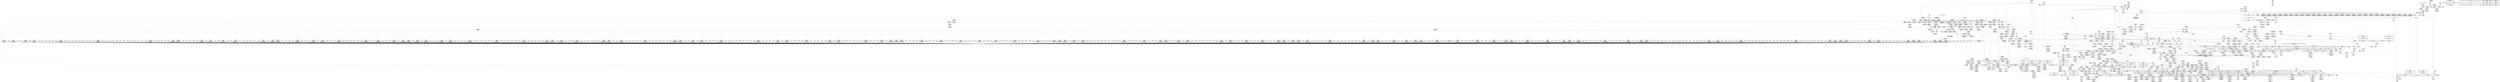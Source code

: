digraph {
	CE0x515e4b0 [shape=record,shape=Mrecord,label="{CE0x515e4b0|80:_i64,_:_CRE_443,444_}"]
	CE0x5152720 [shape=record,shape=Mrecord,label="{CE0x5152720|i64*_getelementptr_inbounds_(_8_x_i64_,_8_x_i64_*___llvm_gcov_ctr63,_i64_0,_i64_7)|*Constant*|*SummSource*}"]
	CE0x5138790 [shape=record,shape=Mrecord,label="{CE0x5138790|apparmor_path_truncate:_tmp6|*LoadInst*|security/apparmor/lsm.c,285|*SummSink*}"]
	CE0x5148600 [shape=record,shape=Mrecord,label="{CE0x5148600|80:_i64,_:_CRE_32,40_|*MultipleSource*|*LoadInst*|security/apparmor/include/apparmor.h,117|security/apparmor/include/apparmor.h,117}"]
	CE0x516f3e0 [shape=record,shape=Mrecord,label="{CE0x516f3e0|80:_i64,_:_CRE_1328,1329_}"]
	CE0x5102d20 [shape=record,shape=Mrecord,label="{CE0x5102d20|apparmor_path_truncate:_if.end}"]
	CE0x519ab90 [shape=record,shape=Mrecord,label="{CE0x519ab90|i64*_getelementptr_inbounds_(_11_x_i64_,_11_x_i64_*___llvm_gcov_ctr58,_i64_0,_i64_6)|*Constant*|*SummSink*}"]
	CE0x5148940 [shape=record,shape=Mrecord,label="{CE0x5148940|80:_i64,_:_CRE_48,56_|*MultipleSource*|*LoadInst*|security/apparmor/include/apparmor.h,117|security/apparmor/include/apparmor.h,117}"]
	CE0x5148ae0 [shape=record,shape=Mrecord,label="{CE0x5148ae0|80:_i64,_:_CRE_56,64_|*MultipleSource*|*LoadInst*|security/apparmor/include/apparmor.h,117|security/apparmor/include/apparmor.h,117}"]
	CE0x5165040 [shape=record,shape=Mrecord,label="{CE0x5165040|80:_i64,_:_CRE_605,606_}"]
	CE0x510d1c0 [shape=record,shape=Mrecord,label="{CE0x510d1c0|i64_1|*Constant*|*SummSource*}"]
	CE0x5158c00 [shape=record,shape=Mrecord,label="{CE0x5158c00|i64*_getelementptr_inbounds_(_11_x_i64_,_11_x_i64_*___llvm_gcov_ctr58,_i64_0,_i64_9)|*Constant*}"]
	CE0x51351f0 [shape=record,shape=Mrecord,label="{CE0x51351f0|80:_i64,_:_CRE_411,412_}"]
	CE0x513efb0 [shape=record,shape=Mrecord,label="{CE0x513efb0|mediated_filesystem:_tobool|security/apparmor/include/apparmor.h,117|*SummSink*}"]
	CE0x51711a0 [shape=record,shape=Mrecord,label="{CE0x51711a0|80:_i64,_:_CRE_1356,1357_}"]
	CE0x516f1c0 [shape=record,shape=Mrecord,label="{CE0x516f1c0|80:_i64,_:_CRE_1326,1327_}"]
	CE0x5133a70 [shape=record,shape=Mrecord,label="{CE0x5133a70|80:_i64,_:_CRE_384,388_|*MultipleSource*|*LoadInst*|security/apparmor/include/apparmor.h,117|security/apparmor/include/apparmor.h,117}"]
	CE0x5199fc0 [shape=record,shape=Mrecord,label="{CE0x5199fc0|__aa_current_profile:_tmp|*SummSource*}"]
	CE0x5138d50 [shape=record,shape=Mrecord,label="{CE0x5138d50|apparmor_path_truncate:_d_inode2|security/apparmor/lsm.c,285|*SummSink*}"]
	CE0x516b3a0 [shape=record,shape=Mrecord,label="{CE0x516b3a0|80:_i64,_:_CRE_1249,1250_}"]
	CE0x5158dd0 [shape=record,shape=Mrecord,label="{CE0x5158dd0|i64*_getelementptr_inbounds_(_11_x_i64_,_11_x_i64_*___llvm_gcov_ctr58,_i64_0,_i64_9)|*Constant*|*SummSink*}"]
	CE0x5130420 [shape=record,shape=Mrecord,label="{CE0x5130420|aa_cred_profile:_tmp6|security/apparmor/include/context.h,100|*SummSink*}"]
	CE0x5134ca0 [shape=record,shape=Mrecord,label="{CE0x5134ca0|80:_i64,_:_CRE_406,407_}"]
	CE0x51c6700 [shape=record,shape=Mrecord,label="{CE0x51c6700|i64_12|*Constant*|*SummSource*}"]
	CE0x51c67b0 [shape=record,shape=Mrecord,label="{CE0x51c67b0|i64_12|*Constant*|*SummSink*}"]
	CE0x51755e0 [shape=record,shape=Mrecord,label="{CE0x51755e0|80:_i64,_:_CRE_1642,1643_}"]
	CE0x517df60 [shape=record,shape=Mrecord,label="{CE0x517df60|common_perm:_bb|*SummSink*}"]
	CE0x514a720 [shape=record,shape=Mrecord,label="{CE0x514a720|GLOBAL:_aa_path_perm|*Constant*}"]
	CE0x51dc060 [shape=record,shape=Mrecord,label="{CE0x51dc060|aa_cred_profile:_tmp15|security/apparmor/include/context.h,100}"]
	CE0x517c9f0 [shape=record,shape=Mrecord,label="{CE0x517c9f0|80:_i64,_:_CRE_2248,2256_|*MultipleSource*|*LoadInst*|security/apparmor/include/apparmor.h,117|security/apparmor/include/apparmor.h,117}"]
	CE0x516f710 [shape=record,shape=Mrecord,label="{CE0x516f710|80:_i64,_:_CRE_1331,1332_}"]
	CE0x5172b20 [shape=record,shape=Mrecord,label="{CE0x5172b20|80:_i64,_:_CRE_1536,1568_|*MultipleSource*|*LoadInst*|security/apparmor/include/apparmor.h,117|security/apparmor/include/apparmor.h,117}"]
	CE0x516d050 [shape=record,shape=Mrecord,label="{CE0x516d050|80:_i64,_:_CRE_1276,1277_}"]
	CE0x5104810 [shape=record,shape=Mrecord,label="{CE0x5104810|72:_%struct.hlist_bl_node**,_80:_%struct.dentry*,_104:_%struct.inode*,_:_CRE_104,112_|*MultipleSource*|*LoadInst*|security/apparmor/lsm.c,284|security/apparmor/lsm.c,284}"]
	"CONST[source:1(input),value:2(dynamic)][purpose:{subject}]"
	CE0x51723b0 [shape=record,shape=Mrecord,label="{CE0x51723b0|80:_i64,_:_CRE_1373,1374_}"]
	CE0x517e180 [shape=record,shape=Mrecord,label="{CE0x517e180|common_perm:_if.then|*SummSource*}"]
	CE0x517eb10 [shape=record,shape=Mrecord,label="{CE0x517eb10|__aa_current_profile:_tobool|security/apparmor/include/context.h,138|*SummSink*}"]
	CE0x5171b30 [shape=record,shape=Mrecord,label="{CE0x5171b30|80:_i64,_:_CRE_1365,1366_}"]
	CE0x517bc00 [shape=record,shape=Mrecord,label="{CE0x517bc00|80:_i64,_:_CRE_1896,1904_|*MultipleSource*|*LoadInst*|security/apparmor/include/apparmor.h,117|security/apparmor/include/apparmor.h,117}"]
	CE0x5152310 [shape=record,shape=Mrecord,label="{CE0x5152310|apparmor_path_truncate:_retval.0|*SummSink*}"]
	CE0x51e7890 [shape=record,shape=Mrecord,label="{CE0x51e7890|aa_cred_profile:_lnot3|security/apparmor/include/context.h,100|*SummSink*}"]
	CE0x5174d60 [shape=record,shape=Mrecord,label="{CE0x5174d60|80:_i64,_:_CRE_1634,1635_}"]
	CE0x5151460 [shape=record,shape=Mrecord,label="{CE0x5151460|common_perm:_mask|Function::common_perm&Arg::mask::|*SummSink*}"]
	CE0x51649e0 [shape=record,shape=Mrecord,label="{CE0x51649e0|80:_i64,_:_CRE_599,600_}"]
	CE0x51695e0 [shape=record,shape=Mrecord,label="{CE0x51695e0|80:_i64,_:_CRE_1221,1222_}"]
	CE0x5175b30 [shape=record,shape=Mrecord,label="{CE0x5175b30|80:_i64,_:_CRE_1647,1648_}"]
	CE0x51509f0 [shape=record,shape=Mrecord,label="{CE0x51509f0|common_perm:_path|Function::common_perm&Arg::path::}"]
	CE0x5160100 [shape=record,shape=Mrecord,label="{CE0x5160100|get_current:_tmp4|./arch/x86/include/asm/current.h,14|*SummSource*}"]
	CE0x516c280 [shape=record,shape=Mrecord,label="{CE0x516c280|80:_i64,_:_CRE_1263,1264_}"]
	CE0x5133c60 [shape=record,shape=Mrecord,label="{CE0x5133c60|80:_i64,_:_CRE_392,393_}"]
	CE0x519c3a0 [shape=record,shape=Mrecord,label="{CE0x519c3a0|get_current:_tmp1|*SummSink*}"]
	CE0x517a650 [shape=record,shape=Mrecord,label="{CE0x517a650|80:_i64,_:_CRE_1832,1840_|*MultipleSource*|*LoadInst*|security/apparmor/include/apparmor.h,117|security/apparmor/include/apparmor.h,117}"]
	CE0x51a9850 [shape=record,shape=Mrecord,label="{CE0x51a9850|__aa_current_profile:_tmp10|security/apparmor/include/context.h,138|*SummSource*}"]
	CE0x51a96f0 [shape=record,shape=Mrecord,label="{CE0x51a96f0|__aa_current_profile:_tmp10|security/apparmor/include/context.h,138}"]
	CE0x51713c0 [shape=record,shape=Mrecord,label="{CE0x51713c0|80:_i64,_:_CRE_1358,1359_}"]
	CE0x5166360 [shape=record,shape=Mrecord,label="{CE0x5166360|80:_i64,_:_CRE_623,624_}"]
	CE0x51bcd20 [shape=record,shape=Mrecord,label="{CE0x51bcd20|aa_cred_profile:_entry|*SummSink*}"]
	CE0x5149a00 [shape=record,shape=Mrecord,label="{CE0x5149a00|80:_i64,_:_CRE_128,132_|*MultipleSource*|*LoadInst*|security/apparmor/include/apparmor.h,117|security/apparmor/include/apparmor.h,117}"]
	CE0x514baf0 [shape=record,shape=Mrecord,label="{CE0x514baf0|aa_path_perm:_path|Function::aa_path_perm&Arg::path::|*SummSink*}"]
	CE0x51383f0 [shape=record,shape=Mrecord,label="{CE0x51383f0|apparmor_path_truncate:_mnt|security/apparmor/lsm.c,288|*SummSink*}"]
	CE0x515d900 [shape=record,shape=Mrecord,label="{CE0x515d900|80:_i64,_:_CRE_432,433_}"]
	CE0x519cf30 [shape=record,shape=Mrecord,label="{CE0x519cf30|aa_cred_profile:_lor.end}"]
	CE0x5184b20 [shape=record,shape=Mrecord,label="{CE0x5184b20|aa_cred_profile:_tmp29|security/apparmor/include/context.h,100|*SummSource*}"]
	CE0x51224c0 [shape=record,shape=Mrecord,label="{CE0x51224c0|get_current:_tmp1}"]
	CE0x5174b40 [shape=record,shape=Mrecord,label="{CE0x5174b40|80:_i64,_:_CRE_1632,1633_}"]
	CE0x515b400 [shape=record,shape=Mrecord,label="{CE0x515b400|i64*_getelementptr_inbounds_(_11_x_i64_,_11_x_i64_*___llvm_gcov_ctr58,_i64_0,_i64_10)|*Constant*|*SummSource*}"]
	CE0x5134750 [shape=record,shape=Mrecord,label="{CE0x5134750|80:_i64,_:_CRE_401,402_}"]
	CE0x5166cf0 [shape=record,shape=Mrecord,label="{CE0x5166cf0|80:_i64,_:_CRE_632,640_|*MultipleSource*|*LoadInst*|security/apparmor/include/apparmor.h,117|security/apparmor/include/apparmor.h,117}"]
	CE0x51de0e0 [shape=record,shape=Mrecord,label="{CE0x51de0e0|aa_cred_profile:_tmp19|security/apparmor/include/context.h,100}"]
	CE0x516cf40 [shape=record,shape=Mrecord,label="{CE0x516cf40|80:_i64,_:_CRE_1275,1276_}"]
	CE0x5159280 [shape=record,shape=Mrecord,label="{CE0x5159280|__aa_current_profile:_tmp15|security/apparmor/include/context.h,138}"]
	CE0x51727f0 [shape=record,shape=Mrecord,label="{CE0x51727f0|80:_i64,_:_CRE_1384,1392_|*MultipleSource*|*LoadInst*|security/apparmor/include/apparmor.h,117|security/apparmor/include/apparmor.h,117}"]
	CE0x519f540 [shape=record,shape=Mrecord,label="{CE0x519f540|44:_i32,_48:_i16,_128:_i8*,_:_SCMRE_24,28_|*MultipleSource*|Function::aa_cred_profile&Arg::cred::|security/apparmor/include/context.h,99|security/apparmor/include/context.h,138}"]
	CE0x51796d0 [shape=record,shape=Mrecord,label="{CE0x51796d0|80:_i64,_:_CRE_1768,1776_|*MultipleSource*|*LoadInst*|security/apparmor/include/apparmor.h,117|security/apparmor/include/apparmor.h,117}"]
	CE0x513c7d0 [shape=record,shape=Mrecord,label="{CE0x513c7d0|apparmor_path_truncate:_tmp20|security/apparmor/lsm.c,289|*SummSource*}"]
	CE0x512ef70 [shape=record,shape=Mrecord,label="{CE0x512ef70|aa_cred_profile:_tmp20|security/apparmor/include/context.h,100|*SummSource*}"]
	CE0x51c9610 [shape=record,shape=Mrecord,label="{CE0x51c9610|aa_cred_profile:_tmp23|security/apparmor/include/context.h,100|*SummSource*}"]
	CE0x5134420 [shape=record,shape=Mrecord,label="{CE0x5134420|80:_i64,_:_CRE_398,399_}"]
	CE0x517cbe0 [shape=record,shape=Mrecord,label="{CE0x517cbe0|80:_i64,_:_CRE_2256,2264_|*MultipleSource*|*LoadInst*|security/apparmor/include/apparmor.h,117|security/apparmor/include/apparmor.h,117}"]
	CE0x5165480 [shape=record,shape=Mrecord,label="{CE0x5165480|80:_i64,_:_CRE_609,610_}"]
	CE0x51a9a10 [shape=record,shape=Mrecord,label="{CE0x51a9a10|__aa_current_profile:_tmp10|security/apparmor/include/context.h,138|*SummSink*}"]
	CE0x515f7f0 [shape=record,shape=Mrecord,label="{CE0x515f7f0|common_perm:_tmp10|security/apparmor/lsm.c,172|*SummSource*}"]
	CE0x516d6b0 [shape=record,shape=Mrecord,label="{CE0x516d6b0|80:_i64,_:_CRE_1296,1300_|*MultipleSource*|*LoadInst*|security/apparmor/include/apparmor.h,117|security/apparmor/include/apparmor.h,117}"]
	CE0x5140060 [shape=record,shape=Mrecord,label="{CE0x5140060|GLOBAL:___llvm_gcov_ctr57|Global_var:__llvm_gcov_ctr57|*SummSink*}"]
	CE0x51a3900 [shape=record,shape=Mrecord,label="{CE0x51a3900|i64_0|*Constant*}"]
	CE0x5136400 [shape=record,shape=Mrecord,label="{CE0x5136400|80:_i64,_:_CRE_428,429_}"]
	CE0x518b060 [shape=record,shape=Mrecord,label="{CE0x518b060|aa_cred_profile:_tmp30|security/apparmor/include/context.h,100}"]
	CE0x5156ac0 [shape=record,shape=Mrecord,label="{CE0x5156ac0|i64*_getelementptr_inbounds_(_11_x_i64_,_11_x_i64_*___llvm_gcov_ctr58,_i64_0,_i64_8)|*Constant*}"]
	CE0x51341b0 [shape=record,shape=Mrecord,label="{CE0x51341b0|80:_i64,_:_CRE_395,396_}"]
	CE0x5163c10 [shape=record,shape=Mrecord,label="{CE0x5163c10|80:_i64,_:_CRE_586,587_}"]
	CE0x51839f0 [shape=record,shape=Mrecord,label="{CE0x51839f0|common_perm:_tmp2|security/apparmor/lsm.c,169|*SummSink*}"]
	CE0x519bbf0 [shape=record,shape=Mrecord,label="{CE0x519bbf0|get_current:_tmp3}"]
	CE0x51462b0 [shape=record,shape=Mrecord,label="{CE0x51462b0|GLOBAL:___llvm_gcov_ctr63|Global_var:__llvm_gcov_ctr63}"]
	CE0x5193f70 [shape=record,shape=Mrecord,label="{CE0x5193f70|get_current:_tmp2|*SummSource*}"]
	CE0x517baf0 [shape=record,shape=Mrecord,label="{CE0x517baf0|80:_i64,_:_CRE_1888,1896_|*MultipleSource*|*LoadInst*|security/apparmor/include/apparmor.h,117|security/apparmor/include/apparmor.h,117}"]
	CE0x5152fd0 [shape=record,shape=Mrecord,label="{CE0x5152fd0|mediated_filesystem:_bb|*SummSource*}"]
	CE0x5151bb0 [shape=record,shape=Mrecord,label="{CE0x5151bb0|_ret_i32_%error.0,_!dbg_!15483|security/apparmor/lsm.c,172}"]
	CE0x5136730 [shape=record,shape=Mrecord,label="{CE0x5136730|80:_i64,_:_CRE_431,432_}"]
	CE0x5172f30 [shape=record,shape=Mrecord,label="{CE0x5172f30|80:_i64,_:_CRE_1584,1592_|*MultipleSource*|*LoadInst*|security/apparmor/include/apparmor.h,117|security/apparmor/include/apparmor.h,117}"]
	CE0x5141bc0 [shape=record,shape=Mrecord,label="{CE0x5141bc0|80:_i64,_:_CRE_446,447_}"]
	CE0x5171d50 [shape=record,shape=Mrecord,label="{CE0x5171d50|80:_i64,_:_CRE_1367,1368_}"]
	CE0x5182200 [shape=record,shape=Mrecord,label="{CE0x5182200|_ret_%struct.aa_profile*_%call4,_!dbg_!15494|security/apparmor/include/context.h,138}"]
	CE0x5183ee0 [shape=record,shape=Mrecord,label="{CE0x5183ee0|common_perm:_cmp|security/apparmor/lsm.c,169|*SummSource*}"]
	CE0x51bab80 [shape=record,shape=Mrecord,label="{CE0x51bab80|get_current:_entry|*SummSink*}"]
	CE0x512c960 [shape=record,shape=Mrecord,label="{CE0x512c960|i64*_getelementptr_inbounds_(_16_x_i64_,_16_x_i64_*___llvm_gcov_ctr46,_i64_0,_i64_8)|*Constant*|*SummSource*}"]
	CE0x5165d00 [shape=record,shape=Mrecord,label="{CE0x5165d00|80:_i64,_:_CRE_617,618_}"]
	CE0x51204d0 [shape=record,shape=Mrecord,label="{CE0x51204d0|i64*_getelementptr_inbounds_(_5_x_i64_,_5_x_i64_*___llvm_gcov_ctr57,_i64_0,_i64_0)|*Constant*|*SummSource*}"]
	CE0x5150730 [shape=record,shape=Mrecord,label="{CE0x5150730|common_perm:_op|Function::common_perm&Arg::op::|*SummSource*}"]
	CE0x5146f10 [shape=record,shape=Mrecord,label="{CE0x5146f10|mediated_filesystem:_tmp4|*LoadInst*|security/apparmor/include/apparmor.h,117|*SummSource*}"]
	CE0x5137810 [shape=record,shape=Mrecord,label="{CE0x5137810|apparmor_path_truncate:_tmp3|security/apparmor/lsm.c,284|*SummSink*}"]
	CE0x5170810 [shape=record,shape=Mrecord,label="{CE0x5170810|80:_i64,_:_CRE_1347,1348_}"]
	CE0x5183010 [shape=record,shape=Mrecord,label="{CE0x5183010|__aa_current_profile:_tobool|security/apparmor/include/context.h,138|*SummSource*}"]
	CE0x517c040 [shape=record,shape=Mrecord,label="{CE0x517c040|80:_i64,_:_CRE_1920,1928_|*MultipleSource*|*LoadInst*|security/apparmor/include/apparmor.h,117|security/apparmor/include/apparmor.h,117}"]
	CE0x5141ef0 [shape=record,shape=Mrecord,label="{CE0x5141ef0|80:_i64,_:_CRE_449,450_}"]
	CE0x511ee20 [shape=record,shape=Mrecord,label="{CE0x511ee20|i64*_getelementptr_inbounds_(_2_x_i64_,_2_x_i64_*___llvm_gcov_ctr55,_i64_0,_i64_1)|*Constant*|*SummSink*}"]
	CE0x5177c20 [shape=record,shape=Mrecord,label="{CE0x5177c20|80:_i64,_:_CRE_1678,1679_}"]
	CE0x5185310 [shape=record,shape=Mrecord,label="{CE0x5185310|aa_cred_profile:_tmp8|security/apparmor/include/context.h,100}"]
	CE0x5130270 [shape=record,shape=Mrecord,label="{CE0x5130270|aa_cred_profile:_tmp5|security/apparmor/include/context.h,99|*SummSink*}"]
	CE0x516bf50 [shape=record,shape=Mrecord,label="{CE0x516bf50|80:_i64,_:_CRE_1260,1261_}"]
	CE0x514c210 [shape=record,shape=Mrecord,label="{CE0x514c210|aa_path_perm:_request|Function::aa_path_perm&Arg::request::}"]
	CE0x517b550 [shape=record,shape=Mrecord,label="{CE0x517b550|80:_i64,_:_CRE_1875,1876_}"]
	CE0x51a2e80 [shape=record,shape=Mrecord,label="{CE0x51a2e80|aa_cred_profile:_tobool|security/apparmor/include/context.h,100|*SummSink*}"]
	CE0x5157980 [shape=record,shape=Mrecord,label="{CE0x5157980|i8*_getelementptr_inbounds_(_36_x_i8_,_36_x_i8_*_.str12,_i32_0,_i32_0)|*Constant*}"]
	CE0x51dc1e0 [shape=record,shape=Mrecord,label="{CE0x51dc1e0|aa_cred_profile:_tmp15|security/apparmor/include/context.h,100|*SummSource*}"]
	CE0x5166470 [shape=record,shape=Mrecord,label="{CE0x5166470|80:_i64,_:_CRE_624,625_}"]
	CE0x51a8bb0 [shape=record,shape=Mrecord,label="{CE0x51a8bb0|COLLAPSED:_GCMRE___llvm_gcov_ctr46_internal_global_16_x_i64_zeroinitializer:_elem_0:default:}"]
	CE0x5174a30 [shape=record,shape=Mrecord,label="{CE0x5174a30|80:_i64,_:_CRE_1631,1632_}"]
	CE0x518a920 [shape=record,shape=Mrecord,label="{CE0x518a920|i64*_getelementptr_inbounds_(_16_x_i64_,_16_x_i64_*___llvm_gcov_ctr46,_i64_0,_i64_14)|*Constant*|*SummSink*}"]
	CE0x515c760 [shape=record,shape=Mrecord,label="{CE0x515c760|__aa_current_profile:_call3|security/apparmor/include/context.h,138|*SummSource*}"]
	CE0x51313b0 [shape=record,shape=Mrecord,label="{CE0x51313b0|80:_i64,_:_CRE_224,240_|*MultipleSource*|*LoadInst*|security/apparmor/include/apparmor.h,117|security/apparmor/include/apparmor.h,117}"]
	CE0x519ab20 [shape=record,shape=Mrecord,label="{CE0x519ab20|__aa_current_profile:_tmp8|security/apparmor/include/context.h,138|*SummSink*}"]
	CE0x516ba00 [shape=record,shape=Mrecord,label="{CE0x516ba00|80:_i64,_:_CRE_1255,1256_}"]
	CE0x5142000 [shape=record,shape=Mrecord,label="{CE0x5142000|80:_i64,_:_CRE_450,451_}"]
	CE0x5151350 [shape=record,shape=Mrecord,label="{CE0x5151350|common_perm:_mask|Function::common_perm&Arg::mask::}"]
	CE0x51d92e0 [shape=record,shape=Mrecord,label="{CE0x51d92e0|i64*_getelementptr_inbounds_(_16_x_i64_,_16_x_i64_*___llvm_gcov_ctr46,_i64_0,_i64_4)|*Constant*|*SummSink*}"]
	CE0x51c4cd0 [shape=record,shape=Mrecord,label="{CE0x51c4cd0|aa_cred_profile:_tmp12|security/apparmor/include/context.h,100}"]
	CE0x510d150 [shape=record,shape=Mrecord,label="{CE0x510d150|i64_1|*Constant*}"]
	CE0x51a7780 [shape=record,shape=Mrecord,label="{CE0x51a7780|__aa_current_profile:_tmp5|security/apparmor/include/context.h,138|*SummSink*}"]
	CE0x5130790 [shape=record,shape=Mrecord,label="{CE0x5130790|i64_0|*Constant*}"]
	CE0x51da9a0 [shape=record,shape=Mrecord,label="{CE0x51da9a0|aa_cred_profile:_profile|security/apparmor/include/context.h,100|*SummSource*}"]
	CE0x5145280 [shape=record,shape=Mrecord,label="{CE0x5145280|%struct.vfsmount*_null|*Constant*|*SummSource*}"]
	CE0x5177070 [shape=record,shape=Mrecord,label="{CE0x5177070|80:_i64,_:_CRE_1667,1668_}"]
	CE0x5177d30 [shape=record,shape=Mrecord,label="{CE0x5177d30|80:_i64,_:_CRE_1679,1680_}"]
	CE0x5150f20 [shape=record,shape=Mrecord,label="{CE0x5150f20|i32_66|*Constant*}"]
	CE0x51bbd90 [shape=record,shape=Mrecord,label="{CE0x51bbd90|__aa_current_profile:_tmp21|security/apparmor/include/context.h,138|*SummSource*}"]
	CE0x5199980 [shape=record,shape=Mrecord,label="{CE0x5199980|i64_1|*Constant*}"]
	CE0x51379c0 [shape=record,shape=Mrecord,label="{CE0x51379c0|i32_2|*Constant*}"]
	CE0x5145590 [shape=record,shape=Mrecord,label="{CE0x5145590|i64_2|*Constant*}"]
	CE0x5182320 [shape=record,shape=Mrecord,label="{CE0x5182320|_ret_%struct.aa_profile*_%call4,_!dbg_!15494|security/apparmor/include/context.h,138|*SummSink*}"]
	CE0x516fd70 [shape=record,shape=Mrecord,label="{CE0x516fd70|80:_i64,_:_CRE_1337,1338_}"]
	CE0x5140f90 [shape=record,shape=Mrecord,label="{CE0x5140f90|apparmor_path_truncate:_tmp16|security/apparmor/lsm.c,288}"]
	CE0x517b8d0 [shape=record,shape=Mrecord,label="{CE0x517b8d0|80:_i64,_:_CRE_1879,1880_}"]
	CE0x514efe0 [shape=record,shape=Mrecord,label="{CE0x514efe0|mediated_filesystem:_inode|Function::mediated_filesystem&Arg::inode::}"]
	CE0x5160b20 [shape=record,shape=Mrecord,label="{CE0x5160b20|80:_i64,_:_CRE_464,472_|*MultipleSource*|*LoadInst*|security/apparmor/include/apparmor.h,117|security/apparmor/include/apparmor.h,117}"]
	CE0x5192e20 [shape=record,shape=Mrecord,label="{CE0x5192e20|COLLAPSED:_GCMRE___llvm_gcov_ctr112_internal_global_2_x_i64_zeroinitializer:_elem_0:default:}"]
	CE0x5142660 [shape=record,shape=Mrecord,label="{CE0x5142660|80:_i64,_:_CRE_456,457_}"]
	CE0x51751a0 [shape=record,shape=Mrecord,label="{CE0x51751a0|80:_i64,_:_CRE_1638,1639_}"]
	CE0x516af60 [shape=record,shape=Mrecord,label="{CE0x516af60|80:_i64,_:_CRE_1245,1246_}"]
	CE0x51740a0 [shape=record,shape=Mrecord,label="{CE0x51740a0|80:_i64,_:_CRE_1622,1623_}"]
	CE0x51bc330 [shape=record,shape=Mrecord,label="{CE0x51bc330|__aa_current_profile:_call4|security/apparmor/include/context.h,138|*SummSource*}"]
	CE0x4ce6390 [shape=record,shape=Mrecord,label="{CE0x4ce6390|0:_i16,_4:_i32,_8:_i16,_40:_%struct.super_block*,_72:_i32,_:_SCMRE_4,6_|*MultipleSource*|security/apparmor/lsm.c, 284|security/apparmor/lsm.c,284}"]
	CE0x514eaf0 [shape=record,shape=Mrecord,label="{CE0x514eaf0|GLOBAL:_mediated_filesystem|*Constant*|*SummSink*}"]
	CE0x51d86a0 [shape=record,shape=Mrecord,label="{CE0x51d86a0|aa_cred_profile:_bb|*SummSource*}"]
	CE0x51157c0 [shape=record,shape=Mrecord,label="{CE0x51157c0|aa_cred_profile:_do.end10|*SummSource*}"]
	CE0x513ec30 [shape=record,shape=Mrecord,label="{CE0x513ec30|i64_0|*Constant*|*SummSink*}"]
	CE0x5134b90 [shape=record,shape=Mrecord,label="{CE0x5134b90|80:_i64,_:_CRE_405,406_}"]
	CE0x51513c0 [shape=record,shape=Mrecord,label="{CE0x51513c0|common_perm:_mask|Function::common_perm&Arg::mask::|*SummSource*}"]
	CE0x513a710 [shape=record,shape=Mrecord,label="{CE0x513a710|_ret_%struct.aa_profile*_%tmp34,_!dbg_!15510|security/apparmor/include/context.h,101|*SummSink*}"]
	CE0x51507a0 [shape=record,shape=Mrecord,label="{CE0x51507a0|common_perm:_op|Function::common_perm&Arg::op::|*SummSink*}"]
	CE0x5121240 [shape=record,shape=Mrecord,label="{CE0x5121240|apparmor_path_truncate:_dentry|security/apparmor/lsm.c,284|*SummSink*}"]
	CE0x51da480 [shape=record,shape=Mrecord,label="{CE0x51da480|aa_cred_profile:_tmp11|security/apparmor/include/context.h,100|*SummSink*}"]
	CE0x517c420 [shape=record,shape=Mrecord,label="{CE0x517c420|80:_i64,_:_CRE_2056,2112_|*MultipleSource*|*LoadInst*|security/apparmor/include/apparmor.h,117|security/apparmor/include/apparmor.h,117}"]
	CE0x51315a0 [shape=record,shape=Mrecord,label="{CE0x51315a0|80:_i64,_:_CRE_240,248_|*MultipleSource*|*LoadInst*|security/apparmor/include/apparmor.h,117|security/apparmor/include/apparmor.h,117}"]
	CE0x5154be0 [shape=record,shape=Mrecord,label="{CE0x5154be0|apparmor_path_truncate:_tmp24|security/apparmor/lsm.c,293|*SummSink*}"]
	CE0x5162100 [shape=record,shape=Mrecord,label="{CE0x5162100|80:_i64,_:_CRE_561,562_}"]
	CE0x51898d0 [shape=record,shape=Mrecord,label="{CE0x51898d0|i64*_getelementptr_inbounds_(_16_x_i64_,_16_x_i64_*___llvm_gcov_ctr46,_i64_0,_i64_15)|*Constant*}"]
	CE0x51df6e0 [shape=record,shape=Mrecord,label="{CE0x51df6e0|GLOBAL:_llvm.expect.i64|*Constant*}"]
	CE0x51e7550 [shape=record,shape=Mrecord,label="{CE0x51e7550|aa_cred_profile:_lnot3|security/apparmor/include/context.h,100}"]
	CE0x5167130 [shape=record,shape=Mrecord,label="{CE0x5167130|80:_i64,_:_CRE_656,664_|*MultipleSource*|*LoadInst*|security/apparmor/include/apparmor.h,117|security/apparmor/include/apparmor.h,117}"]
	CE0x514e3c0 [shape=record,shape=Mrecord,label="{CE0x514e3c0|apparmor_path_truncate:_call|security/apparmor/lsm.c,288}"]
	CE0x5101780 [shape=record,shape=Mrecord,label="{CE0x5101780|apparmor_path_truncate:_uid|security/apparmor/lsm.c,284|*SummSink*}"]
	CE0x51636c0 [shape=record,shape=Mrecord,label="{CE0x51636c0|80:_i64,_:_CRE_581,582_}"]
	CE0x514f0b0 [shape=record,shape=Mrecord,label="{CE0x514f0b0|mediated_filesystem:_inode|Function::mediated_filesystem&Arg::inode::|*SummSource*}"]
	CE0x519d4b0 [shape=record,shape=Mrecord,label="{CE0x519d4b0|__aa_current_profile:_do.end|*SummSink*}"]
	CE0x5139780 [shape=record,shape=Mrecord,label="{CE0x5139780|aa_cred_profile:_do.body6}"]
	CE0x516fe80 [shape=record,shape=Mrecord,label="{CE0x516fe80|80:_i64,_:_CRE_1338,1339_}"]
	CE0x51648d0 [shape=record,shape=Mrecord,label="{CE0x51648d0|80:_i64,_:_CRE_598,599_}"]
	CE0x5182670 [shape=record,shape=Mrecord,label="{CE0x5182670|aa_cred_profile:_do.cond|*SummSink*}"]
	CE0x51468b0 [shape=record,shape=Mrecord,label="{CE0x51468b0|mediated_filesystem:_tmp4|*LoadInst*|security/apparmor/include/apparmor.h,117|*SummSink*}"]
	CE0x51a2d80 [shape=record,shape=Mrecord,label="{CE0x51a2d80|aa_cred_profile:_tobool|security/apparmor/include/context.h,100}"]
	CE0x519ccc0 [shape=record,shape=Mrecord,label="{CE0x519ccc0|i64*_getelementptr_inbounds_(_11_x_i64_,_11_x_i64_*___llvm_gcov_ctr58,_i64_0,_i64_1)|*Constant*}"]
	CE0x511fa30 [shape=record,shape=Mrecord,label="{CE0x511fa30|apparmor_path_truncate:_cond|security/apparmor/lsm.c, 284|*SummSource*}"]
	CE0x51a1e30 [shape=record,shape=Mrecord,label="{CE0x51a1e30|__aa_current_profile:_bb|*SummSource*}"]
	CE0x5178f10 [shape=record,shape=Mrecord,label="{CE0x5178f10|80:_i64,_:_CRE_1728,1736_|*MultipleSource*|*LoadInst*|security/apparmor/include/apparmor.h,117|security/apparmor/include/apparmor.h,117}"]
	CE0x515e640 [shape=record,shape=Mrecord,label="{CE0x515e640|common_perm:_error.0|*SummSource*}"]
	CE0x5142770 [shape=record,shape=Mrecord,label="{CE0x5142770|80:_i64,_:_CRE_457,458_}"]
	CE0x5176900 [shape=record,shape=Mrecord,label="{CE0x5176900|80:_i64,_:_CRE_1660,1661_}"]
	CE0x4ce5ff0 [shape=record,shape=Mrecord,label="{CE0x4ce5ff0|apparmor_path_truncate:_tmp13|security/apparmor/lsm.c,288|*SummSink*}"]
	CE0x51cb9c0 [shape=record,shape=Mrecord,label="{CE0x51cb9c0|aa_cred_profile:_profile11|security/apparmor/include/context.h,101}"]
	CE0x514df20 [shape=record,shape=Mrecord,label="{CE0x514df20|apparmor_path_truncate:_call5|security/apparmor/lsm.c,291}"]
	CE0x519cba0 [shape=record,shape=Mrecord,label="{CE0x519cba0|__aa_current_profile:_tmp1|*SummSink*}"]
	CE0x5145690 [shape=record,shape=Mrecord,label="{CE0x5145690|GLOBAL:___llvm_gcov_ctr63|Global_var:__llvm_gcov_ctr63|*SummSink*}"]
	CE0x514e480 [shape=record,shape=Mrecord,label="{CE0x514e480|apparmor_path_truncate:_call|security/apparmor/lsm.c,288|*SummSource*}"]
	CE0x51dcf10 [shape=record,shape=Mrecord,label="{CE0x51dcf10|aa_cred_profile:_tmp17|security/apparmor/include/context.h,100|*SummSink*}"]
	CE0x515c920 [shape=record,shape=Mrecord,label="{CE0x515c920|__aa_current_profile:_call3|security/apparmor/include/context.h,138|*SummSink*}"]
	CE0x51c8e30 [shape=record,shape=Mrecord,label="{CE0x51c8e30|aa_cred_profile:_tmp22|security/apparmor/include/context.h,100|*SummSource*}"]
	CE0x51837b0 [shape=record,shape=Mrecord,label="{CE0x51837b0|44:_i32,_48:_i16,_128:_i8*,_:_SCMRE_36,40_|*MultipleSource*|Function::aa_cred_profile&Arg::cred::|security/apparmor/include/context.h,99|security/apparmor/include/context.h,138}"]
	CE0x5142440 [shape=record,shape=Mrecord,label="{CE0x5142440|80:_i64,_:_CRE_454,455_}"]
	CE0x51226b0 [shape=record,shape=Mrecord,label="{CE0x51226b0|GLOBAL:_current_task|Global_var:current_task|*SummSource*}"]
	CE0x5194760 [shape=record,shape=Mrecord,label="{CE0x5194760|i64_-2147483648|*Constant*}"]
	CE0x51d9f20 [shape=record,shape=Mrecord,label="{CE0x51d9f20|aa_cred_profile:_do.body|*SummSink*}"]
	CE0x5108ba0 [shape=record,shape=Mrecord,label="{CE0x5108ba0|i64*_getelementptr_inbounds_(_8_x_i64_,_8_x_i64_*___llvm_gcov_ctr63,_i64_0,_i64_0)|*Constant*|*SummSource*}"]
	CE0x51715e0 [shape=record,shape=Mrecord,label="{CE0x51715e0|80:_i64,_:_CRE_1360,1361_}"]
	CE0x5141de0 [shape=record,shape=Mrecord,label="{CE0x5141de0|80:_i64,_:_CRE_448,449_}"]
	CE0x514e980 [shape=record,shape=Mrecord,label="{CE0x514e980|GLOBAL:_mediated_filesystem|*Constant*|*SummSource*}"]
	CE0x516e830 [shape=record,shape=Mrecord,label="{CE0x516e830|80:_i64,_:_CRE_1317,1318_}"]
	CE0x51a02c0 [shape=record,shape=Mrecord,label="{CE0x51a02c0|i32_22|*Constant*|*SummSink*}"]
	CE0x5190ac0 [shape=record,shape=Mrecord,label="{CE0x5190ac0|get_current:_tmp1|*SummSource*}"]
	CE0x5109310 [shape=record,shape=Mrecord,label="{CE0x5109310|apparmor_path_truncate:_path|Function::apparmor_path_truncate&Arg::path::|*SummSink*}"]
	CE0x51bbc10 [shape=record,shape=Mrecord,label="{CE0x51bbc10|__aa_current_profile:_tmp21|security/apparmor/include/context.h,138}"]
	CE0x5132ce0 [shape=record,shape=Mrecord,label="{CE0x5132ce0|80:_i64,_:_CRE_328,336_|*MultipleSource*|*LoadInst*|security/apparmor/include/apparmor.h,117|security/apparmor/include/apparmor.h,117}"]
	CE0x518b930 [shape=record,shape=Mrecord,label="{CE0x518b930|i64*_getelementptr_inbounds_(_5_x_i64_,_5_x_i64_*___llvm_gcov_ctr57,_i64_0,_i64_3)|*Constant*}"]
	CE0x513bbf0 [shape=record,shape=Mrecord,label="{CE0x513bbf0|i64_4|*Constant*}"]
	CE0x5131d60 [shape=record,shape=Mrecord,label="{CE0x5131d60|80:_i64,_:_CRE_268,272_|*MultipleSource*|*LoadInst*|security/apparmor/include/apparmor.h,117|security/apparmor/include/apparmor.h,117}"]
	CE0x51762a0 [shape=record,shape=Mrecord,label="{CE0x51762a0|80:_i64,_:_CRE_1654,1655_}"]
	CE0x5135520 [shape=record,shape=Mrecord,label="{CE0x5135520|80:_i64,_:_CRE_414,415_}"]
	CE0x5107e00 [shape=record,shape=Mrecord,label="{CE0x5107e00|apparmor_path_truncate:_uid|security/apparmor/lsm.c,284|*SummSource*}"]
	CE0x5107f00 [shape=record,shape=Mrecord,label="{CE0x5107f00|apparmor_path_truncate:_entry}"]
	CE0x5172900 [shape=record,shape=Mrecord,label="{CE0x5172900|80:_i64,_:_CRE_1392,1536_|*MultipleSource*|*LoadInst*|security/apparmor/include/apparmor.h,117|security/apparmor/include/apparmor.h,117}"]
	CE0x51765d0 [shape=record,shape=Mrecord,label="{CE0x51765d0|80:_i64,_:_CRE_1657,1658_}"]
	CE0x51c72a0 [shape=record,shape=Mrecord,label="{CE0x51c72a0|aa_cred_profile:_tmp24|security/apparmor/include/context.h,100}"]
	CE0x5168e70 [shape=record,shape=Mrecord,label="{CE0x5168e70|80:_i64,_:_CRE_1214,1215_}"]
	CE0x5171a20 [shape=record,shape=Mrecord,label="{CE0x5171a20|80:_i64,_:_CRE_1364,1365_}"]
	CE0x5187aa0 [shape=record,shape=Mrecord,label="{CE0x5187aa0|aa_cred_profile:_tmp27|security/apparmor/include/context.h,100|*SummSink*}"]
	CE0x516c9f0 [shape=record,shape=Mrecord,label="{CE0x516c9f0|80:_i64,_:_CRE_1270,1271_}"]
	CE0x5169d50 [shape=record,shape=Mrecord,label="{CE0x5169d50|80:_i64,_:_CRE_1228,1229_}"]
	CE0x5166f10 [shape=record,shape=Mrecord,label="{CE0x5166f10|80:_i64,_:_CRE_648,656_|*MultipleSource*|*LoadInst*|security/apparmor/include/apparmor.h,117|security/apparmor/include/apparmor.h,117}"]
	CE0x51851d0 [shape=record,shape=Mrecord,label="{CE0x51851d0|i64*_getelementptr_inbounds_(_16_x_i64_,_16_x_i64_*___llvm_gcov_ctr46,_i64_0,_i64_14)|*Constant*|*SummSource*}"]
	CE0x51daf50 [shape=record,shape=Mrecord,label="{CE0x51daf50|0:_%struct.aa_profile*,_:_CMRE_0,8_|*MultipleSource*|security/apparmor/include/context.h,99|*LoadInst*|security/apparmor/include/context.h,99|security/apparmor/include/context.h,100}"]
	CE0x51639f0 [shape=record,shape=Mrecord,label="{CE0x51639f0|80:_i64,_:_CRE_584,585_}"]
	CE0x5152040 [shape=record,shape=Mrecord,label="{CE0x5152040|apparmor_path_truncate:_retval.0}"]
	CE0x50f9ad0 [shape=record,shape=Mrecord,label="{CE0x50f9ad0|apparmor_path_truncate:_bb}"]
	CE0x50fda90 [shape=record,shape=Mrecord,label="{CE0x50fda90|apparmor_path_truncate:_entry|*SummSource*}"]
	CE0x5135960 [shape=record,shape=Mrecord,label="{CE0x5135960|80:_i64,_:_CRE_418,419_}"]
	CE0x5108ab0 [shape=record,shape=Mrecord,label="{CE0x5108ab0|i64*_getelementptr_inbounds_(_8_x_i64_,_8_x_i64_*___llvm_gcov_ctr63,_i64_0,_i64_0)|*Constant*}"]
	CE0x51767f0 [shape=record,shape=Mrecord,label="{CE0x51767f0|80:_i64,_:_CRE_1659,1660_}"]
	CE0x516cd20 [shape=record,shape=Mrecord,label="{CE0x516cd20|80:_i64,_:_CRE_1273,1274_}"]
	CE0x50fe0a0 [shape=record,shape=Mrecord,label="{CE0x50fe0a0|apparmor_path_truncate:_bb|*SummSource*}"]
	CE0x51415f0 [shape=record,shape=Mrecord,label="{CE0x51415f0|i64_3|*Constant*}"]
	CE0x5175090 [shape=record,shape=Mrecord,label="{CE0x5175090|80:_i64,_:_CRE_1637,1638_}"]
	CE0x51ca870 [shape=record,shape=Mrecord,label="{CE0x51ca870|aa_cred_profile:_tmp10|security/apparmor/include/context.h,100}"]
	CE0x515df60 [shape=record,shape=Mrecord,label="{CE0x515df60|80:_i64,_:_CRE_438,439_}"]
	CE0x51c6450 [shape=record,shape=Mrecord,label="{CE0x51c6450|i64*_getelementptr_inbounds_(_16_x_i64_,_16_x_i64_*___llvm_gcov_ctr46,_i64_0,_i64_9)|*Constant*|*SummSink*}"]
	CE0x5165260 [shape=record,shape=Mrecord,label="{CE0x5165260|80:_i64,_:_CRE_607,608_}"]
	CE0x5179ab0 [shape=record,shape=Mrecord,label="{CE0x5179ab0|80:_i64,_:_CRE_1784,1792_|*MultipleSource*|*LoadInst*|security/apparmor/include/apparmor.h,117|security/apparmor/include/apparmor.h,117}"]
	CE0x513fd20 [shape=record,shape=Mrecord,label="{CE0x513fd20|common_perm:_bb}"]
	CE0x5155690 [shape=record,shape=Mrecord,label="{CE0x5155690|_ret_i32_%retval.0,_!dbg_!15489|security/apparmor/lsm.c,293}"]
	CE0x5148460 [shape=record,shape=Mrecord,label="{CE0x5148460|80:_i64,_:_CRE_24,32_|*MultipleSource*|*LoadInst*|security/apparmor/include/apparmor.h,117|security/apparmor/include/apparmor.h,117}"]
	CE0x51a5270 [shape=record,shape=Mrecord,label="{CE0x51a5270|_call_void_mcount()_#2|*SummSink*}"]
	CE0x513f6e0 [shape=record,shape=Mrecord,label="{CE0x513f6e0|mediated_filesystem:_lnot|security/apparmor/include/apparmor.h,117|*SummSink*}"]
	CE0x5141cd0 [shape=record,shape=Mrecord,label="{CE0x5141cd0|80:_i64,_:_CRE_447,448_}"]
	CE0x51a8940 [shape=record,shape=Mrecord,label="{CE0x51a8940|i64*_getelementptr_inbounds_(_16_x_i64_,_16_x_i64_*___llvm_gcov_ctr46,_i64_0,_i64_0)|*Constant*|*SummSource*}"]
	CE0x5171e60 [shape=record,shape=Mrecord,label="{CE0x5171e60|80:_i64,_:_CRE_1368,1369_}"]
	CE0x51441d0 [shape=record,shape=Mrecord,label="{CE0x51441d0|apparmor_path_truncate:_mnt|security/apparmor/lsm.c,288}"]
	CE0x514aa70 [shape=record,shape=Mrecord,label="{CE0x514aa70|aa_path_perm:_entry}"]
	CE0x5161d20 [shape=record,shape=Mrecord,label="{CE0x5161d20|80:_i64,_:_CRE_552,556_|*MultipleSource*|*LoadInst*|security/apparmor/include/apparmor.h,117|security/apparmor/include/apparmor.h,117}"]
	CE0x51668b0 [shape=record,shape=Mrecord,label="{CE0x51668b0|80:_i64,_:_CRE_628,629_}"]
	CE0x514a270 [shape=record,shape=Mrecord,label="{CE0x514a270|80:_i64,_:_CRE_160,176_|*MultipleSource*|*LoadInst*|security/apparmor/include/apparmor.h,117|security/apparmor/include/apparmor.h,117}"]
	CE0x5170700 [shape=record,shape=Mrecord,label="{CE0x5170700|80:_i64,_:_CRE_1346,1347_}"]
	CE0x5150550 [shape=record,shape=Mrecord,label="{CE0x5150550|i32_7|*Constant*|*SummSink*}"]
	CE0x5190340 [shape=record,shape=Mrecord,label="{CE0x5190340|aa_cred_profile:_tmp5|security/apparmor/include/context.h,99}"]
	CE0x5165e10 [shape=record,shape=Mrecord,label="{CE0x5165e10|80:_i64,_:_CRE_618,619_}"]
	CE0x5164050 [shape=record,shape=Mrecord,label="{CE0x5164050|80:_i64,_:_CRE_590,591_}"]
	CE0x5156150 [shape=record,shape=Mrecord,label="{CE0x5156150|i1_true|*Constant*}"]
	CE0x516e2e0 [shape=record,shape=Mrecord,label="{CE0x516e2e0|80:_i64,_:_CRE_1312,1313_}"]
	CE0x517d590 [shape=record,shape=Mrecord,label="{CE0x517d590|mediated_filesystem:_tmp5|security/apparmor/include/apparmor.h,117|*SummSink*}"]
	CE0x51a20a0 [shape=record,shape=Mrecord,label="{CE0x51a20a0|aa_cred_profile:_if.end|*SummSink*}"]
	CE0x514f460 [shape=record,shape=Mrecord,label="{CE0x514f460|_ret_i1_%lnot,_!dbg_!15473|security/apparmor/include/apparmor.h,117}"]
	CE0x51682d0 [shape=record,shape=Mrecord,label="{CE0x51682d0|80:_i64,_:_CRE_880,896_|*MultipleSource*|*LoadInst*|security/apparmor/include/apparmor.h,117|security/apparmor/include/apparmor.h,117}"]
	CE0x519c230 [shape=record,shape=Mrecord,label="{CE0x519c230|__aa_current_profile:_if.end|*SummSink*}"]
	CE0x5160a10 [shape=record,shape=Mrecord,label="{CE0x5160a10|80:_i64,_:_CRE_463,464_}"]
	CE0x516f0b0 [shape=record,shape=Mrecord,label="{CE0x516f0b0|80:_i64,_:_CRE_1325,1326_}"]
	CE0x5151e80 [shape=record,shape=Mrecord,label="{CE0x5151e80|_ret_i32_%error.0,_!dbg_!15483|security/apparmor/lsm.c,172|*SummSink*}"]
	CE0x51dc3a0 [shape=record,shape=Mrecord,label="{CE0x51dc3a0|aa_cred_profile:_tmp15|security/apparmor/include/context.h,100|*SummSink*}"]
	CE0x516fc60 [shape=record,shape=Mrecord,label="{CE0x516fc60|80:_i64,_:_CRE_1336,1337_}"]
	CE0x5162e40 [shape=record,shape=Mrecord,label="{CE0x5162e40|80:_i64,_:_CRE_573,574_}"]
	CE0x51a0500 [shape=record,shape=Mrecord,label="{CE0x51a0500|44:_i32,_48:_i16,_128:_i8*,_:_SCMRE_4,8_|*MultipleSource*|Function::aa_cred_profile&Arg::cred::|security/apparmor/include/context.h,99|security/apparmor/include/context.h,138}"]
	CE0x51da300 [shape=record,shape=Mrecord,label="{CE0x51da300|aa_cred_profile:_tmp11|security/apparmor/include/context.h,100|*SummSource*}"]
	CE0x519f9b0 [shape=record,shape=Mrecord,label="{CE0x519f9b0|__aa_current_profile:_tmp11|security/apparmor/include/context.h,138|*SummSink*}"]
	CE0x517e250 [shape=record,shape=Mrecord,label="{CE0x517e250|common_perm:_if.then|*SummSink*}"]
	CE0x512ef00 [shape=record,shape=Mrecord,label="{CE0x512ef00|aa_cred_profile:_tmp20|security/apparmor/include/context.h,100}"]
	CE0x4ce6200 [shape=record,shape=Mrecord,label="{CE0x4ce6200|apparmor_path_truncate:_path|Function::apparmor_path_truncate&Arg::path::|*SummSource*}"]
	CE0x518c0a0 [shape=record,shape=Mrecord,label="{CE0x518c0a0|common_perm:_tmp7|security/apparmor/lsm.c,170|*SummSink*}"]
	CE0x518f5c0 [shape=record,shape=Mrecord,label="{CE0x518f5c0|i64*_getelementptr_inbounds_(_2_x_i64_,_2_x_i64_*___llvm_gcov_ctr112,_i64_0,_i64_0)|*Constant*}"]
	CE0x5185f00 [shape=record,shape=Mrecord,label="{CE0x5185f00|GLOBAL:___llvm_gcov_ctr57|Global_var:__llvm_gcov_ctr57}"]
	CE0x5143cc0 [shape=record,shape=Mrecord,label="{CE0x5143cc0|apparmor_path_truncate:_tmp8|security/apparmor/lsm.c,285|*SummSource*}"]
	CE0x51932d0 [shape=record,shape=Mrecord,label="{CE0x51932d0|__aa_current_profile:_tmp2|*SummSource*}"]
	CE0x519b990 [shape=record,shape=Mrecord,label="{CE0x519b990|__aa_current_profile:_tmp6|security/apparmor/include/context.h,138|*SummSource*}"]
	CE0x516a080 [shape=record,shape=Mrecord,label="{CE0x516a080|80:_i64,_:_CRE_1231,1232_}"]
	CE0x516c7d0 [shape=record,shape=Mrecord,label="{CE0x516c7d0|80:_i64,_:_CRE_1268,1269_}"]
	CE0x5135eb0 [shape=record,shape=Mrecord,label="{CE0x5135eb0|80:_i64,_:_CRE_423,424_}"]
	CE0x512efe0 [shape=record,shape=Mrecord,label="{CE0x512efe0|aa_cred_profile:_tmp20|security/apparmor/include/context.h,100|*SummSink*}"]
	CE0x51a06a0 [shape=record,shape=Mrecord,label="{CE0x51a06a0|__aa_current_profile:_bb|*SummSink*}"]
	CE0x5141060 [shape=record,shape=Mrecord,label="{CE0x5141060|apparmor_path_truncate:_tmp16|security/apparmor/lsm.c,288|*SummSource*}"]
	CE0x51545f0 [shape=record,shape=Mrecord,label="{CE0x51545f0|i32_8|*Constant*|*SummSink*}"]
	CE0x5186ca0 [shape=record,shape=Mrecord,label="{CE0x5186ca0|i64*_getelementptr_inbounds_(_5_x_i64_,_5_x_i64_*___llvm_gcov_ctr57,_i64_0,_i64_3)|*Constant*|*SummSink*}"]
	CE0x50fcef0 [shape=record,shape=Mrecord,label="{CE0x50fcef0|apparmor_path_truncate:_return}"]
	CE0x51904a0 [shape=record,shape=Mrecord,label="{CE0x51904a0|aa_cred_profile:_tmp1|*SummSink*}"]
	CE0x514d3d0 [shape=record,shape=Mrecord,label="{CE0x514d3d0|apparmor_path_truncate:_tmp22|security/apparmor/lsm.c,291}"]
	CE0x513edf0 [shape=record,shape=Mrecord,label="{CE0x513edf0|mediated_filesystem:_tobool|security/apparmor/include/apparmor.h,117|*SummSource*}"]
	CE0x5194ce0 [shape=record,shape=Mrecord,label="{CE0x5194ce0|aa_path_perm:_cond|Function::aa_path_perm&Arg::cond::}"]
	CE0x5147380 [shape=record,shape=Mrecord,label="{CE0x5147380|common_perm:_bb|*SummSource*}"]
	CE0x516efa0 [shape=record,shape=Mrecord,label="{CE0x516efa0|80:_i64,_:_CRE_1324,1325_}"]
	CE0x5135410 [shape=record,shape=Mrecord,label="{CE0x5135410|80:_i64,_:_CRE_413,414_}"]
	CE0x517a460 [shape=record,shape=Mrecord,label="{CE0x517a460|80:_i64,_:_CRE_1824,1828_|*MultipleSource*|*LoadInst*|security/apparmor/include/apparmor.h,117|security/apparmor/include/apparmor.h,117}"]
	CE0x4df5060 [shape=record,shape=Mrecord,label="{CE0x4df5060|0:_%struct.vfsmount*,_8:_%struct.dentry*,_:_CRE_0,8_|*MultipleSource*|Function::apparmor_path_truncate&Arg::path::|security/apparmor/lsm.c,284}"]
	CE0x5130110 [shape=record,shape=Mrecord,label="{CE0x5130110|%struct.aa_task_cxt*_null|*Constant*}"]
	CE0x5155750 [shape=record,shape=Mrecord,label="{CE0x5155750|_ret_i32_%retval.0,_!dbg_!15489|security/apparmor/lsm.c,293|*SummSource*}"]
	CE0x512d280 [shape=record,shape=Mrecord,label="{CE0x512d280|aa_cred_profile:_tmp21|security/apparmor/include/context.h,100|*SummSink*}"]
	CE0x51a12d0 [shape=record,shape=Mrecord,label="{CE0x51a12d0|__aa_current_profile:_tmp9|security/apparmor/include/context.h,138}"]
	CE0x516e940 [shape=record,shape=Mrecord,label="{CE0x516e940|80:_i64,_:_CRE_1318,1319_}"]
	CE0x515de50 [shape=record,shape=Mrecord,label="{CE0x515de50|80:_i64,_:_CRE_437,438_}"]
	CE0x515ccd0 [shape=record,shape=Mrecord,label="{CE0x515ccd0|GLOBAL:_get_current|*Constant*}"]
	CE0x51659d0 [shape=record,shape=Mrecord,label="{CE0x51659d0|80:_i64,_:_CRE_614,615_}"]
	CE0x5186b30 [shape=record,shape=Mrecord,label="{CE0x5186b30|common_perm:_tmp4|security/apparmor/lsm.c,169|*SummSink*}"]
	CE0x5186030 [shape=record,shape=Mrecord,label="{CE0x5186030|GLOBAL:___llvm_gcov_ctr57|Global_var:__llvm_gcov_ctr57|*SummSource*}"]
	CE0x5181f90 [shape=record,shape=Mrecord,label="{CE0x5181f90|_call_void_mcount()_#2|*SummSource*}"]
	CE0x5174f80 [shape=record,shape=Mrecord,label="{CE0x5174f80|80:_i64,_:_CRE_1636,1637_}"]
	CE0x51c7ed0 [shape=record,shape=Mrecord,label="{CE0x51c7ed0|i64*_getelementptr_inbounds_(_16_x_i64_,_16_x_i64_*___llvm_gcov_ctr46,_i64_0,_i64_12)|*Constant*}"]
	CE0x51e01b0 [shape=record,shape=Mrecord,label="{CE0x51e01b0|aa_cred_profile:_tobool4|security/apparmor/include/context.h,100}"]
	CE0x5143630 [shape=record,shape=Mrecord,label="{CE0x5143630|apparmor_path_truncate:_i_mode|security/apparmor/lsm.c,285|*SummSource*}"]
	CE0x511d870 [shape=record,shape=Mrecord,label="{CE0x511d870|i64*_getelementptr_inbounds_(_2_x_i64_,_2_x_i64_*___llvm_gcov_ctr55,_i64_0,_i64_0)|*Constant*|*SummSource*}"]
	CE0x511f1c0 [shape=record,shape=Mrecord,label="{CE0x511f1c0|0:_%struct.vfsmount*,_8:_%struct.dentry*,_:_CRE_8,16_|*MultipleSource*|Function::apparmor_path_truncate&Arg::path::|security/apparmor/lsm.c,284}"]
	CE0x50fa360 [shape=record,shape=Mrecord,label="{CE0x50fa360|apparmor_path_truncate:_tmp|*SummSource*}"]
	CE0x51a8ad0 [shape=record,shape=Mrecord,label="{CE0x51a8ad0|aa_cred_profile:_tmp|*SummSource*}"]
	CE0x5167920 [shape=record,shape=Mrecord,label="{CE0x5167920|80:_i64,_:_CRE_696,704_|*MultipleSource*|*LoadInst*|security/apparmor/include/apparmor.h,117|security/apparmor/include/apparmor.h,117}"]
	CE0x515ce30 [shape=record,shape=Mrecord,label="{CE0x515ce30|GLOBAL:_get_current|*Constant*|*SummSource*}"]
	CE0x516ad40 [shape=record,shape=Mrecord,label="{CE0x516ad40|80:_i64,_:_CRE_1243,1244_}"]
	CE0x5147c50 [shape=record,shape=Mrecord,label="{CE0x5147c50|80:_i64,_:_CRE_0,8_|*MultipleSource*|*LoadInst*|security/apparmor/include/apparmor.h,117|security/apparmor/include/apparmor.h,117}"]
	CE0x517b3e0 [shape=record,shape=Mrecord,label="{CE0x517b3e0|80:_i64,_:_CRE_1874,1875_}"]
	CE0x513e330 [shape=record,shape=Mrecord,label="{CE0x513e330|i32_2|*Constant*|*SummSink*}"]
	CE0x51a4970 [shape=record,shape=Mrecord,label="{CE0x51a4970|__aa_current_profile:_tmp13|security/apparmor/include/context.h,138|*SummSource*}"]
	CE0x51244b0 [shape=record,shape=Mrecord,label="{CE0x51244b0|apparmor_path_truncate:_tmp1}"]
	CE0x5157ab0 [shape=record,shape=Mrecord,label="{CE0x5157ab0|i8*_getelementptr_inbounds_(_36_x_i8_,_36_x_i8_*_.str12,_i32_0,_i32_0)|*Constant*|*SummSource*}"]
	CE0x517ed70 [shape=record,shape=Mrecord,label="{CE0x517ed70|i32_0|*Constant*}"]
	CE0x51a75e0 [shape=record,shape=Mrecord,label="{CE0x51a75e0|GLOBAL:___llvm_gcov_ctr58|Global_var:__llvm_gcov_ctr58|*SummSource*}"]
	CE0x516bd30 [shape=record,shape=Mrecord,label="{CE0x516bd30|80:_i64,_:_CRE_1258,1259_}"]
	CE0x514d440 [shape=record,shape=Mrecord,label="{CE0x514d440|apparmor_path_truncate:_tmp22|security/apparmor/lsm.c,291|*SummSource*}"]
	CE0x51c9b40 [shape=record,shape=Mrecord,label="{CE0x51c9b40|i64*_getelementptr_inbounds_(_16_x_i64_,_16_x_i64_*___llvm_gcov_ctr46,_i64_0,_i64_10)|*Constant*}"]
	CE0x511dd70 [shape=record,shape=Mrecord,label="{CE0x511dd70|i32_1|*Constant*|*SummSource*}"]
	CE0x514b480 [shape=record,shape=Mrecord,label="{CE0x514b480|aa_path_perm:_profile|Function::aa_path_perm&Arg::profile::|*SummSource*}"]
	CE0x516ea50 [shape=record,shape=Mrecord,label="{CE0x516ea50|80:_i64,_:_CRE_1319,1320_}"]
	CE0x517e2f0 [shape=record,shape=Mrecord,label="{CE0x517e2f0|aa_cred_profile:_tmp4|*LoadInst*|security/apparmor/include/context.h,99|*SummSink*}"]
	CE0x5166690 [shape=record,shape=Mrecord,label="{CE0x5166690|80:_i64,_:_CRE_626,627_}"]
	CE0x5166e00 [shape=record,shape=Mrecord,label="{CE0x5166e00|80:_i64,_:_CRE_640,648_|*MultipleSource*|*LoadInst*|security/apparmor/include/apparmor.h,117|security/apparmor/include/apparmor.h,117}"]
	CE0x516a5d0 [shape=record,shape=Mrecord,label="{CE0x516a5d0|80:_i64,_:_CRE_1236,1237_}"]
	CE0x5169800 [shape=record,shape=Mrecord,label="{CE0x5169800|80:_i64,_:_CRE_1223,1224_}"]
	CE0x5124520 [shape=record,shape=Mrecord,label="{CE0x5124520|apparmor_path_truncate:_tmp1|*SummSource*}"]
	CE0x51a6e40 [shape=record,shape=Mrecord,label="{CE0x51a6e40|__aa_current_profile:_land.lhs.true2|*SummSource*}"]
	CE0x5136510 [shape=record,shape=Mrecord,label="{CE0x5136510|80:_i64,_:_CRE_429,430_}"]
	CE0x515db20 [shape=record,shape=Mrecord,label="{CE0x515db20|80:_i64,_:_CRE_434,435_}"]
	CE0x516e0c0 [shape=record,shape=Mrecord,label="{CE0x516e0c0|80:_i64,_:_CRE_1310,1311_}"]
	CE0x51938d0 [shape=record,shape=Mrecord,label="{CE0x51938d0|common_perm:_mode|security/apparmor/lsm.c,169|*SummSink*}"]
	CE0x51c79a0 [shape=record,shape=Mrecord,label="{CE0x51c79a0|aa_cred_profile:_tmp25|security/apparmor/include/context.h,100|*SummSource*}"]
	CE0x51786c0 [shape=record,shape=Mrecord,label="{CE0x51786c0|80:_i64,_:_CRE_1688,1696_|*MultipleSource*|*LoadInst*|security/apparmor/include/apparmor.h,117|security/apparmor/include/apparmor.h,117}"]
	CE0x51dc980 [shape=record,shape=Mrecord,label="{CE0x51dc980|aa_cred_profile:_tmp16|security/apparmor/include/context.h,100|*SummSink*}"]
	CE0x5106690 [shape=record,shape=Mrecord,label="{CE0x5106690|apparmor_path_truncate:_mode|security/apparmor/lsm.c,284}"]
	"CONST[source:1(input),value:2(dynamic)][purpose:{object}]"
	CE0x51206c0 [shape=record,shape=Mrecord,label="{CE0x51206c0|COLLAPSED:_GCMRE___llvm_gcov_ctr57_internal_global_5_x_i64_zeroinitializer:_elem_0:default:}"]
	CE0x51a6f60 [shape=record,shape=Mrecord,label="{CE0x51a6f60|__aa_current_profile:_land.lhs.true2|*SummSink*}"]
	CE0x51e10a0 [shape=record,shape=Mrecord,label="{CE0x51e10a0|44:_i32,_48:_i16,_128:_i8*,_:_SCMRE_80,88_|*MultipleSource*|Function::aa_cred_profile&Arg::cred::|security/apparmor/include/context.h,99|security/apparmor/include/context.h,138}"]
	CE0x512cfa0 [shape=record,shape=Mrecord,label="{CE0x512cfa0|aa_cred_profile:_tmp21|security/apparmor/include/context.h,100}"]
	CE0x519dfd0 [shape=record,shape=Mrecord,label="{CE0x519dfd0|_call_void_mcount()_#2}"]
	CE0x5185610 [shape=record,shape=Mrecord,label="{CE0x5185610|aa_cred_profile:_tmp8|security/apparmor/include/context.h,100|*SummSink*}"]
	CE0x512ed00 [shape=record,shape=Mrecord,label="{CE0x512ed00|i8*_getelementptr_inbounds_(_36_x_i8_,_36_x_i8_*_.str12,_i32_0,_i32_0)|*Constant*}"]
	CE0x516ee90 [shape=record,shape=Mrecord,label="{CE0x516ee90|80:_i64,_:_CRE_1323,1324_}"]
	CE0x5121b60 [shape=record,shape=Mrecord,label="{CE0x5121b60|apparmor_path_truncate:_dentry|security/apparmor/lsm.c,284}"]
	CE0x5121930 [shape=record,shape=Mrecord,label="{CE0x5121930|apparmor_path_truncate:_tmp12|security/apparmor/lsm.c,288|*SummSink*}"]
	CE0x51726e0 [shape=record,shape=Mrecord,label="{CE0x51726e0|80:_i64,_:_CRE_1376,1384_|*MultipleSource*|*LoadInst*|security/apparmor/include/apparmor.h,117|security/apparmor/include/apparmor.h,117}"]
	CE0x516ce30 [shape=record,shape=Mrecord,label="{CE0x516ce30|80:_i64,_:_CRE_1274,1275_}"]
	CE0x515a670 [shape=record,shape=Mrecord,label="{CE0x515a670|_call_void_lockdep_rcu_suspicious(i8*_getelementptr_inbounds_(_36_x_i8_,_36_x_i8_*_.str12,_i32_0,_i32_0),_i32_138,_i8*_getelementptr_inbounds_(_45_x_i8_,_45_x_i8_*_.str14,_i32_0,_i32_0))_#7,_!dbg_!15483|security/apparmor/include/context.h,138|*SummSource*}"]
	CE0x513ff00 [shape=record,shape=Mrecord,label="{CE0x513ff00|i32_11|*Constant*}"]
	CE0x51a8200 [shape=record,shape=Mrecord,label="{CE0x51a8200|44:_i32,_48:_i16,_128:_i8*,_:_SCMRE_20,24_|*MultipleSource*|Function::aa_cred_profile&Arg::cred::|security/apparmor/include/context.h,99|security/apparmor/include/context.h,138}"]
	CE0x51e3b60 [shape=record,shape=Mrecord,label="{CE0x51e3b60|i64_3|*Constant*}"]
	CE0x514b830 [shape=record,shape=Mrecord,label="{CE0x514b830|aa_path_perm:_path|Function::aa_path_perm&Arg::path::}"]
	CE0x5174e70 [shape=record,shape=Mrecord,label="{CE0x5174e70|80:_i64,_:_CRE_1635,1636_}"]
	CE0x510ae00 [shape=record,shape=Mrecord,label="{CE0x510ae00|i64*_getelementptr_inbounds_(_2_x_i64_,_2_x_i64_*___llvm_gcov_ctr55,_i64_0,_i64_1)|*Constant*}"]
	CE0x51827a0 [shape=record,shape=Mrecord,label="{CE0x51827a0|aa_cred_profile:_do.end8}"]
	CE0x518b450 [shape=record,shape=Mrecord,label="{CE0x518b450|i64*_getelementptr_inbounds_(_16_x_i64_,_16_x_i64_*___llvm_gcov_ctr46,_i64_0,_i64_15)|*Constant*|*SummSink*}"]
	CE0x51916e0 [shape=record,shape=Mrecord,label="{CE0x51916e0|common_perm:_if.end|*SummSource*}"]
	CE0x519a9a0 [shape=record,shape=Mrecord,label="{CE0x519a9a0|0:_i8,_:_GCMR___aa_current_profile.__warned_internal_global_i8_0,_section_.data.unlikely_,_align_1:_elem_0:default:}"]
	CE0x516e610 [shape=record,shape=Mrecord,label="{CE0x516e610|80:_i64,_:_CRE_1315,1316_}"]
	CE0x5187360 [shape=record,shape=Mrecord,label="{CE0x5187360|common_perm:_tmp6|security/apparmor/lsm.c,169}"]
	CE0x515eb50 [shape=record,shape=Mrecord,label="{CE0x515eb50|i64*_getelementptr_inbounds_(_5_x_i64_,_5_x_i64_*___llvm_gcov_ctr57,_i64_0,_i64_4)|*Constant*|*SummSource*}"]
	CE0x5160900 [shape=record,shape=Mrecord,label="{CE0x5160900|80:_i64,_:_CRE_462,463_}"]
	CE0x517b6b0 [shape=record,shape=Mrecord,label="{CE0x517b6b0|80:_i64,_:_CRE_1877,1878_}"]
	CE0x5199910 [shape=record,shape=Mrecord,label="{CE0x5199910|i64*_getelementptr_inbounds_(_11_x_i64_,_11_x_i64_*___llvm_gcov_ctr58,_i64_0,_i64_1)|*Constant*|*SummSink*}"]
	CE0x5169f70 [shape=record,shape=Mrecord,label="{CE0x5169f70|80:_i64,_:_CRE_1230,1231_}"]
	CE0x515bfa0 [shape=record,shape=Mrecord,label="{CE0x515bfa0|__aa_current_profile:_tmp20|security/apparmor/include/context.h,138}"]
	CE0x519aef0 [shape=record,shape=Mrecord,label="{CE0x519aef0|aa_cred_profile:_do.body|*SummSource*}"]
	CE0x519d5e0 [shape=record,shape=Mrecord,label="{CE0x519d5e0|__aa_current_profile:_land.lhs.true}"]
	CE0x51a5e40 [shape=record,shape=Mrecord,label="{CE0x51a5e40|__aa_current_profile:_do.body|*SummSink*}"]
	CE0x514a420 [shape=record,shape=Mrecord,label="{CE0x514a420|80:_i64,_:_CRE_176,184_|*MultipleSource*|*LoadInst*|security/apparmor/include/apparmor.h,117|security/apparmor/include/apparmor.h,117}"]
	CE0x512e240 [shape=record,shape=Mrecord,label="{CE0x512e240|void_(i8*,_i32,_i64)*_asm_sideeffect_1:_09ud2_0A.pushsection___bug_table,_22a_22_0A2:_09.long_1b_-_2b,_$_0:c_-_2b_0A_09.word_$_1:c_,_0_0A_09.org_2b+$_2:c_0A.popsection_,_i,i,i,_dirflag_,_fpsr_,_flags_}"]
	CE0x5190d10 [shape=record,shape=Mrecord,label="{CE0x5190d10|_call_void_mcount()_#2}"]
	CE0x5177e40 [shape=record,shape=Mrecord,label="{CE0x5177e40|80:_i64,_:_CRE_1680,1681_}"]
	CE0x5164160 [shape=record,shape=Mrecord,label="{CE0x5164160|80:_i64,_:_CRE_591,592_}"]
	CE0x5162a00 [shape=record,shape=Mrecord,label="{CE0x5162a00|80:_i64,_:_CRE_569,570_}"]
	CE0x51787d0 [shape=record,shape=Mrecord,label="{CE0x51787d0|80:_i64,_:_CRE_1696,1704_|*MultipleSource*|*LoadInst*|security/apparmor/include/apparmor.h,117|security/apparmor/include/apparmor.h,117}"]
	CE0x5176d40 [shape=record,shape=Mrecord,label="{CE0x5176d40|80:_i64,_:_CRE_1664,1665_}"]
	CE0x51a0a70 [shape=record,shape=Mrecord,label="{CE0x51a0a70|aa_cred_profile:_tmp3|*SummSource*}"]
	CE0x514be00 [shape=record,shape=Mrecord,label="{CE0x514be00|aa_path_perm:_flags|Function::aa_path_perm&Arg::flags::|*SummSource*}"]
	CE0x5167350 [shape=record,shape=Mrecord,label="{CE0x5167350|80:_i64,_:_CRE_664,672_|*MultipleSource*|*LoadInst*|security/apparmor/include/apparmor.h,117|security/apparmor/include/apparmor.h,117}"]
	CE0x51a4c70 [shape=record,shape=Mrecord,label="{CE0x51a4c70|aa_cred_profile:_do.end8|*SummSink*}"]
	CE0x51501c0 [shape=record,shape=Mrecord,label="{CE0x51501c0|common_perm:_entry|*SummSink*}"]
	CE0x51ddcb0 [shape=record,shape=Mrecord,label="{CE0x51ddcb0|aa_cred_profile:_tmp18|security/apparmor/include/context.h,100|*SummSink*}"]
	CE0x515d270 [shape=record,shape=Mrecord,label="{CE0x515d270|__aa_current_profile:_tmp17|security/apparmor/include/context.h,138|*SummSink*}"]
	CE0x519ec10 [shape=record,shape=Mrecord,label="{CE0x519ec10|aa_cred_profile:_tmp1}"]
	CE0x5149d60 [shape=record,shape=Mrecord,label="{CE0x5149d60|80:_i64,_:_CRE_136,140_|*MultipleSource*|*LoadInst*|security/apparmor/include/apparmor.h,117|security/apparmor/include/apparmor.h,117}"]
	CE0x517be20 [shape=record,shape=Mrecord,label="{CE0x517be20|80:_i64,_:_CRE_1904,1920_|*MultipleSource*|*LoadInst*|security/apparmor/include/apparmor.h,117|security/apparmor/include/apparmor.h,117}"]
	CE0x51c5210 [shape=record,shape=Mrecord,label="{CE0x51c5210|aa_cred_profile:_tobool1|security/apparmor/include/context.h,100}"]
	CE0x51a6530 [shape=record,shape=Mrecord,label="{CE0x51a6530|__aa_current_profile:_tmp4|security/apparmor/include/context.h,138}"]
	CE0x51877c0 [shape=record,shape=Mrecord,label="{CE0x51877c0|aa_cred_profile:_tmp27|security/apparmor/include/context.h,100}"]
	CE0x5130910 [shape=record,shape=Mrecord,label="{CE0x5130910|GLOBAL:___llvm_gcov_ctr46|Global_var:__llvm_gcov_ctr46}"]
	CE0x5121190 [shape=record,shape=Mrecord,label="{CE0x5121190|apparmor_path_truncate:_tmp12|security/apparmor/lsm.c,288|*SummSource*}"]
	CE0x5107130 [shape=record,shape=Mrecord,label="{CE0x5107130|apparmor_path_truncate:_path|Function::apparmor_path_truncate&Arg::path::}"]
	CE0x4df4f10 [shape=record,shape=Mrecord,label="{CE0x4df4f10|apparmor_path_truncate:_tmp2|*LoadInst*|security/apparmor/lsm.c,284|*SummSource*}"]
	CE0x51c9d20 [shape=record,shape=Mrecord,label="{CE0x51c9d20|aa_cred_profile:_tmp9|security/apparmor/include/context.h,100|*SummSink*}"]
	CE0x5168cb0 [shape=record,shape=Mrecord,label="{CE0x5168cb0|80:_i64,_:_CRE_1212,1213_}"]
	CE0x519b5e0 [shape=record,shape=Mrecord,label="{CE0x519b5e0|get_current:_tmp3|*SummSink*}"]
	CE0x51525e0 [shape=record,shape=Mrecord,label="{CE0x51525e0|i64*_getelementptr_inbounds_(_8_x_i64_,_8_x_i64_*___llvm_gcov_ctr63,_i64_0,_i64_7)|*Constant*}"]
	CE0x513ba40 [shape=record,shape=Mrecord,label="{CE0x513ba40|apparmor_path_truncate:_tmp5|security/apparmor/lsm.c,284|*SummSink*}"]
	CE0x5116fd0 [shape=record,shape=Mrecord,label="{CE0x5116fd0|apparmor_path_truncate:_d_inode4|security/apparmor/lsm.c,288|*SummSink*}"]
	CE0x51bbfc0 [shape=record,shape=Mrecord,label="{CE0x51bbfc0|__aa_current_profile:_tmp21|security/apparmor/include/context.h,138|*SummSink*}"]
	CE0x51a21f0 [shape=record,shape=Mrecord,label="{CE0x51a21f0|i64*_getelementptr_inbounds_(_16_x_i64_,_16_x_i64_*___llvm_gcov_ctr46,_i64_0,_i64_0)|*Constant*}"]
	CE0x5177180 [shape=record,shape=Mrecord,label="{CE0x5177180|80:_i64,_:_CRE_1668,1669_}"]
	CE0x51df4b0 [shape=record,shape=Mrecord,label="{CE0x51df4b0|aa_cred_profile:_conv|security/apparmor/include/context.h,100|*SummSink*}"]
	CE0x51c8dc0 [shape=record,shape=Mrecord,label="{CE0x51c8dc0|aa_cred_profile:_tmp22|security/apparmor/include/context.h,100}"]
	CE0x517e770 [shape=record,shape=Mrecord,label="{CE0x517e770|GLOBAL:___aa_current_profile|*Constant*|*SummSource*}"]
	CE0x5193f00 [shape=record,shape=Mrecord,label="{CE0x5193f00|get_current:_tmp2}"]
	CE0x517e070 [shape=record,shape=Mrecord,label="{CE0x517e070|i64*_getelementptr_inbounds_(_5_x_i64_,_5_x_i64_*___llvm_gcov_ctr57,_i64_0,_i64_0)|*Constant*}"]
	CE0x5152170 [shape=record,shape=Mrecord,label="{CE0x5152170|apparmor_path_truncate:_retval.0|*SummSource*}"]
	CE0x518d100 [shape=record,shape=Mrecord,label="{CE0x518d100|mediated_filesystem:_and|security/apparmor/include/apparmor.h,117}"]
	CE0x5185490 [shape=record,shape=Mrecord,label="{CE0x5185490|aa_cred_profile:_tmp8|security/apparmor/include/context.h,100|*SummSource*}"]
	CE0x51c86b0 [shape=record,shape=Mrecord,label="{CE0x51c86b0|aa_cred_profile:_tmp26|security/apparmor/include/context.h,100}"]
	CE0x519de60 [shape=record,shape=Mrecord,label="{CE0x519de60|i64_2|*Constant*}"]
	CE0x516b290 [shape=record,shape=Mrecord,label="{CE0x516b290|80:_i64,_:_CRE_1248,1249_}"]
	CE0x50fad50 [shape=record,shape=Mrecord,label="{CE0x50fad50|apparmor_path_truncate:_return|*SummSource*}"]
	CE0x516dce0 [shape=record,shape=Mrecord,label="{CE0x516dce0|80:_i64,_:_CRE_1306,1307_}"]
	CE0x51d8e30 [shape=record,shape=Mrecord,label="{CE0x51d8e30|GLOBAL:___llvm_gcov_ctr46|Global_var:__llvm_gcov_ctr46|*SummSource*}"]
	CE0x5131b70 [shape=record,shape=Mrecord,label="{CE0x5131b70|80:_i64,_:_CRE_264,268_|*MultipleSource*|*LoadInst*|security/apparmor/include/apparmor.h,117|security/apparmor/include/apparmor.h,117}"]
	CE0x5181cd0 [shape=record,shape=Mrecord,label="{CE0x5181cd0|_ret_%struct.aa_profile*_%call4,_!dbg_!15494|security/apparmor/include/context.h,138|*SummSource*}"]
	CE0x51667a0 [shape=record,shape=Mrecord,label="{CE0x51667a0|80:_i64,_:_CRE_627,628_}"]
	CE0x5159ed0 [shape=record,shape=Mrecord,label="{CE0x5159ed0|i8_1|*Constant*}"]
	CE0x514aed0 [shape=record,shape=Mrecord,label="{CE0x514aed0|aa_path_perm:_op|Function::aa_path_perm&Arg::op::}"]
	CE0x51a0b30 [shape=record,shape=Mrecord,label="{CE0x51a0b30|aa_cred_profile:_tmp3|*SummSink*}"]
	CE0x5169b30 [shape=record,shape=Mrecord,label="{CE0x5169b30|80:_i64,_:_CRE_1226,1227_}"]
	CE0x5161f10 [shape=record,shape=Mrecord,label="{CE0x5161f10|80:_i64,_:_CRE_560,561_}"]
	CE0x519f160 [shape=record,shape=Mrecord,label="{CE0x519f160|__aa_current_profile:_tmp3|*SummSource*}"]
	CE0x51a4900 [shape=record,shape=Mrecord,label="{CE0x51a4900|__aa_current_profile:_tmp13|security/apparmor/include/context.h,138}"]
	CE0x51a5fc0 [shape=record,shape=Mrecord,label="{CE0x51a5fc0|__aa_current_profile:_do.end}"]
	CE0x51d9e90 [shape=record,shape=Mrecord,label="{CE0x51d9e90|aa_cred_profile:_do.cond}"]
	CE0x51703d0 [shape=record,shape=Mrecord,label="{CE0x51703d0|80:_i64,_:_CRE_1343,1344_}"]
	CE0x51e7ca0 [shape=record,shape=Mrecord,label="{CE0x51e7ca0|aa_cred_profile:_lnot.ext|security/apparmor/include/context.h,100|*SummSource*}"]
	CE0x518fec0 [shape=record,shape=Mrecord,label="{CE0x518fec0|44:_i32,_48:_i16,_128:_i8*,_:_SCMRE_160,168_|*MultipleSource*|Function::aa_cred_profile&Arg::cred::|security/apparmor/include/context.h,99|security/apparmor/include/context.h,138}"]
	CE0x5181930 [shape=record,shape=Mrecord,label="{CE0x5181930|__aa_current_profile:_entry|*SummSource*}"]
	CE0x516d490 [shape=record,shape=Mrecord,label="{CE0x516d490|80:_i64,_:_CRE_1280,1288_|*MultipleSource*|*LoadInst*|security/apparmor/include/apparmor.h,117|security/apparmor/include/apparmor.h,117}"]
	CE0x516d160 [shape=record,shape=Mrecord,label="{CE0x516d160|80:_i64,_:_CRE_1277,1278_}"]
	CE0x519dc90 [shape=record,shape=Mrecord,label="{CE0x519dc90|GLOBAL:___llvm_gcov_ctr58|Global_var:__llvm_gcov_ctr58|*SummSink*}"]
	CE0x5136620 [shape=record,shape=Mrecord,label="{CE0x5136620|80:_i64,_:_CRE_430,431_}"]
	CE0x5145d60 [shape=record,shape=Mrecord,label="{CE0x5145d60|apparmor_path_truncate:_tmp10|security/apparmor/lsm.c,288}"]
	CE0x514db50 [shape=record,shape=Mrecord,label="{CE0x514db50|apparmor_path_truncate:_tmp23|security/apparmor/lsm.c,291|*SummSource*}"]
	CE0x51e6dc0 [shape=record,shape=Mrecord,label="{CE0x51e6dc0|aa_cred_profile:_tmp13|*SummSink*}"]
	CE0x51a2c80 [shape=record,shape=Mrecord,label="{CE0x51a2c80|%struct.aa_task_cxt*_null|*Constant*|*SummSink*}"]
	CE0x5199dd0 [shape=record,shape=Mrecord,label="{CE0x5199dd0|i64*_getelementptr_inbounds_(_2_x_i64_,_2_x_i64_*___llvm_gcov_ctr112,_i64_0,_i64_1)|*Constant*|*SummSink*}"]
	CE0x51dbb20 [shape=record,shape=Mrecord,label="{CE0x51dbb20|i64_6|*Constant*|*SummSink*}"]
	CE0x510bd60 [shape=record,shape=Mrecord,label="{CE0x510bd60|apparmor_path_truncate:_d_inode|security/apparmor/lsm.c,284|*SummSink*}"]
	CE0x516b070 [shape=record,shape=Mrecord,label="{CE0x516b070|80:_i64,_:_CRE_1246,1247_}"]
	CE0x5153b80 [shape=record,shape=Mrecord,label="{CE0x5153b80|mediated_filesystem:_tmp3}"]
	CE0x518cab0 [shape=record,shape=Mrecord,label="{CE0x518cab0|i64*_getelementptr_inbounds_(_5_x_i64_,_5_x_i64_*___llvm_gcov_ctr57,_i64_0,_i64_4)|*Constant*|*SummSink*}"]
	CE0x51419a0 [shape=record,shape=Mrecord,label="{CE0x51419a0|80:_i64,_:_CRE_444,445_}"]
	CE0x512f960 [shape=record,shape=Mrecord,label="{CE0x512f960|__aa_current_profile:_tobool1|security/apparmor/include/context.h,138|*SummSink*}"]
	CE0x519a570 [shape=record,shape=Mrecord,label="{CE0x519a570|i64*_getelementptr_inbounds_(_2_x_i64_,_2_x_i64_*___llvm_gcov_ctr112,_i64_0,_i64_1)|*Constant*|*SummSource*}"]
	CE0x5159870 [shape=record,shape=Mrecord,label="{CE0x5159870|__aa_current_profile:_tmp16|security/apparmor/include/context.h,138}"]
	CE0x5181e70 [shape=record,shape=Mrecord,label="{CE0x5181e70|_call_void_mcount()_#2}"]
	CE0x519f3c0 [shape=record,shape=Mrecord,label="{CE0x519f3c0|44:_i32,_48:_i16,_128:_i8*,_:_SCMRE_40,44_|*MultipleSource*|Function::aa_cred_profile&Arg::cred::|security/apparmor/include/context.h,99|security/apparmor/include/context.h,138}"]
	CE0x514d9a0 [shape=record,shape=Mrecord,label="{CE0x514d9a0|apparmor_path_truncate:_tmp23|security/apparmor/lsm.c,291}"]
	CE0x51dfd20 [shape=record,shape=Mrecord,label="{CE0x51dfd20|i64*_getelementptr_inbounds_(_16_x_i64_,_16_x_i64_*___llvm_gcov_ctr46,_i64_0,_i64_7)|*Constant*|*SummSink*}"]
	CE0x5130ea0 [shape=record,shape=Mrecord,label="{CE0x5130ea0|80:_i64,_:_CRE_200,204_|*MultipleSource*|*LoadInst*|security/apparmor/include/apparmor.h,117|security/apparmor/include/apparmor.h,117}"]
	CE0x5187f90 [shape=record,shape=Mrecord,label="{CE0x5187f90|i64*_getelementptr_inbounds_(_16_x_i64_,_16_x_i64_*___llvm_gcov_ctr46,_i64_0,_i64_13)|*Constant*|*SummSource*}"]
	CE0x51646b0 [shape=record,shape=Mrecord,label="{CE0x51646b0|80:_i64,_:_CRE_596,597_}"]
	CE0x51bad90 [shape=record,shape=Mrecord,label="{CE0x51bad90|_ret_%struct.task_struct*_%tmp4,_!dbg_!15471|./arch/x86/include/asm/current.h,14|*SummSource*}"]
	CE0x5134310 [shape=record,shape=Mrecord,label="{CE0x5134310|80:_i64,_:_CRE_397,398_}"]
	CE0x5164c00 [shape=record,shape=Mrecord,label="{CE0x5164c00|80:_i64,_:_CRE_601,602_}"]
	CE0x5184440 [shape=record,shape=Mrecord,label="{CE0x5184440|common_perm:_tmp3|security/apparmor/lsm.c,169}"]
	CE0x510acb0 [shape=record,shape=Mrecord,label="{CE0x510acb0|mediated_filesystem:_tmp1|*SummSink*}"]
	CE0x5164490 [shape=record,shape=Mrecord,label="{CE0x5164490|80:_i64,_:_CRE_594,595_}"]
	CE0x517dc20 [shape=record,shape=Mrecord,label="{CE0x517dc20|GLOBAL:___aa_current_profile.__warned|Global_var:__aa_current_profile.__warned}"]
	CE0x51d8630 [shape=record,shape=Mrecord,label="{CE0x51d8630|aa_cred_profile:_bb}"]
	CE0x5147f30 [shape=record,shape=Mrecord,label="{CE0x5147f30|80:_i64,_:_CRE_16,20_|*MultipleSource*|*LoadInst*|security/apparmor/include/apparmor.h,117|security/apparmor/include/apparmor.h,117}"]
	CE0x5176190 [shape=record,shape=Mrecord,label="{CE0x5176190|80:_i64,_:_CRE_1653,1654_}"]
	CE0x5117380 [shape=record,shape=Mrecord,label="{CE0x5117380|apparmor_path_truncate:_tmp15|security/apparmor/lsm.c,288}"]
	CE0x5171800 [shape=record,shape=Mrecord,label="{CE0x5171800|80:_i64,_:_CRE_1362,1363_}"]
	CE0x513b4b0 [shape=record,shape=Mrecord,label="{CE0x513b4b0|apparmor_path_truncate:_tmp17|security/apparmor/lsm.c,288|*SummSource*}"]
	CE0x5165590 [shape=record,shape=Mrecord,label="{CE0x5165590|80:_i64,_:_CRE_610,611_}"]
	CE0x5149820 [shape=record,shape=Mrecord,label="{CE0x5149820|80:_i64,_:_CRE_120,128_|*MultipleSource*|*LoadInst*|security/apparmor/include/apparmor.h,117|security/apparmor/include/apparmor.h,117}"]
	CE0x5135630 [shape=record,shape=Mrecord,label="{CE0x5135630|80:_i64,_:_CRE_415,416_}"]
	CE0x514fc20 [shape=record,shape=Mrecord,label="{CE0x514fc20|GLOBAL:_common_perm|*Constant*|*SummSource*}"]
	CE0x51606e0 [shape=record,shape=Mrecord,label="{CE0x51606e0|80:_i64,_:_CRE_460,461_}"]
	CE0x515d710 [shape=record,shape=Mrecord,label="{CE0x515d710|__aa_current_profile:_tmp18|security/apparmor/include/context.h,138|*SummSource*}"]
	CE0x51622f0 [shape=record,shape=Mrecord,label="{CE0x51622f0|80:_i64,_:_CRE_562,563_}"]
	CE0x50fcae0 [shape=record,shape=Mrecord,label="{CE0x50fcae0|apparmor_path_truncate:_if.end|*SummSink*}"]
	CE0x514a850 [shape=record,shape=Mrecord,label="{CE0x514a850|GLOBAL:_aa_path_perm|*Constant*|*SummSource*}"]
	CE0x5195180 [shape=record,shape=Mrecord,label="{CE0x5195180|_ret_i32_%call17,_!dbg_!15526|security/apparmor/file.c,307}"]
	CE0x5142550 [shape=record,shape=Mrecord,label="{CE0x5142550|80:_i64,_:_CRE_455,456_}"]
	CE0x5189fe0 [shape=record,shape=Mrecord,label="{CE0x5189fe0|aa_cred_profile:_tmp32|security/apparmor/include/context.h,101}"]
	CE0x510d230 [shape=record,shape=Mrecord,label="{CE0x510d230|apparmor_path_truncate:_cond|security/apparmor/lsm.c, 284}"]
	CE0x51ba960 [shape=record,shape=Mrecord,label="{CE0x51ba960|get_current:_entry}"]
	CE0x51a9d50 [shape=record,shape=Mrecord,label="{CE0x51a9d50|__aa_current_profile:_tmp11|security/apparmor/include/context.h,138}"]
	CE0x511ed90 [shape=record,shape=Mrecord,label="{CE0x511ed90|mediated_filesystem:_tmp|*SummSink*}"]
	CE0x5132330 [shape=record,shape=Mrecord,label="{CE0x5132330|80:_i64,_:_CRE_288,296_|*MultipleSource*|*LoadInst*|security/apparmor/include/apparmor.h,117|security/apparmor/include/apparmor.h,117}"]
	CE0x516ec70 [shape=record,shape=Mrecord,label="{CE0x516ec70|80:_i64,_:_CRE_1321,1322_}"]
	CE0x51dc680 [shape=record,shape=Mrecord,label="{CE0x51dc680|aa_cred_profile:_tmp16|security/apparmor/include/context.h,100}"]
	CE0x518cb20 [shape=record,shape=Mrecord,label="{CE0x518cb20|common_perm:_call1|security/apparmor/lsm.c,170}"]
	CE0x5170d60 [shape=record,shape=Mrecord,label="{CE0x5170d60|80:_i64,_:_CRE_1352,1353_}"]
	CE0x518b0d0 [shape=record,shape=Mrecord,label="{CE0x518b0d0|aa_cred_profile:_tmp30|security/apparmor/include/context.h,100|*SummSource*}"]
	CE0x51626d0 [shape=record,shape=Mrecord,label="{CE0x51626d0|80:_i64,_:_CRE_566,567_}"]
	CE0x51536f0 [shape=record,shape=Mrecord,label="{CE0x51536f0|mediated_filesystem:_tmp2|*SummSink*}"]
	CE0x513d260 [shape=record,shape=Mrecord,label="{CE0x513d260|i64*_getelementptr_inbounds_(_8_x_i64_,_8_x_i64_*___llvm_gcov_ctr63,_i64_0,_i64_6)|*Constant*|*SummSink*}"]
	CE0x515e7b0 [shape=record,shape=Mrecord,label="{CE0x515e7b0|common_perm:_error.0|*SummSink*}"]
	CE0x51a1200 [shape=record,shape=Mrecord,label="{CE0x51a1200|i64_5|*Constant*|*SummSink*}"]
	CE0x51744e0 [shape=record,shape=Mrecord,label="{CE0x51744e0|80:_i64,_:_CRE_1626,1627_}"]
	CE0x51535f0 [shape=record,shape=Mrecord,label="{CE0x51535f0|__aa_current_profile:_tmp2}"]
	CE0x5199e40 [shape=record,shape=Mrecord,label="{CE0x5199e40|i64_1|*Constant*}"]
	CE0x513b7c0 [shape=record,shape=Mrecord,label="{CE0x513b7c0|apparmor_path_truncate:_tmp5|security/apparmor/lsm.c,284}"]
	CE0x5189a50 [shape=record,shape=Mrecord,label="{CE0x5189a50|i64*_getelementptr_inbounds_(_16_x_i64_,_16_x_i64_*___llvm_gcov_ctr46,_i64_0,_i64_15)|*Constant*|*SummSource*}"]
	CE0x514fdd0 [shape=record,shape=Mrecord,label="{CE0x514fdd0|GLOBAL:_common_perm|*Constant*|*SummSink*}"]
	CE0x5116e50 [shape=record,shape=Mrecord,label="{CE0x5116e50|apparmor_path_truncate:_d_inode4|security/apparmor/lsm.c,288|*SummSource*}"]
	CE0x5102c10 [shape=record,shape=Mrecord,label="{CE0x5102c10|apparmor_path_truncate:_tmp15|security/apparmor/lsm.c,288|*SummSource*}"]
	CE0x5154190 [shape=record,shape=Mrecord,label="{CE0x5154190|_call_void_mcount()_#2|*SummSink*}"]
	CE0x51714d0 [shape=record,shape=Mrecord,label="{CE0x51714d0|80:_i64,_:_CRE_1359,1360_}"]
	CE0x51c91b0 [shape=record,shape=Mrecord,label="{CE0x51c91b0|i64*_getelementptr_inbounds_(_16_x_i64_,_16_x_i64_*___llvm_gcov_ctr46,_i64_0,_i64_10)|*Constant*|*SummSink*}"]
	CE0x51390d0 [shape=record,shape=Mrecord,label="{CE0x51390d0|apparmor_path_truncate:_tmp7|security/apparmor/lsm.c,285}"]
	CE0x512d5f0 [shape=record,shape=Mrecord,label="{CE0x512d5f0|_call_void_asm_sideeffect_1:_09ud2_0A.pushsection___bug_table,_22a_22_0A2:_09.long_1b_-_2b,_$_0:c_-_2b_0A_09.word_$_1:c_,_0_0A_09.org_2b+$_2:c_0A.popsection_,_i,i,i,_dirflag_,_fpsr_,_flags_(i8*_getelementptr_inbounds_(_36_x_i8_,_36_x_i8_*_.str12,_i32_0,_i32_0),_i32_100,_i64_12)_#2,_!dbg_!15490,_!srcloc_!15493|security/apparmor/include/context.h,100}"]
	CE0x5158120 [shape=record,shape=Mrecord,label="{CE0x5158120|i32_138|*Constant*|*SummSink*}"]
	CE0x51cc1f0 [shape=record,shape=Mrecord,label="{CE0x51cc1f0|aa_cred_profile:_tmp34|security/apparmor/include/context.h,101|*SummSource*}"]
	CE0x5148e20 [shape=record,shape=Mrecord,label="{CE0x5148e20|80:_i64,_:_CRE_72,80_|*MultipleSource*|*LoadInst*|security/apparmor/include/apparmor.h,117|security/apparmor/include/apparmor.h,117}"]
	CE0x5166ad0 [shape=record,shape=Mrecord,label="{CE0x5166ad0|80:_i64,_:_CRE_630,631_}"]
	CE0x516c390 [shape=record,shape=Mrecord,label="{CE0x516c390|80:_i64,_:_CRE_1264,1265_}"]
	CE0x5174700 [shape=record,shape=Mrecord,label="{CE0x5174700|80:_i64,_:_CRE_1628,1629_}"]
	CE0x51038f0 [shape=record,shape=Mrecord,label="{CE0x51038f0|apparmor_path_truncate:_if.then|*SummSink*}"]
	CE0x5131050 [shape=record,shape=Mrecord,label="{CE0x5131050|80:_i64,_:_CRE_208,216_|*MultipleSource*|*LoadInst*|security/apparmor/include/apparmor.h,117|security/apparmor/include/apparmor.h,117}"]
	CE0x519fc30 [shape=record,shape=Mrecord,label="{CE0x519fc30|__aa_current_profile:_tmp12|security/apparmor/include/context.h,138}"]
	CE0x517a840 [shape=record,shape=Mrecord,label="{CE0x517a840|80:_i64,_:_CRE_1840,1848_|*MultipleSource*|*LoadInst*|security/apparmor/include/apparmor.h,117|security/apparmor/include/apparmor.h,117}"]
	CE0x5161180 [shape=record,shape=Mrecord,label="{CE0x5161180|80:_i64,_:_CRE_496,504_|*MultipleSource*|*LoadInst*|security/apparmor/include/apparmor.h,117|security/apparmor/include/apparmor.h,117}"]
	CE0x5184570 [shape=record,shape=Mrecord,label="{CE0x5184570|common_perm:_tmp3|security/apparmor/lsm.c,169|*SummSource*}"]
	CE0x5106560 [shape=record,shape=Mrecord,label="{CE0x5106560|i32_4|*Constant*|*SummSink*}"]
	CE0x514fb60 [shape=record,shape=Mrecord,label="{CE0x514fb60|GLOBAL:_common_perm|*Constant*}"]
	CE0x51d9060 [shape=record,shape=Mrecord,label="{CE0x51d9060|aa_cred_profile:_tmp7|security/apparmor/include/context.h,100}"]
	CE0x50faa90 [shape=record,shape=Mrecord,label="{CE0x50faa90|i64_1|*Constant*|*SummSink*}"]
	CE0x51878e0 [shape=record,shape=Mrecord,label="{CE0x51878e0|aa_cred_profile:_tmp27|security/apparmor/include/context.h,100|*SummSource*}"]
	CE0x51742c0 [shape=record,shape=Mrecord,label="{CE0x51742c0|80:_i64,_:_CRE_1624,1625_}"]
	CE0x5144b20 [shape=record,shape=Mrecord,label="{CE0x5144b20|apparmor_path_truncate:_tmp9|*LoadInst*|security/apparmor/lsm.c,288|*SummSink*}"]
	CE0x5132900 [shape=record,shape=Mrecord,label="{CE0x5132900|80:_i64,_:_CRE_312,320_|*MultipleSource*|*LoadInst*|security/apparmor/include/apparmor.h,117|security/apparmor/include/apparmor.h,117}"]
	CE0x51dcbd0 [shape=record,shape=Mrecord,label="{CE0x51dcbd0|aa_cred_profile:_tmp17|security/apparmor/include/context.h,100}"]
	CE0x51745f0 [shape=record,shape=Mrecord,label="{CE0x51745f0|80:_i64,_:_CRE_1627,1628_}"]
	CE0x5178b00 [shape=record,shape=Mrecord,label="{CE0x5178b00|80:_i64,_:_CRE_1712,1720_|*MultipleSource*|*LoadInst*|security/apparmor/include/apparmor.h,117|security/apparmor/include/apparmor.h,117}"]
	CE0x5166be0 [shape=record,shape=Mrecord,label="{CE0x5166be0|80:_i64,_:_CRE_631,632_}"]
	CE0x51519a0 [shape=record,shape=Mrecord,label="{CE0x51519a0|common_perm:_cond|Function::common_perm&Arg::cond::|*SummSink*}"]
	CE0x51d8ad0 [shape=record,shape=Mrecord,label="{CE0x51d8ad0|aa_cred_profile:_lor.rhs|*SummSink*}"]
	CE0x51a1ab0 [shape=record,shape=Mrecord,label="{CE0x51a1ab0|__aa_current_profile:_land.lhs.true|*SummSource*}"]
	CE0x51df160 [shape=record,shape=Mrecord,label="{CE0x51df160|aa_cred_profile:_conv|security/apparmor/include/context.h,100}"]
	CE0x515dd40 [shape=record,shape=Mrecord,label="{CE0x515dd40|80:_i64,_:_CRE_436,437_}"]
	CE0x517b1f0 [shape=record,shape=Mrecord,label="{CE0x517b1f0|80:_i64,_:_CRE_1873,1874_}"]
	CE0x51874e0 [shape=record,shape=Mrecord,label="{CE0x51874e0|common_perm:_tmp6|security/apparmor/lsm.c,169|*SummSource*}"]
	CE0x516df00 [shape=record,shape=Mrecord,label="{CE0x516df00|80:_i64,_:_CRE_1308,1309_}"]
	CE0x516a7f0 [shape=record,shape=Mrecord,label="{CE0x516a7f0|80:_i64,_:_CRE_1238,1239_}"]
	CE0x516d380 [shape=record,shape=Mrecord,label="{CE0x516d380|80:_i64,_:_CRE_1279,1280_}"]
	CE0x51d89e0 [shape=record,shape=Mrecord,label="{CE0x51d89e0|aa_cred_profile:_lor.rhs|*SummSource*}"]
	CE0x513b620 [shape=record,shape=Mrecord,label="{CE0x513b620|apparmor_path_truncate:_tmp17|security/apparmor/lsm.c,288|*SummSink*}"]
	CE0x514b080 [shape=record,shape=Mrecord,label="{CE0x514b080|aa_path_perm:_op|Function::aa_path_perm&Arg::op::|*SummSink*}"]
	CE0x5154080 [shape=record,shape=Mrecord,label="{CE0x5154080|_call_void_mcount()_#2|*SummSource*}"]
	CE0x51688a0 [shape=record,shape=Mrecord,label="{CE0x51688a0|80:_i64,_:_CRE_1209,1210_}"]
	CE0x51030d0 [shape=record,shape=Mrecord,label="{CE0x51030d0|apparmor_path_truncate:_dentry3|security/apparmor/lsm.c,288}"]
	CE0x51302e0 [shape=record,shape=Mrecord,label="{CE0x51302e0|aa_cred_profile:_tmp6|security/apparmor/include/context.h,100}"]
	CE0x5173ee0 [shape=record,shape=Mrecord,label="{CE0x5173ee0|80:_i64,_:_CRE_1620,1621_}"]
	CE0x51e0a00 [shape=record,shape=Mrecord,label="{CE0x51e0a00|i64_6|*Constant*|*SummSource*}"]
	CE0x513bd30 [shape=record,shape=Mrecord,label="{CE0x513bd30|i64_4|*Constant*|*SummSource*}"]
	CE0x5177a00 [shape=record,shape=Mrecord,label="{CE0x5177a00|80:_i64,_:_CRE_1676,1677_}"]
	CE0x515eae0 [shape=record,shape=Mrecord,label="{CE0x515eae0|i64*_getelementptr_inbounds_(_5_x_i64_,_5_x_i64_*___llvm_gcov_ctr57,_i64_0,_i64_4)|*Constant*}"]
	CE0x513c840 [shape=record,shape=Mrecord,label="{CE0x513c840|apparmor_path_truncate:_tmp20|security/apparmor/lsm.c,289|*SummSink*}"]
	CE0x5139f50 [shape=record,shape=Mrecord,label="{CE0x5139f50|aa_cred_profile:_cred|Function::aa_cred_profile&Arg::cred::}"]
	CE0x5162b10 [shape=record,shape=Mrecord,label="{CE0x5162b10|80:_i64,_:_CRE_570,571_}"]
	CE0x5130cf0 [shape=record,shape=Mrecord,label="{CE0x5130cf0|80:_i64,_:_CRE_192,200_|*MultipleSource*|*LoadInst*|security/apparmor/include/apparmor.h,117|security/apparmor/include/apparmor.h,117}"]
	CE0x51d9a40 [shape=record,shape=Mrecord,label="{CE0x51d9a40|44:_i32,_48:_i16,_128:_i8*,_:_SCMRE_64,72_|*MultipleSource*|Function::aa_cred_profile&Arg::cred::|security/apparmor/include/context.h,99|security/apparmor/include/context.h,138}"]
	CE0x51bb240 [shape=record,shape=Mrecord,label="{CE0x51bb240|i32_78|*Constant*|*SummSink*}"]
	CE0x51c8790 [shape=record,shape=Mrecord,label="{CE0x51c8790|aa_cred_profile:_tmp26|security/apparmor/include/context.h,100|*SummSink*}"]
	CE0x51778f0 [shape=record,shape=Mrecord,label="{CE0x51778f0|80:_i64,_:_CRE_1675,1676_}"]
	CE0x516fa40 [shape=record,shape=Mrecord,label="{CE0x516fa40|80:_i64,_:_CRE_1334,1335_}"]
	CE0x511fc50 [shape=record,shape=Mrecord,label="{CE0x511fc50|COLLAPSED:_GCMRE___llvm_gcov_ctr55_internal_global_2_x_i64_zeroinitializer:_elem_0:default:}"]
	CE0x51e0330 [shape=record,shape=Mrecord,label="{CE0x51e0330|aa_cred_profile:_tobool4|security/apparmor/include/context.h,100|*SummSource*}"]
	CE0x51a3310 [shape=record,shape=Mrecord,label="{CE0x51a3310|_call_void_mcount()_#2|*SummSource*}"]
	CE0x5182e90 [shape=record,shape=Mrecord,label="{CE0x5182e90|__aa_current_profile:_tobool|security/apparmor/include/context.h,138}"]
	CE0x5170c50 [shape=record,shape=Mrecord,label="{CE0x5170c50|80:_i64,_:_CRE_1351,1352_}"]
	CE0x518f460 [shape=record,shape=Mrecord,label="{CE0x518f460|get_current:_bb|*SummSink*}"]
	CE0x516f600 [shape=record,shape=Mrecord,label="{CE0x516f600|80:_i64,_:_CRE_1330,1331_}"]
	CE0x51c8ea0 [shape=record,shape=Mrecord,label="{CE0x51c8ea0|aa_cred_profile:_tmp22|security/apparmor/include/context.h,100|*SummSink*}"]
	CE0x51da1e0 [shape=record,shape=Mrecord,label="{CE0x51da1e0|aa_cred_profile:_tmp11|security/apparmor/include/context.h,100}"]
	CE0x518a050 [shape=record,shape=Mrecord,label="{CE0x518a050|aa_cred_profile:_tmp32|security/apparmor/include/context.h,101|*SummSource*}"]
	CE0x515b9e0 [shape=record,shape=Mrecord,label="{CE0x515b9e0|__aa_current_profile:_tmp19|security/apparmor/include/context.h,138}"]
	CE0x5114e10 [shape=record,shape=Mrecord,label="{CE0x5114e10|i64_1|*Constant*}"]
	CE0x51cbd00 [shape=record,shape=Mrecord,label="{CE0x51cbd00|aa_cred_profile:_profile11|security/apparmor/include/context.h,101|*SummSink*}"]
	CE0x51c6a30 [shape=record,shape=Mrecord,label="{CE0x51c6a30|i64*_getelementptr_inbounds_(_16_x_i64_,_16_x_i64_*___llvm_gcov_ctr46,_i64_0,_i64_9)|*Constant*}"]
	CE0x51332b0 [shape=record,shape=Mrecord,label="{CE0x51332b0|80:_i64,_:_CRE_352,360_|*MultipleSource*|*LoadInst*|security/apparmor/include/apparmor.h,117|security/apparmor/include/apparmor.h,117}"]
	CE0x516eb60 [shape=record,shape=Mrecord,label="{CE0x516eb60|80:_i64,_:_CRE_1320,1321_}"]
	CE0x5176e50 [shape=record,shape=Mrecord,label="{CE0x5176e50|80:_i64,_:_CRE_1665,1666_}"]
	CE0x5162c20 [shape=record,shape=Mrecord,label="{CE0x5162c20|80:_i64,_:_CRE_571,572_}"]
	CE0x5143b00 [shape=record,shape=Mrecord,label="{CE0x5143b00|apparmor_path_truncate:_tmp8|security/apparmor/lsm.c,285}"]
	CE0x5146920 [shape=record,shape=Mrecord,label="{CE0x5146920|mediated_filesystem:_i_sb|security/apparmor/include/apparmor.h,117|*SummSink*}"]
	CE0x5133690 [shape=record,shape=Mrecord,label="{CE0x5133690|80:_i64,_:_CRE_368,372_|*MultipleSource*|*LoadInst*|security/apparmor/include/apparmor.h,117|security/apparmor/include/apparmor.h,117}"]
	CE0x513d2d0 [shape=record,shape=Mrecord,label="{CE0x513d2d0|i64*_getelementptr_inbounds_(_8_x_i64_,_8_x_i64_*___llvm_gcov_ctr63,_i64_0,_i64_6)|*Constant*}"]
	CE0x518a0c0 [shape=record,shape=Mrecord,label="{CE0x518a0c0|aa_cred_profile:_tmp32|security/apparmor/include/context.h,101|*SummSink*}"]
	CE0x5132520 [shape=record,shape=Mrecord,label="{CE0x5132520|80:_i64,_:_CRE_296,304_|*MultipleSource*|*LoadInst*|security/apparmor/include/apparmor.h,117|security/apparmor/include/apparmor.h,117}"]
	CE0x51764c0 [shape=record,shape=Mrecord,label="{CE0x51764c0|80:_i64,_:_CRE_1656,1657_}"]
	CE0x5193040 [shape=record,shape=Mrecord,label="{CE0x5193040|common_perm:_tmp1|*SummSink*}"]
	CE0x51449b0 [shape=record,shape=Mrecord,label="{CE0x51449b0|apparmor_path_truncate:_tmp9|*LoadInst*|security/apparmor/lsm.c,288|*SummSource*}"]
	CE0x51bc850 [shape=record,shape=Mrecord,label="{CE0x51bc850|GLOBAL:_aa_cred_profile|*Constant*}"]
	CE0x514b5f0 [shape=record,shape=Mrecord,label="{CE0x514b5f0|aa_path_perm:_profile|Function::aa_path_perm&Arg::profile::|*SummSink*}"]
	CE0x513e860 [shape=record,shape=Mrecord,label="{CE0x513e860|apparmor_path_truncate:_tmp4|security/apparmor/lsm.c,284}"]
	CE0x514ab90 [shape=record,shape=Mrecord,label="{CE0x514ab90|aa_path_perm:_entry|*SummSource*}"]
	CE0x51e17f0 [shape=record,shape=Mrecord,label="{CE0x51e17f0|44:_i32,_48:_i16,_128:_i8*,_:_SCMRE_120,128_|*MultipleSource*|Function::aa_cred_profile&Arg::cred::|security/apparmor/include/context.h,99|security/apparmor/include/context.h,138}"]
	CE0x5199f50 [shape=record,shape=Mrecord,label="{CE0x5199f50|COLLAPSED:_GCMRE___llvm_gcov_ctr58_internal_global_11_x_i64_zeroinitializer:_elem_0:default:}"]
	CE0x51a3cd0 [shape=record,shape=Mrecord,label="{CE0x51a3cd0|aa_cred_profile:_tmp2}"]
	CE0x51e15b0 [shape=record,shape=Mrecord,label="{CE0x51e15b0|44:_i32,_48:_i16,_128:_i8*,_:_SCMRE_112,120_|*MultipleSource*|Function::aa_cred_profile&Arg::cred::|security/apparmor/include/context.h,99|security/apparmor/include/context.h,138}"]
	CE0x51c5860 [shape=record,shape=Mrecord,label="{CE0x51c5860|%struct.aa_profile*_null|*Constant*|*SummSource*}"]
	CE0x516a3b0 [shape=record,shape=Mrecord,label="{CE0x516a3b0|80:_i64,_:_CRE_1234,1235_}"]
	CE0x517c230 [shape=record,shape=Mrecord,label="{CE0x517c230|80:_i64,_:_CRE_1928,2056_|*MultipleSource*|*LoadInst*|security/apparmor/include/apparmor.h,117|security/apparmor/include/apparmor.h,117}"]
	CE0x515d190 [shape=record,shape=Mrecord,label="{CE0x515d190|__aa_current_profile:_tmp17|security/apparmor/include/context.h,138}"]
	CE0x5157290 [shape=record,shape=Mrecord,label="{CE0x5157290|GLOBAL:_lockdep_rcu_suspicious|*Constant*}"]
	CE0x515c0a0 [shape=record,shape=Mrecord,label="{CE0x515c0a0|__aa_current_profile:_tmp20|security/apparmor/include/context.h,138|*SummSource*}"]
	CE0x5102dc0 [shape=record,shape=Mrecord,label="{CE0x5102dc0|apparmor_path_truncate:_if.end|*SummSource*}"]
	CE0x516e1d0 [shape=record,shape=Mrecord,label="{CE0x516e1d0|80:_i64,_:_CRE_1311,1312_}"]
	CE0x5121e90 [shape=record,shape=Mrecord,label="{CE0x5121e90|__aa_current_profile:_tmp1|*SummSource*}"]
	CE0x517c610 [shape=record,shape=Mrecord,label="{CE0x517c610|80:_i64,_:_CRE_2112,2120_|*MultipleSource*|*LoadInst*|security/apparmor/include/apparmor.h,117|security/apparmor/include/apparmor.h,117}"]
	CE0x51d9d50 [shape=record,shape=Mrecord,label="{CE0x51d9d50|aa_cred_profile:_if.then}"]
	CE0x518c830 [shape=record,shape=Mrecord,label="{CE0x518c830|common_perm:_tmp8|security/apparmor/lsm.c,170|*SummSource*}"]
	CE0x515f280 [shape=record,shape=Mrecord,label="{CE0x515f280|common_perm:_tmp10|security/apparmor/lsm.c,172|*SummSink*}"]
	CE0x51d8890 [shape=record,shape=Mrecord,label="{CE0x51d8890|aa_cred_profile:_lor.rhs}"]
	CE0x515a030 [shape=record,shape=Mrecord,label="{CE0x515a030|i8_1|*Constant*|*SummSource*}"]
	CE0x516b6d0 [shape=record,shape=Mrecord,label="{CE0x516b6d0|80:_i64,_:_CRE_1252,1253_}"]
	CE0x51ca1e0 [shape=record,shape=Mrecord,label="{CE0x51ca1e0|i64*_getelementptr_inbounds_(_16_x_i64_,_16_x_i64_*___llvm_gcov_ctr46,_i64_0,_i64_4)|*Constant*|*SummSource*}"]
	CE0x5182c60 [shape=record,shape=Mrecord,label="{CE0x5182c60|GLOBAL:___aa_current_profile|*Constant*}"]
	CE0x516e3f0 [shape=record,shape=Mrecord,label="{CE0x516e3f0|80:_i64,_:_CRE_1313,1314_}"]
	CE0x51725d0 [shape=record,shape=Mrecord,label="{CE0x51725d0|80:_i64,_:_CRE_1375,1376_}"]
	CE0x4df4810 [shape=record,shape=Mrecord,label="{CE0x4df4810|apparmor_path_truncate:_tmp2|*LoadInst*|security/apparmor/lsm.c,284}"]
	CE0x5195450 [shape=record,shape=Mrecord,label="{CE0x5195450|_ret_i32_%call17,_!dbg_!15526|security/apparmor/file.c,307|*SummSink*}"]
	CE0x515dc30 [shape=record,shape=Mrecord,label="{CE0x515dc30|80:_i64,_:_CRE_435,436_}"]
	CE0x514cd20 [shape=record,shape=Mrecord,label="{CE0x514cd20|i64*_getelementptr_inbounds_(_8_x_i64_,_8_x_i64_*___llvm_gcov_ctr63,_i64_0,_i64_5)|*Constant*}"]
	CE0x51df2f0 [shape=record,shape=Mrecord,label="{CE0x51df2f0|aa_cred_profile:_conv|security/apparmor/include/context.h,100|*SummSource*}"]
	CE0x516a900 [shape=record,shape=Mrecord,label="{CE0x516a900|80:_i64,_:_CRE_1239,1240_}"]
	CE0x5162f50 [shape=record,shape=Mrecord,label="{CE0x5162f50|80:_i64,_:_CRE_574,575_}"]
	CE0x514eca0 [shape=record,shape=Mrecord,label="{CE0x514eca0|mediated_filesystem:_entry|*SummSource*}"]
	CE0x5190760 [shape=record,shape=Mrecord,label="{CE0x5190760|i64*_getelementptr_inbounds_(_16_x_i64_,_16_x_i64_*___llvm_gcov_ctr46,_i64_0,_i64_1)|*Constant*}"]
	CE0x51db610 [shape=record,shape=Mrecord,label="{CE0x51db610|44:_i32,_48:_i16,_128:_i8*,_:_SCMRE_88,89_|*MultipleSource*|Function::aa_cred_profile&Arg::cred::|security/apparmor/include/context.h,99|security/apparmor/include/context.h,138}"]
	CE0x5120650 [shape=record,shape=Mrecord,label="{CE0x5120650|common_perm:_tmp}"]
	CE0x5153d60 [shape=record,shape=Mrecord,label="{CE0x5153d60|mediated_filesystem:_tmp3|*SummSink*}"]
	CE0x518fc80 [shape=record,shape=Mrecord,label="{CE0x518fc80|44:_i32,_48:_i16,_128:_i8*,_:_SCMRE_152,160_|*MultipleSource*|Function::aa_cred_profile&Arg::cred::|security/apparmor/include/context.h,99|security/apparmor/include/context.h,138}"]
	CE0x5142880 [shape=record,shape=Mrecord,label="{CE0x5142880|80:_i64,_:_CRE_458,459_}"]
	CE0x51210d0 [shape=record,shape=Mrecord,label="{CE0x51210d0|apparmor_path_truncate:_tmp12|security/apparmor/lsm.c,288}"]
	CE0x510d2a0 [shape=record,shape=Mrecord,label="{CE0x510d2a0|apparmor_path_truncate:_tmp1|*SummSink*}"]
	CE0x517e930 [shape=record,shape=Mrecord,label="{CE0x517e930|GLOBAL:___aa_current_profile|*Constant*|*SummSink*}"]
	CE0x5178390 [shape=record,shape=Mrecord,label="{CE0x5178390|80:_i64,_:_CRE_1685,1686_}"]
	CE0x5167d00 [shape=record,shape=Mrecord,label="{CE0x5167d00|80:_i64,_:_CRE_712,720_|*MultipleSource*|*LoadInst*|security/apparmor/include/apparmor.h,117|security/apparmor/include/apparmor.h,117}"]
	CE0x514a980 [shape=record,shape=Mrecord,label="{CE0x514a980|GLOBAL:_aa_path_perm|*Constant*|*SummSink*}"]
	CE0x512cdb0 [shape=record,shape=Mrecord,label="{CE0x512cdb0|i32_100|*Constant*|*SummSink*}"]
	CE0x51bbab0 [shape=record,shape=Mrecord,label="{CE0x51bbab0|COLLAPSED:_GCRE_current_task_external_global_%struct.task_struct*:_elem_0::|security/apparmor/include/context.h,138}"]
	CE0x516bb10 [shape=record,shape=Mrecord,label="{CE0x516bb10|80:_i64,_:_CRE_1256,1257_}"]
	CE0x514e870 [shape=record,shape=Mrecord,label="{CE0x514e870|GLOBAL:_mediated_filesystem|*Constant*}"]
	CE0x519ea00 [shape=record,shape=Mrecord,label="{CE0x519ea00|__aa_current_profile:_tmp7|security/apparmor/include/context.h,138}"]
	CE0x514f7d0 [shape=record,shape=Mrecord,label="{CE0x514f7d0|_ret_i1_%lnot,_!dbg_!15473|security/apparmor/include/apparmor.h,117|*SummSink*}"]
	CE0x51ca8e0 [shape=record,shape=Mrecord,label="{CE0x51ca8e0|aa_cred_profile:_tmp10|security/apparmor/include/context.h,100|*SummSource*}"]
	CE0x51e6c40 [shape=record,shape=Mrecord,label="{CE0x51e6c40|aa_cred_profile:_tmp13|*SummSource*}"]
	CE0x518f3f0 [shape=record,shape=Mrecord,label="{CE0x518f3f0|get_current:_bb|*SummSource*}"]
	CE0x513d390 [shape=record,shape=Mrecord,label="{CE0x513d390|i64*_getelementptr_inbounds_(_8_x_i64_,_8_x_i64_*___llvm_gcov_ctr63,_i64_0,_i64_6)|*Constant*|*SummSource*}"]
	CE0x5155150 [shape=record,shape=Mrecord,label="{CE0x5155150|apparmor_path_truncate:_tmp25|security/apparmor/lsm.c,293}"]
	CE0x5137f10 [shape=record,shape=Mrecord,label="{CE0x5137f10|apparmor_path_truncate:_tmp14|*LoadInst*|security/apparmor/lsm.c,288|*SummSink*}"]
	CE0x51736f0 [shape=record,shape=Mrecord,label="{CE0x51736f0|80:_i64,_:_CRE_1608,1612_|*MultipleSource*|*LoadInst*|security/apparmor/include/apparmor.h,117|security/apparmor/include/apparmor.h,117}"]
	CE0x519b370 [shape=record,shape=Mrecord,label="{CE0x519b370|aa_cred_profile:_do.body}"]
	CE0x514acf0 [shape=record,shape=Mrecord,label="{CE0x514acf0|aa_path_perm:_entry|*SummSink*}"]
	CE0x5155620 [shape=record,shape=Mrecord,label="{CE0x5155620|i64*_getelementptr_inbounds_(_2_x_i64_,_2_x_i64_*___llvm_gcov_ctr55,_i64_0,_i64_0)|*Constant*|*SummSink*}"]
	CE0x5170e70 [shape=record,shape=Mrecord,label="{CE0x5170e70|80:_i64,_:_CRE_1353,1354_}"]
	CE0x515d3e0 [shape=record,shape=Mrecord,label="{CE0x515d3e0|i64*_getelementptr_inbounds_(_11_x_i64_,_11_x_i64_*___llvm_gcov_ctr58,_i64_0,_i64_10)|*Constant*|*SummSink*}"]
	CE0x51656a0 [shape=record,shape=Mrecord,label="{CE0x51656a0|80:_i64,_:_CRE_611,612_}"]
	CE0x5101510 [shape=record,shape=Mrecord,label="{CE0x5101510|i32_5|*Constant*|*SummSource*}"]
	CE0x519c070 [shape=record,shape=Mrecord,label="{CE0x519c070|__aa_current_profile:_if.end}"]
	CE0x5194fa0 [shape=record,shape=Mrecord,label="{CE0x5194fa0|aa_path_perm:_cond|Function::aa_path_perm&Arg::cond::|*SummSink*}"]
	CE0x51558f0 [shape=record,shape=Mrecord,label="{CE0x51558f0|i64*_getelementptr_inbounds_(_11_x_i64_,_11_x_i64_*___llvm_gcov_ctr58,_i64_0,_i64_8)|*Constant*|*SummSink*}"]
	CE0x512d0c0 [shape=record,shape=Mrecord,label="{CE0x512d0c0|aa_cred_profile:_tmp21|security/apparmor/include/context.h,100|*SummSource*}"]
	CE0x51baf40 [shape=record,shape=Mrecord,label="{CE0x51baf40|_ret_%struct.task_struct*_%tmp4,_!dbg_!15471|./arch/x86/include/asm/current.h,14|*SummSink*}"]
	CE0x51cb3f0 [shape=record,shape=Mrecord,label="{CE0x51cb3f0|aa_cred_profile:_tmp33|security/apparmor/include/context.h,101}"]
	CE0x515e180 [shape=record,shape=Mrecord,label="{CE0x515e180|80:_i64,_:_CRE_440,441_}"]
	CE0x51150f0 [shape=record,shape=Mrecord,label="{CE0x51150f0|mediated_filesystem:_tmp1|*SummSource*}"]
	CE0x5161370 [shape=record,shape=Mrecord,label="{CE0x5161370|80:_i64,_:_CRE_504,512_|*MultipleSource*|*LoadInst*|security/apparmor/include/apparmor.h,117|security/apparmor/include/apparmor.h,117}"]
	CE0x51785b0 [shape=record,shape=Mrecord,label="{CE0x51785b0|80:_i64,_:_CRE_1687,1688_}"]
	CE0x51a6280 [shape=record,shape=Mrecord,label="{CE0x51a6280|aa_cred_profile:_do.body5|*SummSource*}"]
	CE0x519bec0 [shape=record,shape=Mrecord,label="{CE0x519bec0|get_current:_tmp|*SummSink*}"]
	CE0x51ddbd0 [shape=record,shape=Mrecord,label="{CE0x51ddbd0|aa_cred_profile:_tmp18|security/apparmor/include/context.h,100}"]
	CE0x5144830 [shape=record,shape=Mrecord,label="{CE0x5144830|apparmor_path_truncate:_tobool|security/apparmor/lsm.c,288|*SummSource*}"]
	CE0x5142220 [shape=record,shape=Mrecord,label="{CE0x5142220|80:_i64,_:_CRE_452,453_}"]
	CE0x5106e10 [shape=record,shape=Mrecord,label="{CE0x5106e10|apparmor_path_truncate:_dentry1|security/apparmor/lsm.c,285}"]
	CE0x51bb410 [shape=record,shape=Mrecord,label="{CE0x51bb410|__aa_current_profile:_cred|security/apparmor/include/context.h,138}"]
	CE0x516c8e0 [shape=record,shape=Mrecord,label="{CE0x516c8e0|80:_i64,_:_CRE_1269,1270_}"]
	CE0x519bf90 [shape=record,shape=Mrecord,label="{CE0x519bf90|__aa_current_profile:_if.then|*SummSink*}"]
	CE0x51475e0 [shape=record,shape=Mrecord,label="{CE0x51475e0|mediated_filesystem:_s_flags|security/apparmor/include/apparmor.h,117}"]
	CE0x5101040 [shape=record,shape=Mrecord,label="{CE0x5101040|apparmor_path_truncate:_lor.lhs.false}"]
	CE0x518c330 [shape=record,shape=Mrecord,label="{CE0x518c330|common_perm:_tmp8|security/apparmor/lsm.c,170|*SummSink*}"]
	CE0x51907d0 [shape=record,shape=Mrecord,label="{CE0x51907d0|i64*_getelementptr_inbounds_(_16_x_i64_,_16_x_i64_*___llvm_gcov_ctr46,_i64_0,_i64_1)|*Constant*|*SummSource*}"]
	CE0x5185860 [shape=record,shape=Mrecord,label="{CE0x5185860|aa_cred_profile:_tmp9|security/apparmor/include/context.h,100}"]
	CE0x517aa30 [shape=record,shape=Mrecord,label="{CE0x517aa30|80:_i64,_:_CRE_1848,1856_|*MultipleSource*|*LoadInst*|security/apparmor/include/apparmor.h,117|security/apparmor/include/apparmor.h,117}"]
	CE0x51a0ee0 [shape=record,shape=Mrecord,label="{CE0x51a0ee0|i64_5|*Constant*}"]
	CE0x515c600 [shape=record,shape=Mrecord,label="{CE0x515c600|__aa_current_profile:_call3|security/apparmor/include/context.h,138}"]
	CE0x51e3e50 [shape=record,shape=Mrecord,label="{CE0x51e3e50|i64_2|*Constant*}"]
	CE0x51362f0 [shape=record,shape=Mrecord,label="{CE0x51362f0|80:_i64,_:_CRE_427,428_}"]
	CE0x51756f0 [shape=record,shape=Mrecord,label="{CE0x51756f0|80:_i64,_:_CRE_1643,1644_}"]
	CE0x5144eb0 [shape=record,shape=Mrecord,label="{CE0x5144eb0|%struct.vfsmount*_null|*Constant*}"]
	CE0x51ddec0 [shape=record,shape=Mrecord,label="{CE0x51ddec0|i64*_getelementptr_inbounds_(_16_x_i64_,_16_x_i64_*___llvm_gcov_ctr46,_i64_0,_i64_8)|*Constant*|*SummSink*}"]
	CE0x51db850 [shape=record,shape=Mrecord,label="{CE0x51db850|44:_i32,_48:_i16,_128:_i8*,_:_SCMRE_96,104_|*MultipleSource*|Function::aa_cred_profile&Arg::cred::|security/apparmor/include/context.h,99|security/apparmor/include/context.h,138}"]
	CE0x51775c0 [shape=record,shape=Mrecord,label="{CE0x51775c0|80:_i64,_:_CRE_1672,1673_}"]
	CE0x514c7c0 [shape=record,shape=Mrecord,label="{CE0x514c7c0|apparmor_path_truncate:_tmp19|security/apparmor/lsm.c,288|*SummSource*}"]
	CE0x517cfc0 [shape=record,shape=Mrecord,label="{CE0x517cfc0|80:_i64,_:_CRE_2268,2304_|*MultipleSource*|*LoadInst*|security/apparmor/include/apparmor.h,117|security/apparmor/include/apparmor.h,117}"]
	CE0x518c700 [shape=record,shape=Mrecord,label="{CE0x518c700|common_perm:_tmp8|security/apparmor/lsm.c,170}"]
	CE0x518bab0 [shape=record,shape=Mrecord,label="{CE0x518bab0|i64*_getelementptr_inbounds_(_5_x_i64_,_5_x_i64_*___llvm_gcov_ctr57,_i64_0,_i64_3)|*Constant*|*SummSource*}"]
	CE0x514d4b0 [shape=record,shape=Mrecord,label="{CE0x514d4b0|apparmor_path_truncate:_tmp22|security/apparmor/lsm.c,291|*SummSink*}"]
	CE0x51917a0 [shape=record,shape=Mrecord,label="{CE0x51917a0|common_perm:_if.end|*SummSink*}"]
	CE0x5151700 [shape=record,shape=Mrecord,label="{CE0x5151700|common_perm:_cond|Function::common_perm&Arg::cond::}"]
	CE0x514a0c0 [shape=record,shape=Mrecord,label="{CE0x514a0c0|80:_i64,_:_CRE_152,160_|*MultipleSource*|*LoadInst*|security/apparmor/include/apparmor.h,117|security/apparmor/include/apparmor.h,117}"]
	CE0x516ab20 [shape=record,shape=Mrecord,label="{CE0x516ab20|80:_i64,_:_CRE_1241,1242_}"]
	CE0x512c7e0 [shape=record,shape=Mrecord,label="{CE0x512c7e0|i64*_getelementptr_inbounds_(_16_x_i64_,_16_x_i64_*___llvm_gcov_ctr46,_i64_0,_i64_8)|*Constant*}"]
	CE0x5178d20 [shape=record,shape=Mrecord,label="{CE0x5178d20|80:_i64,_:_CRE_1720,1728_|*MultipleSource*|*LoadInst*|security/apparmor/include/apparmor.h,117|security/apparmor/include/apparmor.h,117}"]
	CE0x5193340 [shape=record,shape=Mrecord,label="{CE0x5193340|__aa_current_profile:_tmp2|*SummSink*}"]
	CE0x51c94f0 [shape=record,shape=Mrecord,label="{CE0x51c94f0|aa_cred_profile:_tmp23|security/apparmor/include/context.h,100}"]
	CE0x51c7b60 [shape=record,shape=Mrecord,label="{CE0x51c7b60|aa_cred_profile:_tmp25|security/apparmor/include/context.h,100|*SummSink*}"]
	CE0x517a270 [shape=record,shape=Mrecord,label="{CE0x517a270|80:_i64,_:_CRE_1816,1824_|*MultipleSource*|*LoadInst*|security/apparmor/include/apparmor.h,117|security/apparmor/include/apparmor.h,117}"]
	CE0x5163f40 [shape=record,shape=Mrecord,label="{CE0x5163f40|80:_i64,_:_CRE_589,590_}"]
	CE0x514cde0 [shape=record,shape=Mrecord,label="{CE0x514cde0|i64*_getelementptr_inbounds_(_8_x_i64_,_8_x_i64_*___llvm_gcov_ctr63,_i64_0,_i64_5)|*Constant*|*SummSource*}"]
	CE0x5190db0 [shape=record,shape=Mrecord,label="{CE0x5190db0|_call_void_mcount()_#2|*SummSource*}"]
	CE0x51dd280 [shape=record,shape=Mrecord,label="{CE0x51dd280|i64*_getelementptr_inbounds_(_16_x_i64_,_16_x_i64_*___llvm_gcov_ctr46,_i64_0,_i64_7)|*Constant*}"]
	CE0x513f130 [shape=record,shape=Mrecord,label="{CE0x513f130|i1_true|*Constant*}"]
	CE0x5148c80 [shape=record,shape=Mrecord,label="{CE0x5148c80|80:_i64,_:_CRE_64,72_|*MultipleSource*|*LoadInst*|security/apparmor/include/apparmor.h,117|security/apparmor/include/apparmor.h,117}"]
	CE0x51893d0 [shape=record,shape=Mrecord,label="{CE0x51893d0|aa_cred_profile:_tmp31|security/apparmor/include/context.h,100|*SummSource*}"]
	CE0x51c7310 [shape=record,shape=Mrecord,label="{CE0x51c7310|aa_cred_profile:_tmp24|security/apparmor/include/context.h,100|*SummSource*}"]
	CE0x512f830 [shape=record,shape=Mrecord,label="{CE0x512f830|__aa_current_profile:_tobool1|security/apparmor/include/context.h,138|*SummSource*}"]
	CE0x5166580 [shape=record,shape=Mrecord,label="{CE0x5166580|80:_i64,_:_CRE_625,626_}"]
	CE0x515d610 [shape=record,shape=Mrecord,label="{CE0x515d610|__aa_current_profile:_tmp18|security/apparmor/include/context.h,138}"]
	CE0x5135740 [shape=record,shape=Mrecord,label="{CE0x5135740|80:_i64,_:_CRE_416,417_}"]
	CE0x51bb2b0 [shape=record,shape=Mrecord,label="{CE0x51bb2b0|i32_78|*Constant*|*SummSource*}"]
	CE0x513f600 [shape=record,shape=Mrecord,label="{CE0x513f600|mediated_filesystem:_lnot|security/apparmor/include/apparmor.h,117}"]
	CE0x5141ab0 [shape=record,shape=Mrecord,label="{CE0x5141ab0|80:_i64,_:_CRE_445,446_}"]
	CE0x51a1860 [shape=record,shape=Mrecord,label="{CE0x51a1860|GLOBAL:_current_task|Global_var:current_task}"]
	CE0x5135c90 [shape=record,shape=Mrecord,label="{CE0x5135c90|80:_i64,_:_CRE_421,422_}"]
	CE0x51949b0 [shape=record,shape=Mrecord,label="{CE0x51949b0|i64_-2147483648|*Constant*|*SummSink*}"]
	CE0x5121bd0 [shape=record,shape=Mrecord,label="{CE0x5121bd0|apparmor_path_truncate:_dentry|security/apparmor/lsm.c,284|*SummSource*}"]
	CE0x51587f0 [shape=record,shape=Mrecord,label="{CE0x51587f0|i8*_getelementptr_inbounds_(_45_x_i8_,_45_x_i8_*_.str14,_i32_0,_i32_0)|*Constant*|*SummSink*}"]
	CE0x51466b0 [shape=record,shape=Mrecord,label="{CE0x51466b0|i32_0|*Constant*}"]
	CE0x516c060 [shape=record,shape=Mrecord,label="{CE0x516c060|80:_i64,_:_CRE_1261,1262_}"]
	CE0x51680e0 [shape=record,shape=Mrecord,label="{CE0x51680e0|80:_i64,_:_CRE_736,880_|*MultipleSource*|*LoadInst*|security/apparmor/include/apparmor.h,117|security/apparmor/include/apparmor.h,117}"]
	CE0x51573e0 [shape=record,shape=Mrecord,label="{CE0x51573e0|GLOBAL:_lockdep_rcu_suspicious|*Constant*|*SummSource*}"]
	CE0x51a8cb0 [shape=record,shape=Mrecord,label="{CE0x51a8cb0|aa_cred_profile:_tmp|*SummSink*}"]
	CE0x516f820 [shape=record,shape=Mrecord,label="{CE0x516f820|80:_i64,_:_CRE_1332,1333_}"]
	CE0x516c4a0 [shape=record,shape=Mrecord,label="{CE0x516c4a0|80:_i64,_:_CRE_1265,1266_}"]
	CE0x513b3f0 [shape=record,shape=Mrecord,label="{CE0x513b3f0|apparmor_path_truncate:_tmp17|security/apparmor/lsm.c,288}"]
	CE0x5170b40 [shape=record,shape=Mrecord,label="{CE0x5170b40|80:_i64,_:_CRE_1350,1351_}"]
	CE0x519d110 [shape=record,shape=Mrecord,label="{CE0x519d110|aa_cred_profile:_lor.end|*SummSink*}"]
	CE0x516bc20 [shape=record,shape=Mrecord,label="{CE0x516bc20|80:_i64,_:_CRE_1257,1258_}"]
	CE0x51743d0 [shape=record,shape=Mrecord,label="{CE0x51743d0|80:_i64,_:_CRE_1625,1626_}"]
	CE0x51592f0 [shape=record,shape=Mrecord,label="{CE0x51592f0|__aa_current_profile:_tmp15|security/apparmor/include/context.h,138|*SummSource*}"]
	CE0x5135da0 [shape=record,shape=Mrecord,label="{CE0x5135da0|80:_i64,_:_CRE_422,423_}"]
	CE0x5164380 [shape=record,shape=Mrecord,label="{CE0x5164380|80:_i64,_:_CRE_593,594_}"]
	CE0x518f800 [shape=record,shape=Mrecord,label="{CE0x518f800|i64*_getelementptr_inbounds_(_2_x_i64_,_2_x_i64_*___llvm_gcov_ctr112,_i64_0,_i64_0)|*Constant*|*SummSource*}"]
	CE0x518f630 [shape=record,shape=Mrecord,label="{CE0x518f630|i64*_getelementptr_inbounds_(_2_x_i64_,_2_x_i64_*___llvm_gcov_ctr112,_i64_0,_i64_0)|*Constant*|*SummSink*}"]
	CE0x519bc90 [shape=record,shape=Mrecord,label="{CE0x519bc90|get_current:_tmp3|*SummSource*}"]
	CE0x51607f0 [shape=record,shape=Mrecord,label="{CE0x51607f0|80:_i64,_:_CRE_461,462_}"]
	CE0x511f3c0 [shape=record,shape=Mrecord,label="{CE0x511f3c0|__aa_current_profile:_call|security/apparmor/include/context.h,138|*SummSource*}"]
	CE0x517a080 [shape=record,shape=Mrecord,label="{CE0x517a080|80:_i64,_:_CRE_1808,1816_|*MultipleSource*|*LoadInst*|security/apparmor/include/apparmor.h,117|security/apparmor/include/apparmor.h,117}"]
	CE0x516f4f0 [shape=record,shape=Mrecord,label="{CE0x516f4f0|80:_i64,_:_CRE_1329,1330_}"]
	CE0x51bc570 [shape=record,shape=Mrecord,label="{CE0x51bc570|__aa_current_profile:_call4|security/apparmor/include/context.h,138|*SummSink*}"]
	CE0x5143710 [shape=record,shape=Mrecord,label="{CE0x5143710|apparmor_path_truncate:_i_mode|security/apparmor/lsm.c,285|*SummSink*}"]
	CE0x5152a40 [shape=record,shape=Mrecord,label="{CE0x5152a40|_ret_i32_%retval.0,_!dbg_!15489|security/apparmor/lsm.c,293|*SummSink*}"]
	CE0x5173120 [shape=record,shape=Mrecord,label="{CE0x5173120|80:_i64,_:_CRE_1592,1596_|*MultipleSource*|*LoadInst*|security/apparmor/include/apparmor.h,117|security/apparmor/include/apparmor.h,117}"]
	CE0x5183c30 [shape=record,shape=Mrecord,label="{CE0x5183c30|i64_3|*Constant*}"]
	CE0x51a6110 [shape=record,shape=Mrecord,label="{CE0x51a6110|%struct.task_struct*_(%struct.task_struct**)*_asm_movq_%gs:$_1:P_,$0_,_r,im,_dirflag_,_fpsr_,_flags_|*SummSink*}"]
	CE0x51c6080 [shape=record,shape=Mrecord,label="{CE0x51c6080|i32_100|*Constant*}"]
	CE0x5108e40 [shape=record,shape=Mrecord,label="{CE0x5108e40|apparmor_path_truncate:_bb|*SummSink*}"]
	CE0x514edb0 [shape=record,shape=Mrecord,label="{CE0x514edb0|mediated_filesystem:_entry|*SummSink*}"]
	CE0x5179100 [shape=record,shape=Mrecord,label="{CE0x5179100|80:_i64,_:_CRE_1736,1752_|*MultipleSource*|*LoadInst*|security/apparmor/include/apparmor.h,117|security/apparmor/include/apparmor.h,117}"]
	CE0x515e070 [shape=record,shape=Mrecord,label="{CE0x515e070|80:_i64,_:_CRE_439,440_}"]
	CE0x5164f30 [shape=record,shape=Mrecord,label="{CE0x5164f30|80:_i64,_:_CRE_604,605_}"]
	CE0x517b000 [shape=record,shape=Mrecord,label="{CE0x517b000|80:_i64,_:_CRE_1872,1873_}"]
	CE0x519f0c0 [shape=record,shape=Mrecord,label="{CE0x519f0c0|__aa_current_profile:_tmp3}"]
	CE0x51334a0 [shape=record,shape=Mrecord,label="{CE0x51334a0|80:_i64,_:_CRE_360,368_|*MultipleSource*|*LoadInst*|security/apparmor/include/apparmor.h,117|security/apparmor/include/apparmor.h,117}"]
	CE0x5176080 [shape=record,shape=Mrecord,label="{CE0x5176080|80:_i64,_:_CRE_1652,1653_}"]
	CE0x5153a00 [shape=record,shape=Mrecord,label="{CE0x5153a00|i32_8|*Constant*}"]
	CE0x51c9bb0 [shape=record,shape=Mrecord,label="{CE0x51c9bb0|i64*_getelementptr_inbounds_(_16_x_i64_,_16_x_i64_*___llvm_gcov_ctr46,_i64_0,_i64_10)|*Constant*|*SummSource*}"]
	CE0x5185050 [shape=record,shape=Mrecord,label="{CE0x5185050|i64*_getelementptr_inbounds_(_16_x_i64_,_16_x_i64_*___llvm_gcov_ctr46,_i64_0,_i64_14)|*Constant*}"]
	CE0x5135850 [shape=record,shape=Mrecord,label="{CE0x5135850|80:_i64,_:_CRE_417,418_}"]
	"CONST[source:0(mediator),value:2(dynamic)][purpose:{subject}]"
	CE0x51a4ec0 [shape=record,shape=Mrecord,label="{CE0x51a4ec0|aa_cred_profile:_do.end|*SummSource*}"]
	CE0x51de200 [shape=record,shape=Mrecord,label="{CE0x51de200|aa_cred_profile:_tmp19|security/apparmor/include/context.h,100|*SummSource*}"]
	CE0x5149f10 [shape=record,shape=Mrecord,label="{CE0x5149f10|80:_i64,_:_CRE_144,152_|*MultipleSource*|*LoadInst*|security/apparmor/include/apparmor.h,117|security/apparmor/include/apparmor.h,117}"]
	CE0x5169e60 [shape=record,shape=Mrecord,label="{CE0x5169e60|80:_i64,_:_CRE_1229,1230_}"]
	CE0x5108d30 [shape=record,shape=Mrecord,label="{CE0x5108d30|apparmor_path_truncate:_tmp2|*LoadInst*|security/apparmor/lsm.c,284|*SummSink*}"]
	CE0x51e13b0 [shape=record,shape=Mrecord,label="{CE0x51e13b0|44:_i32,_48:_i16,_128:_i8*,_:_SCMRE_104,112_|*MultipleSource*|Function::aa_cred_profile&Arg::cred::|security/apparmor/include/context.h,99|security/apparmor/include/context.h,138}"]
	CE0x5147db0 [shape=record,shape=Mrecord,label="{CE0x5147db0|80:_i64,_:_CRE_8,16_|*MultipleSource*|*LoadInst*|security/apparmor/include/apparmor.h,117|security/apparmor/include/apparmor.h,117}"]
	CE0x5146cc0 [shape=record,shape=Mrecord,label="{CE0x5146cc0|i32_10|*Constant*}"]
	CE0x51330c0 [shape=record,shape=Mrecord,label="{CE0x51330c0|80:_i64,_:_CRE_344,352_|*MultipleSource*|*LoadInst*|security/apparmor/include/apparmor.h,117|security/apparmor/include/apparmor.h,117}"]
	CE0x51ca060 [shape=record,shape=Mrecord,label="{CE0x51ca060|i64*_getelementptr_inbounds_(_16_x_i64_,_16_x_i64_*___llvm_gcov_ctr46,_i64_0,_i64_4)|*Constant*}"]
	CE0x5157f30 [shape=record,shape=Mrecord,label="{CE0x5157f30|i32_138|*Constant*}"]
	CE0x512e980 [shape=record,shape=Mrecord,label="{CE0x512e980|void_(i8*,_i32,_i64)*_asm_sideeffect_1:_09ud2_0A.pushsection___bug_table,_22a_22_0A2:_09.long_1b_-_2b,_$_0:c_-_2b_0A_09.word_$_1:c_,_0_0A_09.org_2b+$_2:c_0A.popsection_,_i,i,i,_dirflag_,_fpsr_,_flags_|*SummSink*}"]
	CE0x51842c0 [shape=record,shape=Mrecord,label="{CE0x51842c0|i64_2|*Constant*}"]
	CE0x5192f80 [shape=record,shape=Mrecord,label="{CE0x5192f80|common_perm:_tmp1|*SummSource*}"]
	CE0x5184ce0 [shape=record,shape=Mrecord,label="{CE0x5184ce0|aa_cred_profile:_tmp29|security/apparmor/include/context.h,100|*SummSink*}"]
	CE0x5141660 [shape=record,shape=Mrecord,label="{CE0x5141660|i64_3|*Constant*|*SummSource*}"]
	CE0x5169c40 [shape=record,shape=Mrecord,label="{CE0x5169c40|80:_i64,_:_CRE_1227,1228_}"]
	CE0x519eba0 [shape=record,shape=Mrecord,label="{CE0x519eba0|i64*_getelementptr_inbounds_(_16_x_i64_,_16_x_i64_*___llvm_gcov_ctr46,_i64_0,_i64_1)|*Constant*|*SummSink*}"]
	CE0x513eca0 [shape=record,shape=Mrecord,label="{CE0x513eca0|i64*_getelementptr_inbounds_(_8_x_i64_,_8_x_i64_*___llvm_gcov_ctr63,_i64_0,_i64_5)|*Constant*|*SummSink*}"]
	CE0x515fad0 [shape=record,shape=Mrecord,label="{CE0x515fad0|__aa_current_profile:_if.then|*SummSource*}"]
	CE0x51df860 [shape=record,shape=Mrecord,label="{CE0x51df860|GLOBAL:_llvm.expect.i64|*Constant*|*SummSink*}"]
	CE0x5145600 [shape=record,shape=Mrecord,label="{CE0x5145600|apparmor_path_truncate:_tobool|security/apparmor/lsm.c,288|*SummSink*}"]
	CE0x514b980 [shape=record,shape=Mrecord,label="{CE0x514b980|aa_path_perm:_path|Function::aa_path_perm&Arg::path::|*SummSource*}"]
	CE0x513de50 [shape=record,shape=Mrecord,label="{CE0x513de50|apparmor_path_truncate:_tmp11|security/apparmor/lsm.c,288|*SummSink*}"]
	CE0x510be30 [shape=record,shape=Mrecord,label="{CE0x510be30|i32_0|*Constant*}"]
	CE0x5190100 [shape=record,shape=Mrecord,label="{CE0x5190100|44:_i32,_48:_i16,_128:_i8*,_:_SCMRE_168,176_|*MultipleSource*|Function::aa_cred_profile&Arg::cred::|security/apparmor/include/context.h,99|security/apparmor/include/context.h,138}"]
	CE0x5134a80 [shape=record,shape=Mrecord,label="{CE0x5134a80|80:_i64,_:_CRE_404,405_}"]
	CE0x5145ed0 [shape=record,shape=Mrecord,label="{CE0x5145ed0|apparmor_path_truncate:_tmp10|security/apparmor/lsm.c,288|*SummSink*}"]
	CE0x5146d90 [shape=record,shape=Mrecord,label="{CE0x5146d90|mediated_filesystem:_tmp4|*LoadInst*|security/apparmor/include/apparmor.h,117}"]
	CE0x5184680 [shape=record,shape=Mrecord,label="{CE0x5184680|common_perm:_tmp3|security/apparmor/lsm.c,169|*SummSink*}"]
	CE0x5194830 [shape=record,shape=Mrecord,label="{CE0x5194830|i64_-2147483648|*Constant*|*SummSource*}"]
	CE0x5172080 [shape=record,shape=Mrecord,label="{CE0x5172080|80:_i64,_:_CRE_1370,1371_}"]
	"CONST[source:0(mediator),value:0(static)][purpose:{operation}]"
	CE0x517b9e0 [shape=record,shape=Mrecord,label="{CE0x517b9e0|80:_i64,_:_CRE_1880,1884_|*MultipleSource*|*LoadInst*|security/apparmor/include/apparmor.h,117|security/apparmor/include/apparmor.h,117}"]
	CE0x51e0840 [shape=record,shape=Mrecord,label="{CE0x51e0840|i64_6|*Constant*}"]
	CE0x5101430 [shape=record,shape=Mrecord,label="{CE0x5101430|i32_5|*Constant*}"]
	CE0x5177f50 [shape=record,shape=Mrecord,label="{CE0x5177f50|80:_i64,_:_CRE_1681,1682_}"]
	CE0x51840a0 [shape=record,shape=Mrecord,label="{CE0x51840a0|common_perm:_cmp|security/apparmor/lsm.c,169|*SummSink*}"]
	CE0x5175800 [shape=record,shape=Mrecord,label="{CE0x5175800|80:_i64,_:_CRE_1644,1645_}"]
	CE0x5107940 [shape=record,shape=Mrecord,label="{CE0x5107940|apparmor_path_truncate:_lor.lhs.false|*SummSink*}"]
	CE0x51442b0 [shape=record,shape=Mrecord,label="{CE0x51442b0|apparmor_path_truncate:_mnt|security/apparmor/lsm.c,288|*SummSource*}"]
	CE0x5170f80 [shape=record,shape=Mrecord,label="{CE0x5170f80|80:_i64,_:_CRE_1354,1355_}"]
	CE0x51c6af0 [shape=record,shape=Mrecord,label="{CE0x51c6af0|i64*_getelementptr_inbounds_(_16_x_i64_,_16_x_i64_*___llvm_gcov_ctr46,_i64_0,_i64_9)|*Constant*|*SummSource*}"]
	CE0x5131790 [shape=record,shape=Mrecord,label="{CE0x5131790|80:_i64,_:_CRE_248,252_|*MultipleSource*|*LoadInst*|security/apparmor/include/apparmor.h,117|security/apparmor/include/apparmor.h,117}"]
	CE0x518b140 [shape=record,shape=Mrecord,label="{CE0x518b140|aa_cred_profile:_tmp30|security/apparmor/include/context.h,100|*SummSink*}"]
	CE0x5130180 [shape=record,shape=Mrecord,label="{CE0x5130180|aa_cred_profile:_tmp5|security/apparmor/include/context.h,99|*SummSource*}"]
	CE0x51696f0 [shape=record,shape=Mrecord,label="{CE0x51696f0|80:_i64,_:_CRE_1222,1223_}"]
	CE0x5170920 [shape=record,shape=Mrecord,label="{CE0x5170920|80:_i64,_:_CRE_1348,1349_}"]
	CE0x513f440 [shape=record,shape=Mrecord,label="{CE0x513f440|i1_true|*Constant*|*SummSink*}"]
	CE0x51cb0e0 [shape=record,shape=Mrecord,label="{CE0x51cb0e0|aa_cred_profile:_tmp33|security/apparmor/include/context.h,101|*SummSink*}"]
	CE0x51d8760 [shape=record,shape=Mrecord,label="{CE0x51d8760|aa_cred_profile:_if.then|*SummSink*}"]
	CE0x51634a0 [shape=record,shape=Mrecord,label="{CE0x51634a0|80:_i64,_:_CRE_579,580_}"]
	CE0x5120400 [shape=record,shape=Mrecord,label="{CE0x5120400|i64*_getelementptr_inbounds_(_5_x_i64_,_5_x_i64_*___llvm_gcov_ctr57,_i64_0,_i64_0)|*Constant*|*SummSink*}"]
	CE0x51a5d20 [shape=record,shape=Mrecord,label="{CE0x51a5d20|__aa_current_profile:_do.body|*SummSource*}"]
	CE0x51776d0 [shape=record,shape=Mrecord,label="{CE0x51776d0|80:_i64,_:_CRE_1673,1674_}"]
	CE0x513a5a0 [shape=record,shape=Mrecord,label="{CE0x513a5a0|_ret_%struct.aa_profile*_%tmp34,_!dbg_!15510|security/apparmor/include/context.h,101}"]
	CE0x519c000 [shape=record,shape=Mrecord,label="{CE0x519c000|i64*_getelementptr_inbounds_(_11_x_i64_,_11_x_i64_*___llvm_gcov_ctr58,_i64_0,_i64_0)|*Constant*|*SummSink*}"]
	CE0x51c55f0 [shape=record,shape=Mrecord,label="{CE0x51c55f0|%struct.aa_profile*_null|*Constant*}"]
	CE0x51ca950 [shape=record,shape=Mrecord,label="{CE0x51ca950|aa_cred_profile:_tmp10|security/apparmor/include/context.h,100|*SummSink*}"]
	CE0x5172d40 [shape=record,shape=Mrecord,label="{CE0x5172d40|80:_i64,_:_CRE_1568,1584_|*MultipleSource*|*LoadInst*|security/apparmor/include/apparmor.h,117|security/apparmor/include/apparmor.h,117}"]
	CE0x5114800 [shape=record,shape=Mrecord,label="{CE0x5114800|_call_void_mcount()_#2|*SummSource*}"]
	CE0x5184740 [shape=record,shape=Mrecord,label="{CE0x5184740|aa_cred_profile:_security|security/apparmor/include/context.h,99|*SummSink*}"]
	CE0x513a960 [shape=record,shape=Mrecord,label="{CE0x513a960|get_current:_bb}"]
	CE0x510f240 [shape=record,shape=Mrecord,label="{CE0x510f240|apparmor_path_truncate:_tmp3|security/apparmor/lsm.c,284}"]
	CE0x5101230 [shape=record,shape=Mrecord,label="{CE0x5101230|COLLAPSED:_GCMRE___llvm_gcov_ctr63_internal_global_8_x_i64_zeroinitializer:_elem_0:default:}"]
	CE0x51c7880 [shape=record,shape=Mrecord,label="{CE0x51c7880|aa_cred_profile:_tmp25|security/apparmor/include/context.h,100}"]
	CE0x5145a30 [shape=record,shape=Mrecord,label="{CE0x5145a30|i64_2|*Constant*|*SummSource*}"]
	CE0x5115630 [shape=record,shape=Mrecord,label="{CE0x5115630|get_current:_tmp|*SummSource*}"]
	CE0x514ec30 [shape=record,shape=Mrecord,label="{CE0x514ec30|mediated_filesystem:_entry}"]
	CE0x517d820 [shape=record,shape=Mrecord,label="{CE0x517d820|common_perm:_call|security/apparmor/lsm.c,168|*SummSource*}"]
	CE0x516d270 [shape=record,shape=Mrecord,label="{CE0x516d270|80:_i64,_:_CRE_1278,1279_}"]
	CE0x516ff90 [shape=record,shape=Mrecord,label="{CE0x516ff90|80:_i64,_:_CRE_1339,1340_}"]
	CE0x51a3a60 [shape=record,shape=Mrecord,label="{CE0x51a3a60|GLOBAL:___llvm_gcov_ctr58|Global_var:__llvm_gcov_ctr58}"]
	CE0x51752b0 [shape=record,shape=Mrecord,label="{CE0x51752b0|80:_i64,_:_CRE_1639,1640_}"]
	CE0x51871b0 [shape=record,shape=Mrecord,label="{CE0x51871b0|common_perm:_tmp5|security/apparmor/lsm.c,169|*SummSink*}"]
	CE0x51684c0 [shape=record,shape=Mrecord,label="{CE0x51684c0|80:_i64,_:_CRE_896,1208_|*MultipleSource*|*LoadInst*|security/apparmor/include/apparmor.h,117|security/apparmor/include/apparmor.h,117}"]
	CE0x5135b80 [shape=record,shape=Mrecord,label="{CE0x5135b80|80:_i64,_:_CRE_420,421_}"]
	CE0x51bc9b0 [shape=record,shape=Mrecord,label="{CE0x51bc9b0|GLOBAL:_aa_cred_profile|*Constant*|*SummSink*}"]
	CE0x5134970 [shape=record,shape=Mrecord,label="{CE0x5134970|80:_i64,_:_CRE_403,404_}"]
	CE0x516d5a0 [shape=record,shape=Mrecord,label="{CE0x516d5a0|80:_i64,_:_CRE_1288,1296_|*MultipleSource*|*LoadInst*|security/apparmor/include/apparmor.h,117|security/apparmor/include/apparmor.h,117}"]
	CE0x5143e30 [shape=record,shape=Mrecord,label="{CE0x5143e30|apparmor_path_truncate:_tmp8|security/apparmor/lsm.c,285|*SummSink*}"]
	CE0x51cb5b0 [shape=record,shape=Mrecord,label="{CE0x51cb5b0|aa_cred_profile:_tmp33|security/apparmor/include/context.h,101|*SummSource*}"]
	CE0x51788e0 [shape=record,shape=Mrecord,label="{CE0x51788e0|80:_i64,_:_CRE_1704,1712_|*MultipleSource*|*LoadInst*|security/apparmor/include/apparmor.h,117|security/apparmor/include/apparmor.h,117}"]
	CE0x5176a10 [shape=record,shape=Mrecord,label="{CE0x5176a10|80:_i64,_:_CRE_1661,1662_}"]
	CE0x5193fe0 [shape=record,shape=Mrecord,label="{CE0x5193fe0|get_current:_tmp2|*SummSink*}"]
	CE0x51a80b0 [shape=record,shape=Mrecord,label="{CE0x51a80b0|GLOBAL:___aa_current_profile.__warned|Global_var:__aa_current_profile.__warned|*SummSource*}"]
	CE0x51a49e0 [shape=record,shape=Mrecord,label="{CE0x51a49e0|__aa_current_profile:_tmp13|security/apparmor/include/context.h,138|*SummSink*}"]
	CE0x5163170 [shape=record,shape=Mrecord,label="{CE0x5163170|80:_i64,_:_CRE_576,577_}"]
	CE0x5145e00 [shape=record,shape=Mrecord,label="{CE0x5145e00|apparmor_path_truncate:_tmp10|security/apparmor/lsm.c,288|*SummSource*}"]
	CE0x51861a0 [shape=record,shape=Mrecord,label="{CE0x51861a0|common_perm:_tmp5|security/apparmor/lsm.c,169}"]
	CE0x5184a90 [shape=record,shape=Mrecord,label="{CE0x5184a90|aa_cred_profile:_security|security/apparmor/include/context.h,99|*SummSource*}"]
	CE0x51dec00 [shape=record,shape=Mrecord,label="{CE0x51dec00|44:_i32,_48:_i16,_128:_i8*,_:_SCMRE_144,152_|*MultipleSource*|Function::aa_cred_profile&Arg::cred::|security/apparmor/include/context.h,99|security/apparmor/include/context.h,138}"]
	CE0x51763b0 [shape=record,shape=Mrecord,label="{CE0x51763b0|80:_i64,_:_CRE_1655,1656_}"]
	CE0x517cdd0 [shape=record,shape=Mrecord,label="{CE0x517cdd0|80:_i64,_:_CRE_2264,2268_|*MultipleSource*|*LoadInst*|security/apparmor/include/apparmor.h,117|security/apparmor/include/apparmor.h,117}"]
	CE0x51ddc40 [shape=record,shape=Mrecord,label="{CE0x51ddc40|aa_cred_profile:_tmp18|security/apparmor/include/context.h,100|*SummSource*}"]
	CE0x5173cc0 [shape=record,shape=Mrecord,label="{CE0x5173cc0|80:_i64,_:_CRE_1618,1619_}"]
	CE0x51461f0 [shape=record,shape=Mrecord,label="{CE0x51461f0|i64_0|*Constant*}"]
	CE0x51e6ac0 [shape=record,shape=Mrecord,label="{CE0x51e6ac0|aa_cred_profile:_tmp13}"]
	CE0x5137660 [shape=record,shape=Mrecord,label="{CE0x5137660|apparmor_path_truncate:_tmp3|security/apparmor/lsm.c,284|*SummSource*}"]
	CE0x51de780 [shape=record,shape=Mrecord,label="{CE0x51de780|44:_i32,_48:_i16,_128:_i8*,_:_SCMRE_128,136_|*MultipleSource*|Function::aa_cred_profile&Arg::cred::|security/apparmor/include/context.h,99|security/apparmor/include/context.h,138}"]
	CE0x519c160 [shape=record,shape=Mrecord,label="{CE0x519c160|__aa_current_profile:_if.end|*SummSource*}"]
	CE0x5169910 [shape=record,shape=Mrecord,label="{CE0x5169910|80:_i64,_:_CRE_1224,1225_}"]
	CE0x51a1060 [shape=record,shape=Mrecord,label="{CE0x51a1060|i64_5|*Constant*|*SummSource*}"]
	CE0x51e06e0 [shape=record,shape=Mrecord,label="{CE0x51e06e0|i64_5|*Constant*}"]
	CE0x516b180 [shape=record,shape=Mrecord,label="{CE0x516b180|80:_i64,_:_CRE_1247,1248_}"]
	CE0x51705f0 [shape=record,shape=Mrecord,label="{CE0x51705f0|80:_i64,_:_CRE_1345,1346_}"]
	CE0x5133880 [shape=record,shape=Mrecord,label="{CE0x5133880|80:_i64,_:_CRE_376,380_|*MultipleSource*|*LoadInst*|security/apparmor/include/apparmor.h,117|security/apparmor/include/apparmor.h,117}"]
	CE0x5169a20 [shape=record,shape=Mrecord,label="{CE0x5169a20|80:_i64,_:_CRE_1225,1226_}"]
	CE0x51828a0 [shape=record,shape=Mrecord,label="{CE0x51828a0|aa_cred_profile:_do.end8|*SummSource*}"]
	CE0x516c170 [shape=record,shape=Mrecord,label="{CE0x516c170|80:_i64,_:_CRE_1262,1263_}"]
	CE0x51754d0 [shape=record,shape=Mrecord,label="{CE0x51754d0|80:_i64,_:_CRE_1641,1642_}"]
	CE0x51487a0 [shape=record,shape=Mrecord,label="{CE0x51487a0|80:_i64,_:_CRE_40,48_|*MultipleSource*|*LoadInst*|security/apparmor/include/apparmor.h,117|security/apparmor/include/apparmor.h,117}"]
	CE0x5167ef0 [shape=record,shape=Mrecord,label="{CE0x5167ef0|80:_i64,_:_CRE_720,736_|*MultipleSource*|*LoadInst*|security/apparmor/include/apparmor.h,117|security/apparmor/include/apparmor.h,117}"]
	CE0x51aa4d0 [shape=record,shape=Mrecord,label="{CE0x51aa4d0|aa_cred_profile:_tmp6|security/apparmor/include/context.h,100|*SummSource*}"]
	CE0x5120970 [shape=record,shape=Mrecord,label="{CE0x5120970|apparmor_path_truncate:_tmp13|security/apparmor/lsm.c,288}"]
	"CONST[source:2(external),value:2(dynamic)][purpose:{subject}]"
	CE0x5137be0 [shape=record,shape=Mrecord,label="{CE0x5137be0|apparmor_path_truncate:_tmp14|*LoadInst*|security/apparmor/lsm.c,288}"]
	CE0x5175f70 [shape=record,shape=Mrecord,label="{CE0x5175f70|80:_i64,_:_CRE_1651,1652_}"]
	CE0x51798c0 [shape=record,shape=Mrecord,label="{CE0x51798c0|80:_i64,_:_CRE_1776,1784_|*MultipleSource*|*LoadInst*|security/apparmor/include/apparmor.h,117|security/apparmor/include/apparmor.h,117}"]
	CE0x514dfe0 [shape=record,shape=Mrecord,label="{CE0x514dfe0|apparmor_path_truncate:_call5|security/apparmor/lsm.c,291|*SummSource*}"]
	CE0x51693c0 [shape=record,shape=Mrecord,label="{CE0x51693c0|80:_i64,_:_CRE_1219,1220_}"]
	CE0x51e0e60 [shape=record,shape=Mrecord,label="{CE0x51e0e60|44:_i32,_48:_i16,_128:_i8*,_:_SCMRE_72,80_|*MultipleSource*|Function::aa_cred_profile&Arg::cred::|security/apparmor/include/context.h,99|security/apparmor/include/context.h,138}"]
	CE0x51a1d00 [shape=record,shape=Mrecord,label="{CE0x51a1d00|__aa_current_profile:_bb}"]
	CE0x514f1c0 [shape=record,shape=Mrecord,label="{CE0x514f1c0|mediated_filesystem:_inode|Function::mediated_filesystem&Arg::inode::|*SummSink*}"]
	CE0x517b600 [shape=record,shape=Mrecord,label="{CE0x517b600|80:_i64,_:_CRE_1876,1877_}"]
	CE0x5153680 [shape=record,shape=Mrecord,label="{CE0x5153680|mediated_filesystem:_tmp2|*SummSource*}"]
	CE0x51a7040 [shape=record,shape=Mrecord,label="{CE0x51a7040|__aa_current_profile:_do.body}"]
	CE0x5170a30 [shape=record,shape=Mrecord,label="{CE0x5170a30|80:_i64,_:_CRE_1349,1350_}"]
	CE0x51a8530 [shape=record,shape=Mrecord,label="{CE0x51a8530|__aa_current_profile:_tmp5|security/apparmor/include/context.h,138|*SummSource*}"]
	CE0x516a4c0 [shape=record,shape=Mrecord,label="{CE0x516a4c0|80:_i64,_:_CRE_1235,1236_}"]
	CE0x513bed0 [shape=record,shape=Mrecord,label="{CE0x513bed0|i64_4|*Constant*|*SummSink*}"]
	CE0x5145500 [shape=record,shape=Mrecord,label="{CE0x5145500|%struct.vfsmount*_null|*Constant*|*SummSink*}"]
	CE0x5155db0 [shape=record,shape=Mrecord,label="{CE0x5155db0|__aa_current_profile:_tmp14|security/apparmor/include/context.h,138|*SummSink*}"]
	CE0x5193630 [shape=record,shape=Mrecord,label="{CE0x5193630|__aa_current_profile:_call|security/apparmor/include/context.h,138}"]
	CE0x5164e20 [shape=record,shape=Mrecord,label="{CE0x5164e20|80:_i64,_:_CRE_603,604_}"]
	CE0x5162d30 [shape=record,shape=Mrecord,label="{CE0x5162d30|80:_i64,_:_CRE_572,573_}"]
	CE0x5108cc0 [shape=record,shape=Mrecord,label="{CE0x5108cc0|apparmor_path_truncate:_d_inode|security/apparmor/lsm.c,284}"]
	CE0x517c800 [shape=record,shape=Mrecord,label="{CE0x517c800|80:_i64,_:_CRE_2120,2248_|*MultipleSource*|*LoadInst*|security/apparmor/include/apparmor.h,117|security/apparmor/include/apparmor.h,117}"]
	CE0x5178060 [shape=record,shape=Mrecord,label="{CE0x5178060|80:_i64,_:_CRE_1682,1683_}"]
	CE0x5151050 [shape=record,shape=Mrecord,label="{CE0x5151050|i32_66|*Constant*|*SummSource*}"]
	CE0x51657b0 [shape=record,shape=Mrecord,label="{CE0x51657b0|80:_i64,_:_CRE_612,613_}"]
	CE0x5146750 [shape=record,shape=Mrecord,label="{CE0x5146750|mediated_filesystem:_i_sb|security/apparmor/include/apparmor.h,117}"]
	CE0x5172190 [shape=record,shape=Mrecord,label="{CE0x5172190|80:_i64,_:_CRE_1371,1372_}"]
	CE0x51d9c50 [shape=record,shape=Mrecord,label="{CE0x51d9c50|aa_cred_profile:_do.end10}"]
	CE0x518a5a0 [shape=record,shape=Mrecord,label="{CE0x518a5a0|aa_cred_profile:_tmp28|security/apparmor/include/context.h,100|*SummSource*}"]
	CE0x5142330 [shape=record,shape=Mrecord,label="{CE0x5142330|80:_i64,_:_CRE_453,454_}"]
	CE0x515ef90 [shape=record,shape=Mrecord,label="{CE0x515ef90|common_perm:_tmp9|security/apparmor/lsm.c,172|*SummSource*}"]
	CE0x5187e10 [shape=record,shape=Mrecord,label="{CE0x5187e10|i64*_getelementptr_inbounds_(_16_x_i64_,_16_x_i64_*___llvm_gcov_ctr46,_i64_0,_i64_13)|*Constant*}"]
	CE0x51773a0 [shape=record,shape=Mrecord,label="{CE0x51773a0|80:_i64,_:_CRE_1670,1671_}"]
	CE0x5106860 [shape=record,shape=Mrecord,label="{CE0x5106860|apparmor_path_truncate:_mode|security/apparmor/lsm.c,284|*SummSink*}"]
	CE0x51a1760 [shape=record,shape=Mrecord,label="{CE0x51a1760|aa_cred_profile:_do.body5}"]
	CE0x5132140 [shape=record,shape=Mrecord,label="{CE0x5132140|80:_i64,_:_CRE_280,288_|*MultipleSource*|*LoadInst*|security/apparmor/include/apparmor.h,117|security/apparmor/include/apparmor.h,117}"]
	CE0x5168a90 [shape=record,shape=Mrecord,label="{CE0x5168a90|80:_i64,_:_CRE_1210,1211_}"]
	CE0x516b7e0 [shape=record,shape=Mrecord,label="{CE0x516b7e0|80:_i64,_:_CRE_1253,1254_}"]
	CE0x51a3210 [shape=record,shape=Mrecord,label="{CE0x51a3210|get_current:_tmp}"]
	CE0x51552c0 [shape=record,shape=Mrecord,label="{CE0x51552c0|apparmor_path_truncate:_tmp25|security/apparmor/lsm.c,293|*SummSource*}"]
	CE0x513a3c0 [shape=record,shape=Mrecord,label="{CE0x513a3c0|_ret_%struct.aa_profile*_%tmp34,_!dbg_!15510|security/apparmor/include/context.h,101|*SummSource*}"]
	CE0x5194e30 [shape=record,shape=Mrecord,label="{CE0x5194e30|aa_path_perm:_cond|Function::aa_path_perm&Arg::cond::|*SummSource*}"]
	CE0x5103360 [shape=record,shape=Mrecord,label="{CE0x5103360|0:_i16,_4:_i32,_8:_i16,_40:_%struct.super_block*,_72:_i32,_:_SCMRE_0,4_|*MultipleSource*|security/apparmor/lsm.c, 284|security/apparmor/lsm.c,284}"]
	CE0x5149300 [shape=record,shape=Mrecord,label="{CE0x5149300|80:_i64,_:_CRE_96,104_|*MultipleSource*|*LoadInst*|security/apparmor/include/apparmor.h,117|security/apparmor/include/apparmor.h,117}"]
	CE0x513c4f0 [shape=record,shape=Mrecord,label="{CE0x513c4f0|apparmor_path_truncate:_tmp11|security/apparmor/lsm.c,288}"]
	CE0x5116d20 [shape=record,shape=Mrecord,label="{CE0x5116d20|apparmor_path_truncate:_d_inode4|security/apparmor/lsm.c,288}"]
	CE0x5138bd0 [shape=record,shape=Mrecord,label="{CE0x5138bd0|apparmor_path_truncate:_d_inode2|security/apparmor/lsm.c,285|*SummSource*}"]
	CE0x5139bf0 [shape=record,shape=Mrecord,label="{CE0x5139bf0|i64_0|*Constant*}"]
	CE0x513cd90 [shape=record,shape=Mrecord,label="{CE0x513cd90|apparmor_path_truncate:_tmp21|security/apparmor/lsm.c,289}"]
	CE0x51506c0 [shape=record,shape=Mrecord,label="{CE0x51506c0|common_perm:_op|Function::common_perm&Arg::op::}"]
	CE0x5167b10 [shape=record,shape=Mrecord,label="{CE0x5167b10|80:_i64,_:_CRE_704,708_|*MultipleSource*|*LoadInst*|security/apparmor/include/apparmor.h,117|security/apparmor/include/apparmor.h,117}"]
	CE0x517b7c0 [shape=record,shape=Mrecord,label="{CE0x517b7c0|80:_i64,_:_CRE_1878,1879_}"]
	CE0x5176b20 [shape=record,shape=Mrecord,label="{CE0x5176b20|80:_i64,_:_CRE_1662,1663_}"]
	CE0x51d9800 [shape=record,shape=Mrecord,label="{CE0x51d9800|44:_i32,_48:_i16,_128:_i8*,_:_SCMRE_56,64_|*MultipleSource*|Function::aa_cred_profile&Arg::cred::|security/apparmor/include/context.h,99|security/apparmor/include/context.h,138}"]
	CE0x5145ba0 [shape=record,shape=Mrecord,label="{CE0x5145ba0|i64_2|*Constant*|*SummSink*}"]
	CE0x51471a0 [shape=record,shape=Mrecord,label="{CE0x51471a0|i32_10|*Constant*|*SummSource*}"]
	CE0x515ef20 [shape=record,shape=Mrecord,label="{CE0x515ef20|common_perm:_tmp9|security/apparmor/lsm.c,172}"]
	CE0x51e7160 [shape=record,shape=Mrecord,label="{CE0x51e7160|aa_cred_profile:_lnot2|security/apparmor/include/context.h,100|*SummSink*}"]
	CE0x5185d80 [shape=record,shape=Mrecord,label="{CE0x5185d80|common_perm:_tmp4|security/apparmor/lsm.c,169}"]
	CE0x5137950 [shape=record,shape=Mrecord,label="{CE0x5137950|i32_2|*Constant*|*SummSource*}"]
	CE0x51a1bd0 [shape=record,shape=Mrecord,label="{CE0x51a1bd0|__aa_current_profile:_land.lhs.true|*SummSink*}"]
	CE0x51303b0 [shape=record,shape=Mrecord,label="{CE0x51303b0|GLOBAL:___llvm_gcov_ctr46|Global_var:__llvm_gcov_ctr46|*SummSink*}"]
	CE0x514e560 [shape=record,shape=Mrecord,label="{CE0x514e560|apparmor_path_truncate:_call|security/apparmor/lsm.c,288|*SummSink*}"]
	CE0x5150d50 [shape=record,shape=Mrecord,label="{CE0x5150d50|common_perm:_path|Function::common_perm&Arg::path::|*SummSink*}"]
	CE0x51692b0 [shape=record,shape=Mrecord,label="{CE0x51692b0|80:_i64,_:_CRE_1218,1219_}"]
	CE0x5175d50 [shape=record,shape=Mrecord,label="{CE0x5175d50|80:_i64,_:_CRE_1649,1650_}"]
	CE0x51dbc40 [shape=record,shape=Mrecord,label="{CE0x51dbc40|aa_cred_profile:_tmp14|security/apparmor/include/context.h,100|*SummSource*}"]
	CE0x51704e0 [shape=record,shape=Mrecord,label="{CE0x51704e0|80:_i64,_:_CRE_1344,1345_}"]
	CE0x5154b70 [shape=record,shape=Mrecord,label="{CE0x5154b70|apparmor_path_truncate:_tmp24|security/apparmor/lsm.c,293|*SummSource*}"]
	"CONST[source:0(mediator),value:2(dynamic)][purpose:{object}]"
	CE0x519c870 [shape=record,shape=Mrecord,label="{CE0x519c870|GLOBAL:_current_task|Global_var:current_task|*SummSink*}"]
	CE0x50fae80 [shape=record,shape=Mrecord,label="{CE0x50fae80|apparmor_path_truncate:_entry|*SummSink*}"]
	CE0x51741b0 [shape=record,shape=Mrecord,label="{CE0x51741b0|80:_i64,_:_CRE_1623,1624_}"]
	CE0x51638e0 [shape=record,shape=Mrecord,label="{CE0x51638e0|80:_i64,_:_CRE_583,584_}"]
	CE0x51c59a0 [shape=record,shape=Mrecord,label="{CE0x51c59a0|aa_cred_profile:_lnot.ext|security/apparmor/include/context.h,100|*SummSink*}"]
	CE0x51816b0 [shape=record,shape=Mrecord,label="{CE0x51816b0|i32_22|*Constant*}"]
	CE0x516a6e0 [shape=record,shape=Mrecord,label="{CE0x516a6e0|80:_i64,_:_CRE_1237,1238_}"]
	CE0x5158710 [shape=record,shape=Mrecord,label="{CE0x5158710|i8*_getelementptr_inbounds_(_45_x_i8_,_45_x_i8_*_.str14,_i32_0,_i32_0)|*Constant*}"]
	CE0x51463d0 [shape=record,shape=Mrecord,label="{CE0x51463d0|GLOBAL:___llvm_gcov_ctr63|Global_var:__llvm_gcov_ctr63|*SummSource*}"]
	CE0x513fe90 [shape=record,shape=Mrecord,label="{CE0x513fe90|i32_11|*Constant*|*SummSource*}"]
	CE0x514e190 [shape=record,shape=Mrecord,label="{CE0x514e190|apparmor_path_truncate:_call5|security/apparmor/lsm.c,291|*SummSink*}"]
	CE0x5158780 [shape=record,shape=Mrecord,label="{CE0x5158780|i8*_getelementptr_inbounds_(_45_x_i8_,_45_x_i8_*_.str14,_i32_0,_i32_0)|*Constant*|*SummSource*}"]
	CE0x51a3db0 [shape=record,shape=Mrecord,label="{CE0x51a3db0|aa_cred_profile:_tmp2|*SummSink*}"]
	CE0x51014a0 [shape=record,shape=Mrecord,label="{CE0x51014a0|i32_5|*Constant*|*SummSink*}"]
	CE0x50fa8b0 [shape=record,shape=Mrecord,label="{CE0x50fa8b0|apparmor_path_truncate:_return|*SummSink*}"]
	CE0x51627e0 [shape=record,shape=Mrecord,label="{CE0x51627e0|80:_i64,_:_CRE_567,568_}"]
	CE0x517dd80 [shape=record,shape=Mrecord,label="{CE0x517dd80|GLOBAL:___aa_current_profile.__warned|Global_var:__aa_current_profile.__warned|*SummSink*}"]
	CE0x517ea00 [shape=record,shape=Mrecord,label="{CE0x517ea00|__aa_current_profile:_entry}"]
	CE0x5134db0 [shape=record,shape=Mrecord,label="{CE0x5134db0|80:_i64,_:_CRE_407,408_}"]
	CE0x51bb600 [shape=record,shape=Mrecord,label="{CE0x51bb600|__aa_current_profile:_cred|security/apparmor/include/context.h,138|*SummSource*}"]
	CE0x516de50 [shape=record,shape=Mrecord,label="{CE0x516de50|80:_i64,_:_CRE_1307,1308_}"]
	CE0x5143570 [shape=record,shape=Mrecord,label="{CE0x5143570|apparmor_path_truncate:_i_mode|security/apparmor/lsm.c,285}"]
	CE0x51a07d0 [shape=record,shape=Mrecord,label="{CE0x51a07d0|i64*_getelementptr_inbounds_(_11_x_i64_,_11_x_i64_*___llvm_gcov_ctr58,_i64_0,_i64_0)|*Constant*}"]
	CE0x51a14a0 [shape=record,shape=Mrecord,label="{CE0x51a14a0|__aa_current_profile:_tmp9|security/apparmor/include/context.h,138|*SummSink*}"]
	CE0x5190ea0 [shape=record,shape=Mrecord,label="{CE0x5190ea0|_call_void_mcount()_#2|*SummSink*}"]
	CE0x519f830 [shape=record,shape=Mrecord,label="{CE0x519f830|__aa_current_profile:_tmp11|security/apparmor/include/context.h,138|*SummSource*}"]
	CE0x5187610 [shape=record,shape=Mrecord,label="{CE0x5187610|common_perm:_tmp6|security/apparmor/lsm.c,169|*SummSink*}"]
	CE0x51a2df0 [shape=record,shape=Mrecord,label="{CE0x51a2df0|aa_cred_profile:_tobool|security/apparmor/include/context.h,100|*SummSource*}"]
	CE0x5106790 [shape=record,shape=Mrecord,label="{CE0x5106790|apparmor_path_truncate:_mode|security/apparmor/lsm.c,284|*SummSource*}"]
	CE0x519a830 [shape=record,shape=Mrecord,label="{CE0x519a830|__aa_current_profile:_tmp8|security/apparmor/include/context.h,138}"]
	CE0x517e470 [shape=record,shape=Mrecord,label="{CE0x517e470|44:_i32,_48:_i16,_128:_i8*,_:_SCMRE_44,48_|*MultipleSource*|Function::aa_cred_profile&Arg::cred::|security/apparmor/include/context.h,99|security/apparmor/include/context.h,138}"]
	CE0x5134640 [shape=record,shape=Mrecord,label="{CE0x5134640|80:_i64,_:_CRE_400,401_}"]
	CE0x515c260 [shape=record,shape=Mrecord,label="{CE0x515c260|__aa_current_profile:_tmp20|security/apparmor/include/context.h,138|*SummSink*}"]
	CE0x510bcc0 [shape=record,shape=Mrecord,label="{CE0x510bcc0|apparmor_path_truncate:_d_inode|security/apparmor/lsm.c,284|*SummSource*}"]
	CE0x5106ef0 [shape=record,shape=Mrecord,label="{CE0x5106ef0|apparmor_path_truncate:_dentry1|security/apparmor/lsm.c,285|*SummSource*}"]
	CE0x5171910 [shape=record,shape=Mrecord,label="{CE0x5171910|80:_i64,_:_CRE_1363,1364_}"]
	CE0x513e130 [shape=record,shape=Mrecord,label="{CE0x513e130|apparmor_path_truncate:_tmp11|security/apparmor/lsm.c,288|*SummSource*}"]
	CE0x51c8aa0 [shape=record,shape=Mrecord,label="{CE0x51c8aa0|i64*_getelementptr_inbounds_(_16_x_i64_,_16_x_i64_*___llvm_gcov_ctr46,_i64_0,_i64_13)|*Constant*|*SummSink*}"]
	CE0x516ae50 [shape=record,shape=Mrecord,label="{CE0x516ae50|80:_i64,_:_CRE_1244,1245_}"]
	CE0x5155af0 [shape=record,shape=Mrecord,label="{CE0x5155af0|__aa_current_profile:_tmp14|security/apparmor/include/context.h,138}"]
	CE0x5156c80 [shape=record,shape=Mrecord,label="{CE0x5156c80|i64*_getelementptr_inbounds_(_11_x_i64_,_11_x_i64_*___llvm_gcov_ctr58,_i64_0,_i64_8)|*Constant*|*SummSource*}"]
	CE0x51e76d0 [shape=record,shape=Mrecord,label="{CE0x51e76d0|aa_cred_profile:_lnot3|security/apparmor/include/context.h,100|*SummSource*}"]
	CE0x5164af0 [shape=record,shape=Mrecord,label="{CE0x5164af0|80:_i64,_:_CRE_600,601_}"]
	CE0x513d610 [shape=record,shape=Mrecord,label="{CE0x513d610|apparmor_path_truncate:_dentry3|security/apparmor/lsm.c,288|*SummSink*}"]
	CE0x519c950 [shape=record,shape=Mrecord,label="{CE0x519c950|%struct.task_struct*_(%struct.task_struct**)*_asm_movq_%gs:$_1:P_,$0_,_r,im,_dirflag_,_fpsr_,_flags_}"]
	CE0x511deb0 [shape=record,shape=Mrecord,label="{CE0x511deb0|i32_1|*Constant*|*SummSink*}"]
	CE0x5154b00 [shape=record,shape=Mrecord,label="{CE0x5154b00|apparmor_path_truncate:_tmp24|security/apparmor/lsm.c,293}"]
	CE0x5193800 [shape=record,shape=Mrecord,label="{CE0x5193800|common_perm:_mode|security/apparmor/lsm.c,169|*SummSource*}"]
	CE0x51724c0 [shape=record,shape=Mrecord,label="{CE0x51724c0|80:_i64,_:_CRE_1374,1375_}"]
	CE0x5131f50 [shape=record,shape=Mrecord,label="{CE0x5131f50|80:_i64,_:_CRE_272,280_|*MultipleSource*|*LoadInst*|security/apparmor/include/apparmor.h,117|security/apparmor/include/apparmor.h,117}"]
	CE0x5165150 [shape=record,shape=Mrecord,label="{CE0x5165150|80:_i64,_:_CRE_606,607_}"]
	CE0x5167730 [shape=record,shape=Mrecord,label="{CE0x5167730|80:_i64,_:_CRE_680,696_|*MultipleSource*|*LoadInst*|security/apparmor/include/apparmor.h,117|security/apparmor/include/apparmor.h,117}"]
	CE0x519ca30 [shape=record,shape=Mrecord,label="{CE0x519ca30|%struct.task_struct*_(%struct.task_struct**)*_asm_movq_%gs:$_1:P_,$0_,_r,im,_dirflag_,_fpsr_,_flags_|*SummSource*}"]
	CE0x5114e80 [shape=record,shape=Mrecord,label="{CE0x5114e80|mediated_filesystem:_tmp1}"]
	CE0x515a600 [shape=record,shape=Mrecord,label="{CE0x515a600|_call_void_lockdep_rcu_suspicious(i8*_getelementptr_inbounds_(_36_x_i8_,_36_x_i8_*_.str12,_i32_0,_i32_0),_i32_138,_i8*_getelementptr_inbounds_(_45_x_i8_,_45_x_i8_*_.str14,_i32_0,_i32_0))_#7,_!dbg_!15483|security/apparmor/include/context.h,138}"]
	CE0x516dfb0 [shape=record,shape=Mrecord,label="{CE0x516dfb0|80:_i64,_:_CRE_1309,1310_}"]
	CE0x51c56e0 [shape=record,shape=Mrecord,label="{CE0x51c56e0|%struct.aa_profile*_null|*Constant*|*SummSink*}"]
	CE0x516be40 [shape=record,shape=Mrecord,label="{CE0x516be40|80:_i64,_:_CRE_1259,1260_}"]
	CE0x511f000 [shape=record,shape=Mrecord,label="{CE0x511f000|apparmor_path_truncate:_tmp13|security/apparmor/lsm.c,288|*SummSource*}"]
	CE0x5174c50 [shape=record,shape=Mrecord,label="{CE0x5174c50|80:_i64,_:_CRE_1633,1634_}"]
	CE0x5115430 [shape=record,shape=Mrecord,label="{CE0x5115430|_call_void_mcount()_#2}"]
	CE0x5163060 [shape=record,shape=Mrecord,label="{CE0x5163060|80:_i64,_:_CRE_575,576_}"]
	CE0x5140890 [shape=record,shape=Mrecord,label="{CE0x5140890|apparmor_path_truncate:_tmp18|security/apparmor/lsm.c,288}"]
	CE0x518f9d0 [shape=record,shape=Mrecord,label="{CE0x518f9d0|i64*_getelementptr_inbounds_(_2_x_i64_,_2_x_i64_*___llvm_gcov_ctr112,_i64_0,_i64_1)|*Constant*}"]
	CE0x51a6d10 [shape=record,shape=Mrecord,label="{CE0x51a6d10|__aa_current_profile:_land.lhs.true2}"]
	CE0x5140950 [shape=record,shape=Mrecord,label="{CE0x5140950|apparmor_path_truncate:_tmp18|security/apparmor/lsm.c,288|*SummSource*}"]
	CE0x519d000 [shape=record,shape=Mrecord,label="{CE0x519d000|aa_cred_profile:_lor.end|*SummSource*}"]
	CE0x5148fc0 [shape=record,shape=Mrecord,label="{CE0x5148fc0|80:_i64,_:_CRE_80,88_|*MultipleSource*|*LoadInst*|security/apparmor/include/apparmor.h,117|security/apparmor/include/apparmor.h,117}"]
	CE0x51dbbd0 [shape=record,shape=Mrecord,label="{CE0x51dbbd0|aa_cred_profile:_tmp14|security/apparmor/include/context.h,100}"]
	CE0x514f620 [shape=record,shape=Mrecord,label="{CE0x514f620|_ret_i1_%lnot,_!dbg_!15473|security/apparmor/include/apparmor.h,117|*SummSource*}"]
	CE0x51da820 [shape=record,shape=Mrecord,label="{CE0x51da820|aa_cred_profile:_profile|security/apparmor/include/context.h,100}"]
	CE0x515a6e0 [shape=record,shape=Mrecord,label="{CE0x515a6e0|_call_void_lockdep_rcu_suspicious(i8*_getelementptr_inbounds_(_36_x_i8_,_36_x_i8_*_.str12,_i32_0,_i32_0),_i32_138,_i8*_getelementptr_inbounds_(_45_x_i8_,_45_x_i8_*_.str14,_i32_0,_i32_0))_#7,_!dbg_!15483|security/apparmor/include/context.h,138|*SummSink*}"]
	CE0x513a010 [shape=record,shape=Mrecord,label="{CE0x513a010|aa_cred_profile:_cred|Function::aa_cred_profile&Arg::cred::|*SummSource*}"]
	CE0x514c2f0 [shape=record,shape=Mrecord,label="{CE0x514c2f0|aa_path_perm:_request|Function::aa_path_perm&Arg::request::|*SummSource*}"]
	CE0x5165370 [shape=record,shape=Mrecord,label="{CE0x5165370|80:_i64,_:_CRE_608,609_}"]
	CE0x519d210 [shape=record,shape=Mrecord,label="{CE0x519d210|i64*_getelementptr_inbounds_(_16_x_i64_,_16_x_i64_*___llvm_gcov_ctr46,_i64_0,_i64_0)|*Constant*|*SummSink*}"]
	CE0x5173500 [shape=record,shape=Mrecord,label="{CE0x5173500|80:_i64,_:_CRE_1600,1604_|*MultipleSource*|*LoadInst*|security/apparmor/include/apparmor.h,117|security/apparmor/include/apparmor.h,117}"]
	CE0x51de9c0 [shape=record,shape=Mrecord,label="{CE0x51de9c0|44:_i32,_48:_i16,_128:_i8*,_:_SCMRE_136,144_|*MultipleSource*|Function::aa_cred_profile&Arg::cred::|security/apparmor/include/context.h,99|security/apparmor/include/context.h,138}"]
	CE0x5158c70 [shape=record,shape=Mrecord,label="{CE0x5158c70|i64*_getelementptr_inbounds_(_11_x_i64_,_11_x_i64_*___llvm_gcov_ctr58,_i64_0,_i64_9)|*Constant*|*SummSource*}"]
	CE0x515d200 [shape=record,shape=Mrecord,label="{CE0x515d200|__aa_current_profile:_tmp17|security/apparmor/include/context.h,138|*SummSource*}"]
	CE0x5176c30 [shape=record,shape=Mrecord,label="{CE0x5176c30|80:_i64,_:_CRE_1663,1664_}"]
	CE0x5106490 [shape=record,shape=Mrecord,label="{CE0x5106490|i32_4|*Constant*|*SummSource*}"]
	CE0x516ac30 [shape=record,shape=Mrecord,label="{CE0x516ac30|80:_i64,_:_CRE_1242,1243_}"]
	CE0x515da10 [shape=record,shape=Mrecord,label="{CE0x515da10|80:_i64,_:_CRE_433,434_}"]
	CE0x50fcb80 [shape=record,shape=Mrecord,label="{CE0x50fcb80|apparmor_path_truncate:_if.then}"]
	CE0x51a0570 [shape=record,shape=Mrecord,label="{CE0x51a0570|aa_cred_profile:_security|security/apparmor/include/context.h,99}"]
	CE0x51635b0 [shape=record,shape=Mrecord,label="{CE0x51635b0|80:_i64,_:_CRE_580,581_}"]
	CE0x51a4140 [shape=record,shape=Mrecord,label="{CE0x51a4140|i64*_getelementptr_inbounds_(_11_x_i64_,_11_x_i64_*___llvm_gcov_ctr58,_i64_0,_i64_6)|*Constant*}"]
	CE0x514deb0 [shape=record,shape=Mrecord,label="{CE0x514deb0|i64*_getelementptr_inbounds_(_8_x_i64_,_8_x_i64_*___llvm_gcov_ctr63,_i64_0,_i64_7)|*Constant*|*SummSink*}"]
	CE0x519a350 [shape=record,shape=Mrecord,label="{CE0x519a350|get_current:_tmp4|./arch/x86/include/asm/current.h,14}"]
	CE0x5165f20 [shape=record,shape=Mrecord,label="{CE0x5165f20|80:_i64,_:_CRE_619,620_}"]
	CE0x51cab60 [shape=record,shape=Mrecord,label="{CE0x51cab60|aa_cred_profile:_tobool1|security/apparmor/include/context.h,100|*SummSource*}"]
	CE0x5147570 [shape=record,shape=Mrecord,label="{CE0x5147570|mediated_filesystem:_s_flags|security/apparmor/include/apparmor.h,117|*SummSource*}"]
	CE0x51e6fa0 [shape=record,shape=Mrecord,label="{CE0x51e6fa0|aa_cred_profile:_lnot2|security/apparmor/include/context.h,100}"]
	CE0x518c030 [shape=record,shape=Mrecord,label="{CE0x518c030|common_perm:_tmp7|security/apparmor/lsm.c,170|*SummSource*}"]
	CE0x51936e0 [shape=record,shape=Mrecord,label="{CE0x51936e0|common_perm:_mode|security/apparmor/lsm.c,169}"]
	CE0x513e920 [shape=record,shape=Mrecord,label="{CE0x513e920|apparmor_path_truncate:_tmp4|security/apparmor/lsm.c,284|*SummSource*}"]
	CE0x5145070 [shape=record,shape=Mrecord,label="{CE0x5145070|apparmor_path_truncate:_tobool|security/apparmor/lsm.c,288}"]
	CE0x516cb00 [shape=record,shape=Mrecord,label="{CE0x516cb00|80:_i64,_:_CRE_1271,1272_}"]
	CE0x514d6c0 [shape=record,shape=Mrecord,label="{CE0x514d6c0|apparmor_path_truncate:_tmp23|security/apparmor/lsm.c,291|*SummSink*}"]
	CE0x51e6710 [shape=record,shape=Mrecord,label="{CE0x51e6710|aa_cred_profile:_lnot|security/apparmor/include/context.h,100|*SummSource*}"]
	CE0x51de3c0 [shape=record,shape=Mrecord,label="{CE0x51de3c0|aa_cred_profile:_tmp19|security/apparmor/include/context.h,100|*SummSink*}"]
	CE0x51a3400 [shape=record,shape=Mrecord,label="{CE0x51a3400|_call_void_mcount()_#2|*SummSink*}"]
	CE0x5171c40 [shape=record,shape=Mrecord,label="{CE0x5171c40|80:_i64,_:_CRE_1366,1367_}"]
	CE0x5168d60 [shape=record,shape=Mrecord,label="{CE0x5168d60|80:_i64,_:_CRE_1213,1214_}"]
	CE0x5134040 [shape=record,shape=Mrecord,label="{CE0x5134040|80:_i64,_:_CRE_394,395_}"]
	CE0x51c50b0 [shape=record,shape=Mrecord,label="{CE0x51c50b0|aa_cred_profile:_tmp12|security/apparmor/include/context.h,100|*SummSink*}"]
	CE0x513ea90 [shape=record,shape=Mrecord,label="{CE0x513ea90|apparmor_path_truncate:_tmp4|security/apparmor/lsm.c,284|*SummSink*}"]
	CE0x51dab60 [shape=record,shape=Mrecord,label="{CE0x51dab60|aa_cred_profile:_profile|security/apparmor/include/context.h,100|*SummSink*}"]
	CE0x5157fa0 [shape=record,shape=Mrecord,label="{CE0x5157fa0|i32_138|*Constant*|*SummSource*}"]
	CE0x519f6c0 [shape=record,shape=Mrecord,label="{CE0x519f6c0|44:_i32,_48:_i16,_128:_i8*,_:_SCMRE_28,32_|*MultipleSource*|Function::aa_cred_profile&Arg::cred::|security/apparmor/include/context.h,99|security/apparmor/include/context.h,138}"]
	CE0x5177290 [shape=record,shape=Mrecord,label="{CE0x5177290|80:_i64,_:_CRE_1669,1670_}"]
	CE0x511d750 [shape=record,shape=Mrecord,label="{CE0x511d750|i64*_getelementptr_inbounds_(_2_x_i64_,_2_x_i64_*___llvm_gcov_ctr55,_i64_0,_i64_0)|*Constant*}"]
	CE0x518ab10 [shape=record,shape=Mrecord,label="{CE0x518ab10|aa_cred_profile:_tmp29|security/apparmor/include/context.h,100}"]
	CE0x51a3fe0 [shape=record,shape=Mrecord,label="{CE0x51a3fe0|aa_cred_profile:_tmp3}"]
	CE0x516fb50 [shape=record,shape=Mrecord,label="{CE0x516fb50|80:_i64,_:_CRE_1335,1336_}"]
	CE0x5134fd0 [shape=record,shape=Mrecord,label="{CE0x5134fd0|80:_i64,_:_CRE_409,410_}"]
	CE0x51c8720 [shape=record,shape=Mrecord,label="{CE0x51c8720|aa_cred_profile:_tmp26|security/apparmor/include/context.h,100|*SummSource*}"]
	CE0x5147830 [shape=record,shape=Mrecord,label="{CE0x5147830|mediated_filesystem:_s_flags|security/apparmor/include/apparmor.h,117|*SummSink*}"]
	CE0x51e68d0 [shape=record,shape=Mrecord,label="{CE0x51e68d0|aa_cred_profile:_lnot|security/apparmor/include/context.h,100|*SummSink*}"]
	CE0x519f270 [shape=record,shape=Mrecord,label="{CE0x519f270|__aa_current_profile:_tmp3|*SummSink*}"]
	CE0x51722a0 [shape=record,shape=Mrecord,label="{CE0x51722a0|80:_i64,_:_CRE_1372,1373_}"]
	CE0x5178170 [shape=record,shape=Mrecord,label="{CE0x5178170|80:_i64,_:_CRE_1683,1684_}"]
	CE0x5150b90 [shape=record,shape=Mrecord,label="{CE0x5150b90|common_perm:_path|Function::common_perm&Arg::path::|*SummSource*}"]
	CE0x51a42a0 [shape=record,shape=Mrecord,label="{CE0x51a42a0|i64*_getelementptr_inbounds_(_11_x_i64_,_11_x_i64_*___llvm_gcov_ctr58,_i64_0,_i64_6)|*Constant*|*SummSource*}"]
	CE0x51a4dc0 [shape=record,shape=Mrecord,label="{CE0x51a4dc0|aa_cred_profile:_do.end}"]
	CE0x5138620 [shape=record,shape=Mrecord,label="{CE0x5138620|apparmor_path_truncate:_tmp6|*LoadInst*|security/apparmor/lsm.c,285|*SummSource*}"]
	CE0x519dd00 [shape=record,shape=Mrecord,label="{CE0x519dd00|i64_3|*Constant*}"]
	CE0x51a08d0 [shape=record,shape=Mrecord,label="{CE0x51a08d0|i64*_getelementptr_inbounds_(_11_x_i64_,_11_x_i64_*___llvm_gcov_ctr58,_i64_0,_i64_0)|*Constant*|*SummSource*}"]
	CE0x5189590 [shape=record,shape=Mrecord,label="{CE0x5189590|aa_cred_profile:_tmp31|security/apparmor/include/context.h,100|*SummSink*}"]
	CE0x51e12d0 [shape=record,shape=Mrecord,label="{CE0x51e12d0|aa_cred_profile:_do.end10|*SummSink*}"]
	CE0x514af70 [shape=record,shape=Mrecord,label="{CE0x514af70|aa_path_perm:_op|Function::aa_path_perm&Arg::op::|*SummSource*}"]
	CE0x5160c30 [shape=record,shape=Mrecord,label="{CE0x5160c30|80:_i64,_:_CRE_472,480_|*MultipleSource*|*LoadInst*|security/apparmor/include/apparmor.h,117|security/apparmor/include/apparmor.h,117}"]
	CE0x5139320 [shape=record,shape=Mrecord,label="{CE0x5139320|apparmor_path_truncate:_tmp7|security/apparmor/lsm.c,285|*SummSource*}"]
	CE0x51859e0 [shape=record,shape=Mrecord,label="{CE0x51859e0|aa_cred_profile:_tmp9|security/apparmor/include/context.h,100|*SummSource*}"]
	CE0x513e5a0 [shape=record,shape=Mrecord,label="{CE0x513e5a0|apparmor_path_truncate:_i_uid|security/apparmor/lsm.c,284|*SummSink*}"]
	CE0x5153fb0 [shape=record,shape=Mrecord,label="{CE0x5153fb0|_call_void_mcount()_#2}"]
	CE0x51bb190 [shape=record,shape=Mrecord,label="{CE0x51bb190|i32_78|*Constant*}"]
	CE0x514ff30 [shape=record,shape=Mrecord,label="{CE0x514ff30|common_perm:_entry}"]
	CE0x5187080 [shape=record,shape=Mrecord,label="{CE0x5187080|common_perm:_tmp5|security/apparmor/lsm.c,169|*SummSource*}"]
	CE0x5175a20 [shape=record,shape=Mrecord,label="{CE0x5175a20|80:_i64,_:_CRE_1646,1647_}"]
	CE0x516c6c0 [shape=record,shape=Mrecord,label="{CE0x516c6c0|80:_i64,_:_CRE_1267,1268_}"]
	CE0x5183db0 [shape=record,shape=Mrecord,label="{CE0x5183db0|common_perm:_cmp|security/apparmor/lsm.c,169}"]
	CE0x51774b0 [shape=record,shape=Mrecord,label="{CE0x51774b0|80:_i64,_:_CRE_1671,1672_}"]
	CE0x51defa0 [shape=record,shape=Mrecord,label="{CE0x51defa0|aa_cred_profile:_expval|security/apparmor/include/context.h,100|*SummSource*}"]
	CE0x51360d0 [shape=record,shape=Mrecord,label="{CE0x51360d0|80:_i64,_:_CRE_425,426_}"]
	CE0x5103830 [shape=record,shape=Mrecord,label="{CE0x5103830|apparmor_path_truncate:_if.then|*SummSource*}"]
	CE0x5163390 [shape=record,shape=Mrecord,label="{CE0x5163390|80:_i64,_:_CRE_578,579_}"]
	CE0x5174810 [shape=record,shape=Mrecord,label="{CE0x5174810|80:_i64,_:_CRE_1629,1630_}"]
	CE0x5166140 [shape=record,shape=Mrecord,label="{CE0x5166140|80:_i64,_:_CRE_621,622_}"]
	CE0x51738e0 [shape=record,shape=Mrecord,label="{CE0x51738e0|80:_i64,_:_CRE_1616,1617_}"]
	CE0x51bb6d0 [shape=record,shape=Mrecord,label="{CE0x51bb6d0|__aa_current_profile:_cred|security/apparmor/include/context.h,138|*SummSink*}"]
	CE0x518a530 [shape=record,shape=Mrecord,label="{CE0x518a530|aa_cred_profile:_tmp28|security/apparmor/include/context.h,100}"]
	CE0x517ae10 [shape=record,shape=Mrecord,label="{CE0x517ae10|80:_i64,_:_CRE_1864,1872_|*MultipleSource*|*LoadInst*|security/apparmor/include/apparmor.h,117|security/apparmor/include/apparmor.h,117}"]
	CE0x518cdd0 [shape=record,shape=Mrecord,label="{CE0x518cdd0|common_perm:_call1|security/apparmor/lsm.c,170|*SummSink*}"]
	CE0x51cc090 [shape=record,shape=Mrecord,label="{CE0x51cc090|aa_cred_profile:_tmp34|security/apparmor/include/context.h,101}"]
	CE0x5154d60 [shape=record,shape=Mrecord,label="{CE0x5154d60|apparmor_path_truncate:_tmp25|security/apparmor/lsm.c,293|*SummSink*}"]
	CE0x514c700 [shape=record,shape=Mrecord,label="{CE0x514c700|apparmor_path_truncate:_tmp19|security/apparmor/lsm.c,288}"]
	CE0x5138460 [shape=record,shape=Mrecord,label="{CE0x5138460|apparmor_path_truncate:_tmp6|*LoadInst*|security/apparmor/lsm.c,285}"]
	CE0x5131980 [shape=record,shape=Mrecord,label="{CE0x5131980|80:_i64,_:_CRE_256,264_|*MultipleSource*|*LoadInst*|security/apparmor/include/apparmor.h,117|security/apparmor/include/apparmor.h,117}"]
	CE0x51bcc90 [shape=record,shape=Mrecord,label="{CE0x51bcc90|aa_cred_profile:_entry}"]
	CE0x518d170 [shape=record,shape=Mrecord,label="{CE0x518d170|mediated_filesystem:_and|security/apparmor/include/apparmor.h,117|*SummSource*}"]
	CE0x51a58a0 [shape=record,shape=Mrecord,label="{CE0x51a58a0|aa_cred_profile:_bb|*SummSink*}"]
	CE0x5181ab0 [shape=record,shape=Mrecord,label="{CE0x5181ab0|__aa_current_profile:_entry|*SummSink*}"]
	CE0x513b8d0 [shape=record,shape=Mrecord,label="{CE0x513b8d0|apparmor_path_truncate:_tmp5|security/apparmor/lsm.c,284|*SummSource*}"]
	CE0x518cca0 [shape=record,shape=Mrecord,label="{CE0x518cca0|common_perm:_call1|security/apparmor/lsm.c,170|*SummSource*}"]
	CE0x515a1f0 [shape=record,shape=Mrecord,label="{CE0x515a1f0|i8_1|*Constant*|*SummSink*}"]
	CE0x5199a30 [shape=record,shape=Mrecord,label="{CE0x5199a30|__aa_current_profile:_tmp}"]
	CE0x517ac20 [shape=record,shape=Mrecord,label="{CE0x517ac20|80:_i64,_:_CRE_1856,1864_|*MultipleSource*|*LoadInst*|security/apparmor/include/apparmor.h,117|security/apparmor/include/apparmor.h,117}"]
	CE0x5161750 [shape=record,shape=Mrecord,label="{CE0x5161750|80:_i64,_:_CRE_528,536_|*MultipleSource*|*LoadInst*|security/apparmor/include/apparmor.h,117|security/apparmor/include/apparmor.h,117}"]
	CE0x51aa230 [shape=record,shape=Mrecord,label="{CE0x51aa230|aa_cred_profile:_tmp4|*LoadInst*|security/apparmor/include/context.h,99|*SummSource*}"]
	CE0x51c8050 [shape=record,shape=Mrecord,label="{CE0x51c8050|i64*_getelementptr_inbounds_(_16_x_i64_,_16_x_i64_*___llvm_gcov_ctr46,_i64_0,_i64_12)|*Constant*|*SummSource*}"]
	CE0x510c390 [shape=record,shape=Mrecord,label="{CE0x510c390|mediated_filesystem:_tmp2}"]
	CE0x516b5c0 [shape=record,shape=Mrecord,label="{CE0x516b5c0|80:_i64,_:_CRE_1251,1252_}"]
	CE0x51637d0 [shape=record,shape=Mrecord,label="{CE0x51637d0|80:_i64,_:_CRE_582,583_}"]
	CE0x5103190 [shape=record,shape=Mrecord,label="{CE0x5103190|apparmor_path_truncate:_dentry3|security/apparmor/lsm.c,288|*SummSource*}"]
	CE0x513ca50 [shape=record,shape=Mrecord,label="{CE0x513ca50|apparmor_path_truncate:_tmp21|security/apparmor/lsm.c,289|*SummSink*}"]
	CE0x511fbe0 [shape=record,shape=Mrecord,label="{CE0x511fbe0|mediated_filesystem:_tmp}"]
	CE0x51766e0 [shape=record,shape=Mrecord,label="{CE0x51766e0|80:_i64,_:_CRE_1658,1659_}"]
	CE0x515bac0 [shape=record,shape=Mrecord,label="{CE0x515bac0|__aa_current_profile:_tmp19|security/apparmor/include/context.h,138|*SummSink*}"]
	CE0x518b640 [shape=record,shape=Mrecord,label="{CE0x518b640|aa_cred_profile:_tmp31|security/apparmor/include/context.h,100}"]
	CE0x516f930 [shape=record,shape=Mrecord,label="{CE0x516f930|80:_i64,_:_CRE_1333,1334_}"]
	CE0x51a67c0 [shape=record,shape=Mrecord,label="{CE0x51a67c0|__aa_current_profile:_tmp4|security/apparmor/include/context.h,138|*SummSink*}"]
	CE0x516b8f0 [shape=record,shape=Mrecord,label="{CE0x516b8f0|80:_i64,_:_CRE_1254,1255_}"]
	CE0x5179ca0 [shape=record,shape=Mrecord,label="{CE0x5179ca0|80:_i64,_:_CRE_1792,1800_|*MultipleSource*|*LoadInst*|security/apparmor/include/apparmor.h,117|security/apparmor/include/apparmor.h,117}"]
	CE0x51952b0 [shape=record,shape=Mrecord,label="{CE0x51952b0|_ret_i32_%call17,_!dbg_!15526|security/apparmor/file.c,307|*SummSource*}"]
	CE0x510d0e0 [shape=record,shape=Mrecord,label="{CE0x510d0e0|apparmor_path_truncate:_tmp|*SummSink*}"]
	CE0x51a8440 [shape=record,shape=Mrecord,label="{CE0x51a8440|44:_i32,_48:_i16,_128:_i8*,_:_SCMRE_8,16_|*MultipleSource*|Function::aa_cred_profile&Arg::cred::|security/apparmor/include/context.h,99|security/apparmor/include/context.h,138}"]
	CE0x5151830 [shape=record,shape=Mrecord,label="{CE0x5151830|common_perm:_cond|Function::common_perm&Arg::cond::|*SummSource*}"]
	CE0x51605d0 [shape=record,shape=Mrecord,label="{CE0x51605d0|80:_i64,_:_CRE_459,460_}"]
	CE0x50fa800 [shape=record,shape=Mrecord,label="{CE0x50fa800|apparmor_path_truncate:_uid|security/apparmor/lsm.c,284}"]
	CE0x5167540 [shape=record,shape=Mrecord,label="{CE0x5167540|80:_i64,_:_CRE_672,680_|*MultipleSource*|*LoadInst*|security/apparmor/include/apparmor.h,117|security/apparmor/include/apparmor.h,117}"]
	CE0x51a3e90 [shape=record,shape=Mrecord,label="{CE0x51a3e90|i32_0|*Constant*}"]
	CE0x51a66f0 [shape=record,shape=Mrecord,label="{CE0x51a66f0|__aa_current_profile:_tmp4|security/apparmor/include/context.h,138|*SummSource*}"]
	CE0x5135fc0 [shape=record,shape=Mrecord,label="{CE0x5135fc0|80:_i64,_:_CRE_424,425_}"]
	CE0x5150440 [shape=record,shape=Mrecord,label="{CE0x5150440|i32_7|*Constant*|*SummSource*}"]
	CE0x517e0e0 [shape=record,shape=Mrecord,label="{CE0x517e0e0|common_perm:_if.then}"]
	CE0x50fce80 [shape=record,shape=Mrecord,label="{CE0x50fce80|i64*_getelementptr_inbounds_(_8_x_i64_,_8_x_i64_*___llvm_gcov_ctr63,_i64_0,_i64_0)|*Constant*|*SummSink*}"]
	CE0x51c5cc0 [shape=record,shape=Mrecord,label="{CE0x51c5cc0|i1_true|*Constant*}"]
	CE0x51dfcb0 [shape=record,shape=Mrecord,label="{CE0x51dfcb0|aa_cred_profile:_expval|security/apparmor/include/context.h,100|*SummSink*}"]
	CE0x5171090 [shape=record,shape=Mrecord,label="{CE0x5171090|80:_i64,_:_CRE_1355,1356_}"]
	CE0x51e0cb0 [shape=record,shape=Mrecord,label="{CE0x51e0cb0|aa_cred_profile:_if.then|*SummSource*}"]
	CE0x51669c0 [shape=record,shape=Mrecord,label="{CE0x51669c0|80:_i64,_:_CRE_629,630_}"]
	CE0x516aa10 [shape=record,shape=Mrecord,label="{CE0x516aa10|80:_i64,_:_CRE_1240,1241_}"]
	CE0x51658c0 [shape=record,shape=Mrecord,label="{CE0x51658c0|80:_i64,_:_CRE_613,614_}"]
	CE0x510aed0 [shape=record,shape=Mrecord,label="{CE0x510aed0|i64*_getelementptr_inbounds_(_2_x_i64_,_2_x_i64_*___llvm_gcov_ctr55,_i64_0,_i64_1)|*Constant*|*SummSource*}"]
	CE0x5178280 [shape=record,shape=Mrecord,label="{CE0x5178280|80:_i64,_:_CRE_1684,1685_}"]
	CE0x519e370 [shape=record,shape=Mrecord,label="{CE0x519e370|44:_i32,_48:_i16,_128:_i8*,_:_SCMRE_48,52_|*MultipleSource*|Function::aa_cred_profile&Arg::cred::|security/apparmor/include/context.h,99|security/apparmor/include/context.h,138}"]
	CE0x5166250 [shape=record,shape=Mrecord,label="{CE0x5166250|80:_i64,_:_CRE_622,623_}"]
	CE0x5149640 [shape=record,shape=Mrecord,label="{CE0x5149640|80:_i64,_:_CRE_112,120_|*MultipleSource*|*LoadInst*|security/apparmor/include/apparmor.h,117|security/apparmor/include/apparmor.h,117}"]
	CE0x51a4fd0 [shape=record,shape=Mrecord,label="{CE0x51a4fd0|aa_cred_profile:_do.end|*SummSink*}"]
	CE0x5179e90 [shape=record,shape=Mrecord,label="{CE0x5179e90|80:_i64,_:_CRE_1800,1804_|*MultipleSource*|*LoadInst*|security/apparmor/include/apparmor.h,117|security/apparmor/include/apparmor.h,117}"]
	CE0x5160d40 [shape=record,shape=Mrecord,label="{CE0x5160d40|80:_i64,_:_CRE_480,488_|*MultipleSource*|*LoadInst*|security/apparmor/include/apparmor.h,117|security/apparmor/include/apparmor.h,117}"]
	CE0x513a120 [shape=record,shape=Mrecord,label="{CE0x513a120|aa_cred_profile:_cred|Function::aa_cred_profile&Arg::cred::|*SummSink*}"]
	CE0x51784a0 [shape=record,shape=Mrecord,label="{CE0x51784a0|80:_i64,_:_CRE_1686,1687_}"]
	CE0x5157c40 [shape=record,shape=Mrecord,label="{CE0x5157c40|i8*_getelementptr_inbounds_(_36_x_i8_,_36_x_i8_*_.str12,_i32_0,_i32_0)|*Constant*|*SummSink*}"]
	CE0x519ed70 [shape=record,shape=Mrecord,label="{CE0x519ed70|aa_cred_profile:_tmp1|*SummSource*}"]
	CE0x513afd0 [shape=record,shape=Mrecord,label="{CE0x513afd0|apparmor_path_truncate:_tmp15|security/apparmor/lsm.c,288|*SummSink*}"]
	CE0x5134260 [shape=record,shape=Mrecord,label="{CE0x5134260|80:_i64,_:_CRE_396,397_}"]
	CE0x51c97d0 [shape=record,shape=Mrecord,label="{CE0x51c97d0|aa_cred_profile:_tmp23|security/apparmor/include/context.h,100|*SummSink*}"]
	CE0x51a1ec0 [shape=record,shape=Mrecord,label="{CE0x51a1ec0|aa_cred_profile:_if.end}"]
	CE0x515fda0 [shape=record,shape=Mrecord,label="{CE0x515fda0|__aa_current_profile:_if.then}"]
	CE0x51a2450 [shape=record,shape=Mrecord,label="{CE0x51a2450|__aa_current_profile:_tmp7|security/apparmor/include/context.h,138|*SummSink*}"]
	CE0x51dfa20 [shape=record,shape=Mrecord,label="{CE0x51dfa20|GLOBAL:_llvm.expect.i64|*Constant*|*SummSource*}"]
	CE0x51baa20 [shape=record,shape=Mrecord,label="{CE0x51baa20|get_current:_entry|*SummSource*}"]
	CE0x5137da0 [shape=record,shape=Mrecord,label="{CE0x5137da0|apparmor_path_truncate:_tmp14|*LoadInst*|security/apparmor/lsm.c,288|*SummSource*}"]
	CE0x51e7b20 [shape=record,shape=Mrecord,label="{CE0x51e7b20|aa_cred_profile:_lnot.ext|security/apparmor/include/context.h,100}"]
	CE0x515ba50 [shape=record,shape=Mrecord,label="{CE0x515ba50|__aa_current_profile:_tmp19|security/apparmor/include/context.h,138|*SummSource*}"]
	CE0x515f6c0 [shape=record,shape=Mrecord,label="{CE0x515f6c0|common_perm:_tmp10|security/apparmor/lsm.c,172}"]
	CE0x5164d10 [shape=record,shape=Mrecord,label="{CE0x5164d10|80:_i64,_:_CRE_602,603_}"]
	CE0x5186210 [shape=record,shape=Mrecord,label="{CE0x5186210|common_perm:_tmp4|security/apparmor/lsm.c,169|*SummSource*}"]
	CE0x515af50 [shape=record,shape=Mrecord,label="{CE0x515af50|__aa_current_profile:_tmp18|security/apparmor/include/context.h,138|*SummSink*}"]
	CE0x5130b40 [shape=record,shape=Mrecord,label="{CE0x5130b40|80:_i64,_:_CRE_184,188_|*MultipleSource*|*LoadInst*|security/apparmor/include/apparmor.h,117|security/apparmor/include/apparmor.h,117}"]
	CE0x518d250 [shape=record,shape=Mrecord,label="{CE0x518d250|mediated_filesystem:_and|security/apparmor/include/apparmor.h,117|*SummSink*}"]
	CE0x5131200 [shape=record,shape=Mrecord,label="{CE0x5131200|80:_i64,_:_CRE_216,224_|*MultipleSource*|*LoadInst*|security/apparmor/include/apparmor.h,117|security/apparmor/include/apparmor.h,117}"]
	CE0x51792f0 [shape=record,shape=Mrecord,label="{CE0x51792f0|80:_i64,_:_CRE_1752,1760_|*MultipleSource*|*LoadInst*|security/apparmor/include/apparmor.h,117|security/apparmor/include/apparmor.h,117}"]
	CE0x51377a0 [shape=record,shape=Mrecord,label="{CE0x51377a0|apparmor_path_truncate:_dentry1|security/apparmor/lsm.c,285|*SummSink*}"]
	CE0x51400d0 [shape=record,shape=Mrecord,label="{CE0x51400d0|i32_11|*Constant*|*SummSink*}"]
	CE0x5165bf0 [shape=record,shape=Mrecord,label="{CE0x5165bf0|80:_i64,_:_CRE_616,617_}"]
	CE0x516a190 [shape=record,shape=Mrecord,label="{CE0x516a190|80:_i64,_:_CRE_1232,1233_}"]
	CE0x50fa3d0 [shape=record,shape=Mrecord,label="{CE0x50fa3d0|apparmor_path_truncate:_tmp}"]
	CE0x512d770 [shape=record,shape=Mrecord,label="{CE0x512d770|_call_void_asm_sideeffect_1:_09ud2_0A.pushsection___bug_table,_22a_22_0A2:_09.long_1b_-_2b,_$_0:c_-_2b_0A_09.word_$_1:c_,_0_0A_09.org_2b+$_2:c_0A.popsection_,_i,i,i,_dirflag_,_fpsr_,_flags_(i8*_getelementptr_inbounds_(_36_x_i8_,_36_x_i8_*_.str12,_i32_0,_i32_0),_i32_100,_i64_12)_#2,_!dbg_!15490,_!srcloc_!15493|security/apparmor/include/context.h,100|*SummSource*}"]
	CE0x5152ea0 [shape=record,shape=Mrecord,label="{CE0x5152ea0|mediated_filesystem:_bb}"]
	CE0x51154d0 [shape=record,shape=Mrecord,label="{CE0x51154d0|_call_void_mcount()_#2|*SummSink*}"]
	CE0x51a9ff0 [shape=record,shape=Mrecord,label="{CE0x51a9ff0|aa_cred_profile:_tmp4|*LoadInst*|security/apparmor/include/context.h,99}"]
	CE0x51d9170 [shape=record,shape=Mrecord,label="{CE0x51d9170|aa_cred_profile:_tmp7|security/apparmor/include/context.h,100|*SummSource*}"]
	CE0x51691a0 [shape=record,shape=Mrecord,label="{CE0x51691a0|80:_i64,_:_CRE_1217,1218_}"]
	CE0x51a0df0 [shape=record,shape=Mrecord,label="{CE0x51a0df0|_call_void_mcount()_#2}"]
	CE0x519fd90 [shape=record,shape=Mrecord,label="{CE0x519fd90|__aa_current_profile:_tmp12|security/apparmor/include/context.h,138|*SummSource*}"]
	CE0x5153c50 [shape=record,shape=Mrecord,label="{CE0x5153c50|mediated_filesystem:_tmp3|*SummSource*}"]
	CE0x514b2c0 [shape=record,shape=Mrecord,label="{CE0x514b2c0|aa_path_perm:_profile|Function::aa_path_perm&Arg::profile::}"]
	CE0x5184810 [shape=record,shape=Mrecord,label="{CE0x5184810|44:_i32,_48:_i16,_128:_i8*,_:_SCMRE_0,4_|*MultipleSource*|Function::aa_cred_profile&Arg::cred::|security/apparmor/include/context.h,99|security/apparmor/include/context.h,138}"]
	CE0x51bc260 [shape=record,shape=Mrecord,label="{CE0x51bc260|__aa_current_profile:_call4|security/apparmor/include/context.h,138}"]
	CE0x51a22d0 [shape=record,shape=Mrecord,label="{CE0x51a22d0|__aa_current_profile:_tmp7|security/apparmor/include/context.h,138|*SummSource*}"]
	CE0x5153150 [shape=record,shape=Mrecord,label="{CE0x5153150|mediated_filesystem:_bb|*SummSink*}"]
	CE0x5138aa0 [shape=record,shape=Mrecord,label="{CE0x5138aa0|apparmor_path_truncate:_d_inode2|security/apparmor/lsm.c,285}"]
	CE0x5175c40 [shape=record,shape=Mrecord,label="{CE0x5175c40|80:_i64,_:_CRE_1648,1649_}"]
	CE0x5157660 [shape=record,shape=Mrecord,label="{CE0x5157660|GLOBAL:_lockdep_rcu_suspicious|*Constant*|*SummSink*}"]
	CE0x5163e30 [shape=record,shape=Mrecord,label="{CE0x5163e30|80:_i64,_:_CRE_588,589_}"]
	CE0x514bcd0 [shape=record,shape=Mrecord,label="{CE0x514bcd0|aa_path_perm:_flags|Function::aa_path_perm&Arg::flags::}"]
	CE0x513e460 [shape=record,shape=Mrecord,label="{CE0x513e460|apparmor_path_truncate:_i_uid|security/apparmor/lsm.c,284}"]
	CE0x515e290 [shape=record,shape=Mrecord,label="{CE0x515e290|80:_i64,_:_CRE_441,442_}"]
	CE0x5139950 [shape=record,shape=Mrecord,label="{CE0x5139950|aa_cred_profile:_do.body6|*SummSink*}"]
	CE0x5163b00 [shape=record,shape=Mrecord,label="{CE0x5163b00|80:_i64,_:_CRE_585,586_}"]
	CE0x5148230 [shape=record,shape=Mrecord,label="{CE0x5148230|80:_i64,_:_CRE_20,21_|*MultipleSource*|*LoadInst*|security/apparmor/include/apparmor.h,117|security/apparmor/include/apparmor.h,117}"]
	CE0x516daf0 [shape=record,shape=Mrecord,label="{CE0x516daf0|80:_i64,_:_CRE_1305,1306_}"]
	CE0x519e060 [shape=record,shape=Mrecord,label="{CE0x519e060|_call_void_mcount()_#2|*SummSource*}"]
	CE0x512f760 [shape=record,shape=Mrecord,label="{CE0x512f760|__aa_current_profile:_tobool1|security/apparmor/include/context.h,138}"]
	CE0x5161b30 [shape=record,shape=Mrecord,label="{CE0x5161b30|80:_i64,_:_CRE_544,552_|*MultipleSource*|*LoadInst*|security/apparmor/include/apparmor.h,117|security/apparmor/include/apparmor.h,117}"]
	CE0x5164270 [shape=record,shape=Mrecord,label="{CE0x5164270|80:_i64,_:_CRE_592,593_}"]
	CE0x5162460 [shape=record,shape=Mrecord,label="{CE0x5162460|80:_i64,_:_CRE_563,564_}"]
	CE0x511faf0 [shape=record,shape=Mrecord,label="{CE0x511faf0|apparmor_path_truncate:_cond|security/apparmor/lsm.c, 284|*SummSink*}"]
	CE0x51c5280 [shape=record,shape=Mrecord,label="{CE0x51c5280|aa_cred_profile:_tobool1|security/apparmor/include/context.h,100|*SummSink*}"]
	CE0x5149160 [shape=record,shape=Mrecord,label="{CE0x5149160|80:_i64,_:_CRE_88,96_|*MultipleSource*|*LoadInst*|security/apparmor/include/apparmor.h,117|security/apparmor/include/apparmor.h,117}"]
	CE0x5120730 [shape=record,shape=Mrecord,label="{CE0x5120730|common_perm:_tmp|*SummSource*}"]
	CE0x518bfc0 [shape=record,shape=Mrecord,label="{CE0x518bfc0|common_perm:_tmp7|security/apparmor/lsm.c,170}"]
	CE0x5191610 [shape=record,shape=Mrecord,label="{CE0x5191610|common_perm:_if.end}"]
	CE0x51a8b40 [shape=record,shape=Mrecord,label="{CE0x51a8b40|aa_cred_profile:_tmp}"]
	CE0x51361e0 [shape=record,shape=Mrecord,label="{CE0x51361e0|80:_i64,_:_CRE_426,427_}"]
	CE0x51a77f0 [shape=record,shape=Mrecord,label="{CE0x51a77f0|__aa_current_profile:_tmp5|security/apparmor/include/context.h,138}"]
	CE0x51494a0 [shape=record,shape=Mrecord,label="{CE0x51494a0|80:_i64,_:_CRE_104,112_|*MultipleSource*|*LoadInst*|security/apparmor/include/apparmor.h,117|security/apparmor/include/apparmor.h,117}"]
	CE0x5120d30 [shape=record,shape=Mrecord,label="{CE0x5120d30|44:_i32,_48:_i16,_128:_i8*,_:_SCMRE_16,20_|*MultipleSource*|Function::aa_cred_profile&Arg::cred::|security/apparmor/include/context.h,99|security/apparmor/include/context.h,138}"]
	CE0x51a16a0 [shape=record,shape=Mrecord,label="{CE0x51a16a0|get_current:_tmp4|./arch/x86/include/asm/current.h,14|*SummSink*}"]
	CE0x516b4b0 [shape=record,shape=Mrecord,label="{CE0x516b4b0|80:_i64,_:_CRE_1250,1251_}"]
	CE0x5173ad0 [shape=record,shape=Mrecord,label="{CE0x5173ad0|80:_i64,_:_CRE_1617,1618_}"]
	CE0x51628f0 [shape=record,shape=Mrecord,label="{CE0x51628f0|80:_i64,_:_CRE_568,569_}"]
	CE0x5101130 [shape=record,shape=Mrecord,label="{CE0x5101130|apparmor_path_truncate:_lor.lhs.false|*SummSource*}"]
	CE0x5151ce0 [shape=record,shape=Mrecord,label="{CE0x5151ce0|_ret_i32_%error.0,_!dbg_!15483|security/apparmor/lsm.c,172|*SummSource*}"]
	CE0x5166030 [shape=record,shape=Mrecord,label="{CE0x5166030|80:_i64,_:_CRE_620,621_}"]
	CE0x516f2d0 [shape=record,shape=Mrecord,label="{CE0x516f2d0|80:_i64,_:_CRE_1327,1328_}"]
	CE0x519e570 [shape=record,shape=Mrecord,label="{CE0x519e570|44:_i32,_48:_i16,_128:_i8*,_:_SCMRE_52,56_|*MultipleSource*|Function::aa_cred_profile&Arg::cred::|security/apparmor/include/context.h,99|security/apparmor/include/context.h,138}"]
	CE0x5182560 [shape=record,shape=Mrecord,label="{CE0x5182560|aa_cred_profile:_do.cond|*SummSource*}"]
	CE0x5155bf0 [shape=record,shape=Mrecord,label="{CE0x5155bf0|__aa_current_profile:_tmp14|security/apparmor/include/context.h,138|*SummSource*}"]
	CE0x5133e50 [shape=record,shape=Mrecord,label="{CE0x5133e50|80:_i64,_:_CRE_393,394_}"]
	CE0x51794e0 [shape=record,shape=Mrecord,label="{CE0x51794e0|80:_i64,_:_CRE_1760,1764_|*MultipleSource*|*LoadInst*|security/apparmor/include/apparmor.h,117|security/apparmor/include/apparmor.h,117}"]
	CE0x51a13d0 [shape=record,shape=Mrecord,label="{CE0x51a13d0|__aa_current_profile:_tmp9|security/apparmor/include/context.h,138|*SummSource*}"]
	CE0x5169090 [shape=record,shape=Mrecord,label="{CE0x5169090|80:_i64,_:_CRE_1216,1217_}"]
	CE0x51820a0 [shape=record,shape=Mrecord,label="{CE0x51820a0|_call_void_mcount()_#2|*SummSink*}"]
	CE0x516cc10 [shape=record,shape=Mrecord,label="{CE0x516cc10|80:_i64,_:_CRE_1272,1273_}"]
	CE0x5195610 [shape=record,shape=Mrecord,label="{CE0x5195610|common_perm:_error.0}"]
	CE0x5141130 [shape=record,shape=Mrecord,label="{CE0x5141130|apparmor_path_truncate:_tmp16|security/apparmor/lsm.c,288|*SummSink*}"]
	CE0x519ff50 [shape=record,shape=Mrecord,label="{CE0x519ff50|__aa_current_profile:_tmp12|security/apparmor/include/context.h,138|*SummSink*}"]
	CE0x513e4d0 [shape=record,shape=Mrecord,label="{CE0x513e4d0|apparmor_path_truncate:_i_uid|security/apparmor/lsm.c,284|*SummSource*}"]
	CE0x51036b0 [shape=record,shape=Mrecord,label="{CE0x51036b0|i32_0|*Constant*|*SummSource*}"]
	CE0x5159970 [shape=record,shape=Mrecord,label="{CE0x5159970|__aa_current_profile:_tmp16|security/apparmor/include/context.h,138|*SummSource*}"]
	CE0x51716f0 [shape=record,shape=Mrecord,label="{CE0x51716f0|80:_i64,_:_CRE_1361,1362_}"]
	CE0x513f670 [shape=record,shape=Mrecord,label="{CE0x513f670|mediated_filesystem:_lnot|security/apparmor/include/apparmor.h,117|*SummSource*}"]
	CE0x519a930 [shape=record,shape=Mrecord,label="{CE0x519a930|__aa_current_profile:_tmp8|security/apparmor/include/context.h,138|*SummSource*}"]
	CE0x51753c0 [shape=record,shape=Mrecord,label="{CE0x51753c0|80:_i64,_:_CRE_1640,1641_}"]
	CE0x5135300 [shape=record,shape=Mrecord,label="{CE0x5135300|80:_i64,_:_CRE_412,413_}"]
	CE0x513f2c0 [shape=record,shape=Mrecord,label="{CE0x513f2c0|i1_true|*Constant*|*SummSource*}"]
	CE0x51dd400 [shape=record,shape=Mrecord,label="{CE0x51dd400|i64*_getelementptr_inbounds_(_16_x_i64_,_16_x_i64_*___llvm_gcov_ctr46,_i64_0,_i64_7)|*Constant*|*SummSource*}"]
	CE0x5163280 [shape=record,shape=Mrecord,label="{CE0x5163280|80:_i64,_:_CRE_577,578_}"]
	CE0x5173e30 [shape=record,shape=Mrecord,label="{CE0x5173e30|80:_i64,_:_CRE_1619,1620_}"]
	CE0x5165ae0 [shape=record,shape=Mrecord,label="{CE0x5165ae0|80:_i64,_:_CRE_615,616_}"]
	CE0x5150060 [shape=record,shape=Mrecord,label="{CE0x5150060|common_perm:_entry|*SummSource*}"]
	CE0x51702c0 [shape=record,shape=Mrecord,label="{CE0x51702c0|80:_i64,_:_CRE_1342,1343_}"]
	CE0x51c4e70 [shape=record,shape=Mrecord,label="{CE0x51c4e70|aa_cred_profile:_tmp12|security/apparmor/include/context.h,100|*SummSource*}"]
	CE0x5173310 [shape=record,shape=Mrecord,label="{CE0x5173310|80:_i64,_:_CRE_1596,1600_|*MultipleSource*|*LoadInst*|security/apparmor/include/apparmor.h,117|security/apparmor/include/apparmor.h,117}"]
	CE0x512f2d0 [shape=record,shape=Mrecord,label="{CE0x512f2d0|common_perm:_tmp1}"]
	CE0x5139840 [shape=record,shape=Mrecord,label="{CE0x5139840|aa_cred_profile:_do.body6|*SummSource*}"]
	CE0x51625c0 [shape=record,shape=Mrecord,label="{CE0x51625c0|80:_i64,_:_CRE_565,566_}"]
	CE0x5177b10 [shape=record,shape=Mrecord,label="{CE0x5177b10|80:_i64,_:_CRE_1677,1678_}"]
	CE0x5142110 [shape=record,shape=Mrecord,label="{CE0x5142110|80:_i64,_:_CRE_451,452_}"]
	CE0x51394a0 [shape=record,shape=Mrecord,label="{CE0x51394a0|apparmor_path_truncate:_tmp7|security/apparmor/lsm.c,285|*SummSink*}"]
	CE0x512e580 [shape=record,shape=Mrecord,label="{CE0x512e580|void_(i8*,_i32,_i64)*_asm_sideeffect_1:_09ud2_0A.pushsection___bug_table,_22a_22_0A2:_09.long_1b_-_2b,_$_0:c_-_2b_0A_09.word_$_1:c_,_0_0A_09.org_2b+$_2:c_0A.popsection_,_i,i,i,_dirflag_,_fpsr_,_flags_|*SummSource*}"]
	CE0x51a0430 [shape=record,shape=Mrecord,label="{CE0x51a0430|i32_22|*Constant*|*SummSource*}"]
	CE0x51473f0 [shape=record,shape=Mrecord,label="{CE0x51473f0|i32_10|*Constant*|*SummSink*}"]
	CE0x51cc370 [shape=record,shape=Mrecord,label="{CE0x51cc370|aa_cred_profile:_tmp34|security/apparmor/include/context.h,101|*SummSink*}"]
	CE0x51e7060 [shape=record,shape=Mrecord,label="{CE0x51e7060|aa_cred_profile:_lnot2|security/apparmor/include/context.h,100|*SummSource*}"]
	CE0x5174920 [shape=record,shape=Mrecord,label="{CE0x5174920|80:_i64,_:_CRE_1630,1631_}"]
	CE0x51712b0 [shape=record,shape=Mrecord,label="{CE0x51712b0|80:_i64,_:_CRE_1357,1358_}"]
	CE0x517d1b0 [shape=record,shape=Mrecord,label="{CE0x517d1b0|mediated_filesystem:_tmp5|security/apparmor/include/apparmor.h,117}"]
	CE0x5193bb0 [shape=record,shape=Mrecord,label="{CE0x5193bb0|COLLAPSED:_CRE:_elem_0::|security/apparmor/lsm.c,169}"]
	CE0x516e500 [shape=record,shape=Mrecord,label="{CE0x516e500|80:_i64,_:_CRE_1314,1315_}"]
	CE0x512fcf0 [shape=record,shape=Mrecord,label="{CE0x512fcf0|i64_4|*Constant*}"]
	CE0x51ba800 [shape=record,shape=Mrecord,label="{CE0x51ba800|GLOBAL:_get_current|*Constant*|*SummSink*}"]
	CE0x516ed80 [shape=record,shape=Mrecord,label="{CE0x516ed80|80:_i64,_:_CRE_1322,1323_}"]
	CE0x516d8d0 [shape=record,shape=Mrecord,label="{CE0x516d8d0|80:_i64,_:_CRE_1304,1305_}"]
	CE0x51a5b30 [shape=record,shape=Mrecord,label="{CE0x51a5b30|aa_cred_profile:_do.body5|*SummSink*}"]
	CE0x5183670 [shape=record,shape=Mrecord,label="{CE0x5183670|44:_i32,_48:_i16,_128:_i8*,_:_SCMRE_32,36_|*MultipleSource*|Function::aa_cred_profile&Arg::cred::|security/apparmor/include/context.h,99|security/apparmor/include/context.h,138}"]
	CE0x51d8ff0 [shape=record,shape=Mrecord,label="{CE0x51d8ff0|aa_cred_profile:_tmp7|security/apparmor/include/context.h,100|*SummSink*}"]
	CE0x518a610 [shape=record,shape=Mrecord,label="{CE0x518a610|aa_cred_profile:_tmp28|security/apparmor/include/context.h,100|*SummSink*}"]
	CE0x51701b0 [shape=record,shape=Mrecord,label="{CE0x51701b0|80:_i64,_:_CRE_1341,1342_}"]
	CE0x51bb480 [shape=record,shape=Mrecord,label="{CE0x51bb480|aa_cred_profile:_entry|*SummSource*}"]
	CE0x51694d0 [shape=record,shape=Mrecord,label="{CE0x51694d0|80:_i64,_:_CRE_1220,1221_}"]
	CE0x517d3a0 [shape=record,shape=Mrecord,label="{CE0x517d3a0|mediated_filesystem:_tmp5|security/apparmor/include/apparmor.h,117|*SummSource*}"]
	CE0x5134860 [shape=record,shape=Mrecord,label="{CE0x5134860|80:_i64,_:_CRE_402,403_}"]
	CE0x51dcd50 [shape=record,shape=Mrecord,label="{CE0x51dcd50|aa_cred_profile:_tmp17|security/apparmor/include/context.h,100|*SummSource*}"]
	CE0x51511f0 [shape=record,shape=Mrecord,label="{CE0x51511f0|i32_66|*Constant*|*SummSink*}"]
	CE0x513c480 [shape=record,shape=Mrecord,label="{CE0x513c480|i64_0|*Constant*|*SummSource*}"]
	CE0x51c6200 [shape=record,shape=Mrecord,label="{CE0x51c6200|i32_100|*Constant*|*SummSource*}"]
	CE0x5171f70 [shape=record,shape=Mrecord,label="{CE0x5171f70|80:_i64,_:_CRE_1369,1370_}"]
	CE0x519cde0 [shape=record,shape=Mrecord,label="{CE0x519cde0|i64*_getelementptr_inbounds_(_11_x_i64_,_11_x_i64_*___llvm_gcov_ctr58,_i64_0,_i64_1)|*Constant*|*SummSource*}"]
	CE0x51a28b0 [shape=record,shape=Mrecord,label="{CE0x51a28b0|%struct.aa_task_cxt*_null|*Constant*|*SummSource*}"]
	CE0x51c7690 [shape=record,shape=Mrecord,label="{CE0x51c7690|i64*_getelementptr_inbounds_(_16_x_i64_,_16_x_i64_*___llvm_gcov_ctr46,_i64_0,_i64_12)|*Constant*|*SummSink*}"]
	CE0x51464f0 [shape=record,shape=Mrecord,label="{CE0x51464f0|mediated_filesystem:_i_sb|security/apparmor/include/apparmor.h,117|*SummSource*}"]
	CE0x5159b30 [shape=record,shape=Mrecord,label="{CE0x5159b30|__aa_current_profile:_tmp16|security/apparmor/include/context.h,138|*SummSink*}"]
	CE0x514c930 [shape=record,shape=Mrecord,label="{CE0x514c930|apparmor_path_truncate:_tmp19|security/apparmor/lsm.c,288|*SummSink*}"]
	CE0x51c7380 [shape=record,shape=Mrecord,label="{CE0x51c7380|aa_cred_profile:_tmp24|security/apparmor/include/context.h,100|*SummSink*}"]
	CE0x5168f80 [shape=record,shape=Mrecord,label="{CE0x5168f80|80:_i64,_:_CRE_1215,1216_}"]
	CE0x5108420 [shape=record,shape=Mrecord,label="{CE0x5108420|i32_0|*Constant*|*SummSink*}"]
	CE0x51829a0 [shape=record,shape=Mrecord,label="{CE0x51829a0|common_perm:_call|security/apparmor/lsm.c,168|*SummSink*}"]
	CE0x515f000 [shape=record,shape=Mrecord,label="{CE0x515f000|common_perm:_tmp9|security/apparmor/lsm.c,172|*SummSink*}"]
	CE0x512d930 [shape=record,shape=Mrecord,label="{CE0x512d930|_call_void_asm_sideeffect_1:_09ud2_0A.pushsection___bug_table,_22a_22_0A2:_09.long_1b_-_2b,_$_0:c_-_2b_0A_09.word_$_1:c_,_0_0A_09.org_2b+$_2:c_0A.popsection_,_i,i,i,_dirflag_,_fpsr_,_flags_(i8*_getelementptr_inbounds_(_36_x_i8_,_36_x_i8_*_.str12,_i32_0,_i32_0),_i32_100,_i64_12)_#2,_!dbg_!15490,_!srcloc_!15493|security/apparmor/include/context.h,100|*SummSink*}"]
	CE0x5132ed0 [shape=record,shape=Mrecord,label="{CE0x5132ed0|80:_i64,_:_CRE_336,344_|*MultipleSource*|*LoadInst*|security/apparmor/include/apparmor.h,117|security/apparmor/include/apparmor.h,117}"]
	CE0x51bcb30 [shape=record,shape=Mrecord,label="{CE0x51bcb30|GLOBAL:_aa_cred_profile|*Constant*|*SummSource*}"]
	CE0x513cf00 [shape=record,shape=Mrecord,label="{CE0x513cf00|apparmor_path_truncate:_tmp21|security/apparmor/lsm.c,289|*SummSource*}"]
	CE0x516e720 [shape=record,shape=Mrecord,label="{CE0x516e720|80:_i64,_:_CRE_1316,1317_}"]
	CE0x5140e90 [shape=record,shape=Mrecord,label="{CE0x5140e90|i64_3|*Constant*|*SummSink*}"]
	CE0x51645a0 [shape=record,shape=Mrecord,label="{CE0x51645a0|80:_i64,_:_CRE_595,596_}"]
	CE0x5162510 [shape=record,shape=Mrecord,label="{CE0x5162510|80:_i64,_:_CRE_564,565_}"]
	CE0x5154550 [shape=record,shape=Mrecord,label="{CE0x5154550|i32_8|*Constant*|*SummSource*}"]
	CE0x5135a70 [shape=record,shape=Mrecord,label="{CE0x5135a70|80:_i64,_:_CRE_419,420_}"]
	CE0x51350e0 [shape=record,shape=Mrecord,label="{CE0x51350e0|80:_i64,_:_CRE_410,411_}"]
	CE0x519b830 [shape=record,shape=Mrecord,label="{CE0x519b830|__aa_current_profile:_tmp6|security/apparmor/include/context.h,138}"]
	CE0x5161560 [shape=record,shape=Mrecord,label="{CE0x5161560|80:_i64,_:_CRE_512,528_|*MultipleSource*|*LoadInst*|security/apparmor/include/apparmor.h,117|security/apparmor/include/apparmor.h,117}"]
	CE0x51e04b0 [shape=record,shape=Mrecord,label="{CE0x51e04b0|aa_cred_profile:_tobool4|security/apparmor/include/context.h,100|*SummSink*}"]
	CE0x5160f60 [shape=record,shape=Mrecord,label="{CE0x5160f60|80:_i64,_:_CRE_488,496_|*MultipleSource*|*LoadInst*|security/apparmor/include/apparmor.h,117|security/apparmor/include/apparmor.h,117}"]
	CE0x51700a0 [shape=record,shape=Mrecord,label="{CE0x51700a0|80:_i64,_:_CRE_1340,1341_}"]
	CE0x5121c60 [shape=record,shape=Mrecord,label="{CE0x5121c60|__aa_current_profile:_tmp1}"]
	CE0x50f99c0 [shape=record,shape=Mrecord,label="{CE0x50f99c0|i32_1|*Constant*}"]
	CE0x51bae30 [shape=record,shape=Mrecord,label="{CE0x51bae30|_ret_%struct.task_struct*_%tmp4,_!dbg_!15471|./arch/x86/include/asm/current.h,14}"]
	CE0x511fcc0 [shape=record,shape=Mrecord,label="{CE0x511fcc0|mediated_filesystem:_tmp|*SummSource*}"]
	CE0x5176f60 [shape=record,shape=Mrecord,label="{CE0x5176f60|80:_i64,_:_CRE_1666,1667_}"]
	CE0x51777e0 [shape=record,shape=Mrecord,label="{CE0x51777e0|80:_i64,_:_CRE_1674,1675_}"]
	CE0x5193e60 [shape=record,shape=Mrecord,label="{CE0x5193e60|common_perm:_tmp2|security/apparmor/lsm.c,169|*SummSource*}"]
	CE0x519e7b0 [shape=record,shape=Mrecord,label="{CE0x519e7b0|__aa_current_profile:_tmp6|security/apparmor/include/context.h,138|*SummSink*}"]
	CE0x5163d20 [shape=record,shape=Mrecord,label="{CE0x5163d20|80:_i64,_:_CRE_587,588_}"]
	CE0x5175910 [shape=record,shape=Mrecord,label="{CE0x5175910|80:_i64,_:_CRE_1645,1646_}"]
	CE0x519d390 [shape=record,shape=Mrecord,label="{CE0x519d390|__aa_current_profile:_do.end|*SummSource*}"]
	CE0x51a3d40 [shape=record,shape=Mrecord,label="{CE0x51a3d40|aa_cred_profile:_tmp2|*SummSource*}"]
	CE0x51a1f90 [shape=record,shape=Mrecord,label="{CE0x51a1f90|aa_cred_profile:_if.end|*SummSource*}"]
	CE0x5139d80 [shape=record,shape=Mrecord,label="{CE0x5139d80|mediated_filesystem:_tobool|security/apparmor/include/apparmor.h,117}"]
	CE0x512f260 [shape=record,shape=Mrecord,label="{CE0x512f260|common_perm:_call|security/apparmor/lsm.c,168}"]
	CE0x5149bb0 [shape=record,shape=Mrecord,label="{CE0x5149bb0|80:_i64,_:_CRE_132,136_|*MultipleSource*|*LoadInst*|security/apparmor/include/apparmor.h,117|security/apparmor/include/apparmor.h,117}"]
	CE0x51647c0 [shape=record,shape=Mrecord,label="{CE0x51647c0|80:_i64,_:_CRE_597,598_}"]
	CE0x515b2a0 [shape=record,shape=Mrecord,label="{CE0x515b2a0|i64*_getelementptr_inbounds_(_11_x_i64_,_11_x_i64_*___llvm_gcov_ctr58,_i64_0,_i64_10)|*Constant*}"]
	CE0x5159360 [shape=record,shape=Mrecord,label="{CE0x5159360|__aa_current_profile:_tmp15|security/apparmor/include/context.h,138|*SummSink*}"]
	CE0x51dc800 [shape=record,shape=Mrecord,label="{CE0x51dc800|aa_cred_profile:_tmp16|security/apparmor/include/context.h,100|*SummSource*}"]
	CE0x513c760 [shape=record,shape=Mrecord,label="{CE0x513c760|apparmor_path_truncate:_tmp20|security/apparmor/lsm.c,289}"]
	CE0x5132af0 [shape=record,shape=Mrecord,label="{CE0x5132af0|80:_i64,_:_CRE_320,328_|*MultipleSource*|*LoadInst*|security/apparmor/include/apparmor.h,117|security/apparmor/include/apparmor.h,117}"]
	CE0x5140ac0 [shape=record,shape=Mrecord,label="{CE0x5140ac0|apparmor_path_truncate:_tmp18|security/apparmor/lsm.c,288|*SummSink*}"]
	CE0x51503a0 [shape=record,shape=Mrecord,label="{CE0x51503a0|i32_7|*Constant*}"]
	CE0x5134ec0 [shape=record,shape=Mrecord,label="{CE0x5134ec0|80:_i64,_:_CRE_408,409_}"]
	CE0x51cbb40 [shape=record,shape=Mrecord,label="{CE0x51cbb40|aa_cred_profile:_profile11|security/apparmor/include/context.h,101|*SummSource*}"]
	CE0x51686b0 [shape=record,shape=Mrecord,label="{CE0x51686b0|80:_i64,_:_CRE_1208,1209_}"]
	CE0x511f460 [shape=record,shape=Mrecord,label="{CE0x511f460|__aa_current_profile:_call|security/apparmor/include/context.h,138|*SummSink*}"]
	CE0x5161940 [shape=record,shape=Mrecord,label="{CE0x5161940|80:_i64,_:_CRE_536,540_|*MultipleSource*|*LoadInst*|security/apparmor/include/apparmor.h,117|security/apparmor/include/apparmor.h,117}"]
	CE0x51448a0 [shape=record,shape=Mrecord,label="{CE0x51448a0|apparmor_path_truncate:_tmp9|*LoadInst*|security/apparmor/lsm.c,288}"]
	CE0x516c5b0 [shape=record,shape=Mrecord,label="{CE0x516c5b0|80:_i64,_:_CRE_1266,1267_}"]
	CE0x5134530 [shape=record,shape=Mrecord,label="{CE0x5134530|80:_i64,_:_CRE_399,400_}"]
	CE0x512f1f0 [shape=record,shape=Mrecord,label="{CE0x512f1f0|common_perm:_tmp|*SummSink*}"]
	CE0x5132710 [shape=record,shape=Mrecord,label="{CE0x5132710|80:_i64,_:_CRE_304,312_|*MultipleSource*|*LoadInst*|security/apparmor/include/apparmor.h,117|security/apparmor/include/apparmor.h,117}"]
	CE0x51996b0 [shape=record,shape=Mrecord,label="{CE0x51996b0|__aa_current_profile:_tmp|*SummSink*}"]
	CE0x5106420 [shape=record,shape=Mrecord,label="{CE0x5106420|i32_4|*Constant*}"]
	CE0x51dfbb0 [shape=record,shape=Mrecord,label="{CE0x51dfbb0|aa_cred_profile:_expval|security/apparmor/include/context.h,100}"]
	CE0x51e6590 [shape=record,shape=Mrecord,label="{CE0x51e6590|aa_cred_profile:_lnot|security/apparmor/include/context.h,100}"]
	CE0x515e3a0 [shape=record,shape=Mrecord,label="{CE0x515e3a0|80:_i64,_:_CRE_442,443_}"]
	CE0x5193d30 [shape=record,shape=Mrecord,label="{CE0x5193d30|common_perm:_tmp2|security/apparmor/lsm.c,169}"]
	CE0x51dbd10 [shape=record,shape=Mrecord,label="{CE0x51dbd10|aa_cred_profile:_tmp14|security/apparmor/include/context.h,100|*SummSink*}"]
	CE0x514bfa0 [shape=record,shape=Mrecord,label="{CE0x514bfa0|aa_path_perm:_flags|Function::aa_path_perm&Arg::flags::|*SummSink*}"]
	CE0x51c6690 [shape=record,shape=Mrecord,label="{CE0x51c6690|i64_12|*Constant*}"]
	CE0x516a2a0 [shape=record,shape=Mrecord,label="{CE0x516a2a0|80:_i64,_:_CRE_1233,1234_}"]
	CE0x5173f90 [shape=record,shape=Mrecord,label="{CE0x5173f90|80:_i64,_:_CRE_1621,1622_}"]
	CE0x5175e60 [shape=record,shape=Mrecord,label="{CE0x5175e60|80:_i64,_:_CRE_1650,1651_}"]
	CE0x5168c00 [shape=record,shape=Mrecord,label="{CE0x5168c00|80:_i64,_:_CRE_1211,1212_}"]
	CE0x514c460 [shape=record,shape=Mrecord,label="{CE0x514c460|aa_path_perm:_request|Function::aa_path_perm&Arg::request::|*SummSink*}"]
	CE0x5136400 -> "CONST[source:0(mediator),value:2(dynamic)][purpose:{object}]"
	CE0x515c0a0 -> CE0x515bfa0
	CE0x5133c60 -> "CONST[source:0(mediator),value:2(dynamic)][purpose:{object}]"
	CE0x510f240 -> CE0x5137810
	CE0x5135630 -> "CONST[source:0(mediator),value:2(dynamic)][purpose:{object}]"
	CE0x516b3a0 -> "CONST[source:0(mediator),value:2(dynamic)][purpose:{object}]"
	CE0x5137da0 -> CE0x5137be0
	CE0x512ed00 -> CE0x5157c40
	CE0x50f99c0 -> CE0x510d230
	CE0x5145070 -> CE0x5145600
	CE0x51dbc40 -> CE0x51dbbd0
	CE0x50f9ad0 -> CE0x5120970
	CE0x51c5cc0 -> CE0x51e6fa0
	CE0x51206c0 -> CE0x51861a0
	CE0x5107f00 -> CE0x50fcef0
	CE0x5175c40 -> "CONST[source:0(mediator),value:2(dynamic)][purpose:{object}]"
	CE0x51a21f0 -> CE0x51a8b40
	CE0x5187e10 -> CE0x51a8bb0
	CE0x5104810 -> CE0x5117380
	CE0x519a9a0 -> CE0x519a830
	CE0x519d5e0 -> CE0x51a96f0
	CE0x510be30 -> CE0x5152040
	CE0x515f6c0 -> CE0x51206c0
	CE0x5141660 -> CE0x51e3b60
	CE0x51898d0 -> CE0x518b450
	CE0x518b930 -> CE0x51206c0
	CE0x5131200 -> "CONST[source:0(mediator),value:2(dynamic)][purpose:{object}]"
	CE0x51466b0 -> CE0x5146750
	CE0x5199e40 -> CE0x51a3fe0
	CE0x515d900 -> "CONST[source:0(mediator),value:2(dynamic)][purpose:{object}]"
	CE0x519a830 -> CE0x519ab20
	CE0x515b400 -> CE0x515b2a0
	CE0x51722a0 -> "CONST[source:0(mediator),value:2(dynamic)][purpose:{object}]"
	CE0x5101510 -> CE0x5101430
	CE0x5176f60 -> "CONST[source:0(mediator),value:2(dynamic)][purpose:{object}]"
	CE0x516d160 -> "CONST[source:0(mediator),value:2(dynamic)][purpose:{object}]"
	CE0x516b8f0 -> "CONST[source:0(mediator),value:2(dynamic)][purpose:{object}]"
	CE0x51224c0 -> CE0x5192e20
	CE0x51827a0 -> CE0x518ab10
	CE0x513d2d0 -> CE0x514d3d0
	CE0x5153c50 -> CE0x5153b80
	CE0x5147380 -> CE0x513fd20
	CE0x51816b0 -> CE0x51a0570
	CE0x5139780 -> CE0x5139950
	CE0x515d190 -> CE0x515d270
	CE0x51bbd90 -> CE0x51bbc10
	CE0x5134ca0 -> "CONST[source:0(mediator),value:2(dynamic)][purpose:{object}]"
	CE0x5150730 -> CE0x51506c0
	CE0x5185490 -> CE0x5185310
	CE0x51877c0 -> CE0x51a8bb0
	CE0x5147db0 -> "CONST[source:0(mediator),value:2(dynamic)][purpose:{object}]"
	CE0x5183db0 -> CE0x517e0e0
	CE0x51379c0 -> CE0x513e460
	CE0x513fe90 -> CE0x513ff00
	CE0x51461f0 -> CE0x513b3f0
	CE0x51c72a0 -> CE0x51c7880
	CE0x510d230 -> CE0x511faf0
	CE0x5172d40 -> "CONST[source:0(mediator),value:2(dynamic)][purpose:{object}]"
	CE0x5193d30 -> CE0x5183db0
	CE0x50f9ad0 -> CE0x513e860
	CE0x5167730 -> "CONST[source:0(mediator),value:2(dynamic)][purpose:{object}]"
	CE0x51313b0 -> "CONST[source:0(mediator),value:2(dynamic)][purpose:{object}]"
	CE0x5131f50 -> "CONST[source:0(mediator),value:2(dynamic)][purpose:{object}]"
	CE0x5144eb0 -> CE0x5145070
	CE0x5101040 -> CE0x514ec30
	CE0x516bf50 -> "CONST[source:0(mediator),value:2(dynamic)][purpose:{object}]"
	CE0x51507a0 -> "CONST[source:0(mediator),value:0(static)][purpose:{operation}]"
	CE0x51a3a60 -> CE0x519dc90
	CE0x512f260 -> CE0x51829a0
	CE0x519aef0 -> CE0x519b370
	CE0x5148600 -> "CONST[source:0(mediator),value:2(dynamic)][purpose:{object}]"
	CE0x516a3b0 -> "CONST[source:0(mediator),value:2(dynamic)][purpose:{object}]"
	CE0x515de50 -> "CONST[source:0(mediator),value:2(dynamic)][purpose:{object}]"
	CE0x5183010 -> CE0x5182e90
	CE0x519d5e0 -> CE0x51a1bd0
	CE0x513e4d0 -> CE0x513e460
	CE0x512f760 -> CE0x51a6d10
	CE0x510ae00 -> CE0x511ee20
	CE0x51d9d50 -> CE0x51d8760
	CE0x51a28b0 -> CE0x5130110
	CE0x519cf30 -> CE0x51e01b0
	CE0x51466b0 -> CE0x5108420
	CE0x517e0e0 -> CE0x514aa70
	CE0x5166030 -> "CONST[source:0(mediator),value:2(dynamic)][purpose:{object}]"
	CE0x514a850 -> CE0x514a720
	CE0x5195610 -> CE0x515e7b0
	CE0x50fcef0 -> CE0x5152040
	CE0x515b2a0 -> CE0x5199f50
	CE0x5150d50 -> "CONST[source:0(mediator),value:2(dynamic)][purpose:{object}]"
	CE0x515a030 -> CE0x5159ed0
	CE0x513a010 -> CE0x5139f50
	CE0x5155150 -> CE0x5101230
	CE0x51466b0 -> CE0x51475e0
	CE0x51829a0 -> "CONST[source:1(input),value:2(dynamic)][purpose:{subject}]"
	CE0x5199e40 -> CE0x512cfa0
	CE0x5134260 -> "CONST[source:0(mediator),value:2(dynamic)][purpose:{object}]"
	CE0x519b370 -> CE0x51a8bb0
	CE0x51d9e90 -> CE0x51c72a0
	CE0x519b370 -> CE0x5185310
	CE0x51774b0 -> "CONST[source:0(mediator),value:2(dynamic)][purpose:{object}]"
	CE0x51d9e90 -> CE0x5139780
	CE0x5190db0 -> CE0x5190d10
	CE0x51bcc90 -> CE0x51d9e90
	CE0x50f99c0 -> CE0x51030d0
	CE0x511f1c0 -> CE0x5137be0
	CE0x51de0e0 -> CE0x51a8bb0
	CE0x51535f0 -> CE0x519f0c0
	CE0x519ea00 -> CE0x5199f50
	CE0x51a9ff0 -> CE0x517e2f0
	CE0x51627e0 -> "CONST[source:0(mediator),value:2(dynamic)][purpose:{object}]"
	CE0x5153b80 -> CE0x511fc50
	CE0x5187f90 -> CE0x5187e10
	CE0x516e940 -> "CONST[source:0(mediator),value:2(dynamic)][purpose:{object}]"
	CE0x5199e40 -> CE0x519ec10
	CE0x51a1860 -> CE0x519a350
	CE0x51bad90 -> CE0x51bae30
	CE0x516d5a0 -> "CONST[source:0(mediator),value:2(dynamic)][purpose:{object}]"
	CE0x5114e10 -> CE0x512f2d0
	CE0x5153680 -> CE0x510c390
	CE0x5167b10 -> "CONST[source:0(mediator),value:2(dynamic)][purpose:{object}]"
	CE0x513b4b0 -> CE0x513b3f0
	"CONST[source:2(external),value:2(dynamic)][purpose:{subject}]" -> CE0x51e10a0
	CE0x5139f50 -> CE0x513a120
	CE0x5184440 -> CE0x5185d80
	CE0x519de60 -> CE0x5145ba0
	CE0x51a2d80 -> CE0x51d8890
	CE0x51898d0 -> CE0x51a8bb0
	CE0x51859e0 -> CE0x5185860
	CE0x5176900 -> "CONST[source:0(mediator),value:2(dynamic)][purpose:{object}]"
	CE0x51ba960 -> CE0x51224c0
	CE0x512d5f0 -> CE0x512d930
	CE0x5190340 -> CE0x5130270
	CE0x516e1d0 -> "CONST[source:0(mediator),value:2(dynamic)][purpose:{object}]"
	CE0x51a5fc0 -> CE0x519d4b0
	CE0x5179100 -> "CONST[source:0(mediator),value:2(dynamic)][purpose:{object}]"
	CE0x517c9f0 -> "CONST[source:0(mediator),value:2(dynamic)][purpose:{object}]"
	CE0x51bcc90 -> CE0x51a1760
	CE0x514d440 -> CE0x514d3d0
	CE0x5143630 -> CE0x5143570
	CE0x516d8d0 -> "CONST[source:0(mediator),value:2(dynamic)][purpose:{object}]"
	CE0x51712b0 -> "CONST[source:0(mediator),value:2(dynamic)][purpose:{object}]"
	CE0x5151460 -> "CONST[source:0(mediator),value:0(static)][purpose:{operation}]"
	CE0x5160b20 -> "CONST[source:0(mediator),value:2(dynamic)][purpose:{object}]"
	"CONST[source:2(external),value:2(dynamic)][purpose:{subject}]" -> CE0x51d9a40
	CE0x51a3e90 -> CE0x51a0570
	CE0x51036b0 -> CE0x510be30
	CE0x516bd30 -> "CONST[source:0(mediator),value:2(dynamic)][purpose:{object}]"
	CE0x514ec30 -> CE0x5114e80
	CE0x5160a10 -> "CONST[source:0(mediator),value:2(dynamic)][purpose:{object}]"
	CE0x519cf30 -> CE0x51dc680
	CE0x5174d60 -> "CONST[source:0(mediator),value:2(dynamic)][purpose:{object}]"
	CE0x51694d0 -> "CONST[source:0(mediator),value:2(dynamic)][purpose:{object}]"
	CE0x5132520 -> "CONST[source:0(mediator),value:2(dynamic)][purpose:{object}]"
	CE0x51785b0 -> "CONST[source:0(mediator),value:2(dynamic)][purpose:{object}]"
	"CONST[source:2(external),value:2(dynamic)][purpose:{subject}]" -> CE0x51de9c0
	CE0x5131790 -> "CONST[source:0(mediator),value:2(dynamic)][purpose:{object}]"
	CE0x5121b60 -> CE0x4df4810
	CE0x51c7880 -> CE0x51c7b60
	CE0x5148c80 -> "CONST[source:0(mediator),value:2(dynamic)][purpose:{object}]"
	CE0x51c7880 -> CE0x51a8bb0
	CE0x51e6fa0 -> CE0x51e7160
	CE0x51441d0 -> CE0x51383f0
	CE0x5187e10 -> CE0x518a530
	CE0x5152ea0 -> CE0x5146d90
	CE0x51ca060 -> CE0x51d92e0
	CE0x510d150 -> CE0x5120970
	CE0x517e070 -> CE0x5120400
	CE0x516bb10 -> "CONST[source:0(mediator),value:2(dynamic)][purpose:{object}]"
	CE0x51d8630 -> CE0x51a8bb0
	CE0x5179e90 -> "CONST[source:0(mediator),value:2(dynamic)][purpose:{object}]"
	CE0x519ed70 -> CE0x519ec10
	CE0x517d1b0 -> CE0x517d590
	CE0x5171b30 -> "CONST[source:0(mediator),value:2(dynamic)][purpose:{object}]"
	CE0x516cb00 -> "CONST[source:0(mediator),value:2(dynamic)][purpose:{object}]"
	CE0x51775c0 -> "CONST[source:0(mediator),value:2(dynamic)][purpose:{object}]"
	CE0x5158c00 -> CE0x5158dd0
	"CONST[source:2(external),value:2(dynamic)][purpose:{subject}]" -> CE0x51a8200
	CE0x5166f10 -> "CONST[source:0(mediator),value:2(dynamic)][purpose:{object}]"
	CE0x51a9ff0 -> CE0x5190340
	CE0x5130180 -> CE0x5190340
	CE0x514c700 -> CE0x514c930
	CE0x51e6fa0 -> CE0x51e7550
	CE0x5135eb0 -> "CONST[source:0(mediator),value:2(dynamic)][purpose:{object}]"
	CE0x5172f30 -> "CONST[source:0(mediator),value:2(dynamic)][purpose:{object}]"
	CE0x51ba960 -> CE0x51a3210
	CE0x5152ea0 -> CE0x517d1b0
	CE0x516a4c0 -> "CONST[source:0(mediator),value:2(dynamic)][purpose:{object}]"
	CE0x514d3d0 -> CE0x514d9a0
	CE0x51a1860 -> CE0x519c870
	CE0x512e240 -> CE0x512e980
	CE0x5191610 -> CE0x51206c0
	CE0x5130910 -> CE0x51303b0
	CE0x5150f20 -> CE0x5151350
	CE0x51c4cd0 -> CE0x51c50b0
	CE0x5114e80 -> CE0x511fc50
	CE0x5148230 -> "CONST[source:0(mediator),value:2(dynamic)][purpose:{object}]"
	CE0x51a8bb0 -> CE0x51ca870
	CE0x5194830 -> CE0x5194760
	CE0x519cf30 -> CE0x51a8bb0
	CE0x51d9060 -> CE0x51a8bb0
	CE0x514b830 -> CE0x514baf0
	CE0x5121c60 -> CE0x519cba0
	CE0x5177d30 -> "CONST[source:0(mediator),value:2(dynamic)][purpose:{object}]"
	CE0x514ff30 -> CE0x517e0e0
	CE0x5139780 -> CE0x51c8dc0
	CE0x51dc060 -> CE0x51dc3a0
	CE0x5150b90 -> CE0x51509f0
	CE0x51a6e40 -> CE0x51a6d10
	CE0x512c7e0 -> CE0x51a8bb0
	CE0x515c600 -> CE0x51bb410
	CE0x51a3900 -> CE0x51a96f0
	CE0x514e870 -> CE0x514eaf0
	CE0x515fda0 -> CE0x519bf90
	CE0x5106e10 -> CE0x51377a0
	CE0x514cd20 -> CE0x5101230
	CE0x5161f10 -> "CONST[source:0(mediator),value:2(dynamic)][purpose:{object}]"
	CE0x5102d20 -> CE0x5101230
	CE0x5133e50 -> "CONST[source:0(mediator),value:2(dynamic)][purpose:{object}]"
	CE0x513f2c0 -> CE0x51c5cc0
	CE0x5108cc0 -> CE0x510f240
	CE0x5173ad0 -> "CONST[source:0(mediator),value:2(dynamic)][purpose:{object}]"
	CE0x5140890 -> CE0x5140ac0
	CE0x51c6080 -> CE0x512cdb0
	CE0x512ef00 -> CE0x512efe0
	CE0x51e0330 -> CE0x51e01b0
	CE0x516be40 -> "CONST[source:0(mediator),value:2(dynamic)][purpose:{object}]"
	CE0x510d150 -> CE0x51244b0
	CE0x5161d20 -> "CONST[source:0(mediator),value:2(dynamic)][purpose:{object}]"
	CE0x5141660 -> CE0x51415f0
	CE0x5162a00 -> "CONST[source:0(mediator),value:2(dynamic)][purpose:{object}]"
	CE0x5117380 -> CE0x513afd0
	CE0x51defa0 -> CE0x51dfbb0
	CE0x519d5e0 -> CE0x515fda0
	"CONST[source:2(external),value:2(dynamic)][purpose:{subject}]" -> CE0x5190100
	CE0x5159ed0 -> CE0x519a9a0
	CE0x51a8940 -> CE0x51a21f0
	CE0x51c5cc0 -> CE0x51e6ac0
	CE0x514ec30 -> CE0x511fc50
	CE0x51646b0 -> "CONST[source:0(mediator),value:2(dynamic)][purpose:{object}]"
	CE0x517b3e0 -> "CONST[source:0(mediator),value:2(dynamic)][purpose:{object}]"
	CE0x51de780 -> CE0x51a9ff0
	CE0x51030d0 -> CE0x513d610
	CE0x51ca870 -> CE0x51ca950
	CE0x516bc20 -> "CONST[source:0(mediator),value:2(dynamic)][purpose:{object}]"
	CE0x51647c0 -> "CONST[source:0(mediator),value:2(dynamic)][purpose:{object}]"
	CE0x51753c0 -> "CONST[source:0(mediator),value:2(dynamic)][purpose:{object}]"
	CE0x51a1ab0 -> CE0x519d5e0
	CE0x5130910 -> CE0x51dc060
	CE0x515a670 -> CE0x515a600
	CE0x5181cd0 -> CE0x5182200
	CE0x51c9b40 -> CE0x51a8bb0
	CE0x51a08d0 -> CE0x51a07d0
	CE0x514e870 -> CE0x514ec30
	CE0x5165480 -> "CONST[source:0(mediator),value:2(dynamic)][purpose:{object}]"
	CE0x516b7e0 -> "CONST[source:0(mediator),value:2(dynamic)][purpose:{object}]"
	CE0x5142110 -> "CONST[source:0(mediator),value:2(dynamic)][purpose:{object}]"
	CE0x517ea00 -> CE0x5121c60
	CE0x5138aa0 -> CE0x5138d50
	CE0x5103190 -> CE0x51030d0
	CE0x513c4f0 -> CE0x51210d0
	CE0x50f9ad0 -> CE0x5115430
	CE0x51607f0 -> "CONST[source:0(mediator),value:2(dynamic)][purpose:{object}]"
	CE0x516e2e0 -> "CONST[source:0(mediator),value:2(dynamic)][purpose:{object}]"
	CE0x4df4810 -> CE0x5108cc0
	CE0x515a600 -> CE0x515a6e0
	CE0x51a6d10 -> CE0x51a6f60
	CE0x51a3a60 -> CE0x51a77f0
	CE0x518c700 -> CE0x51206c0
	CE0x514ec30 -> CE0x511fbe0
	CE0x5145590 -> CE0x5145d60
	CE0x51a1ec0 -> CE0x51a20a0
	CE0x513c480 -> CE0x51a3900
	CE0x5107f00 -> CE0x5102d20
	CE0x516f930 -> "CONST[source:0(mediator),value:2(dynamic)][purpose:{object}]"
	CE0x514df20 -> CE0x5152040
	CE0x5176c30 -> "CONST[source:0(mediator),value:2(dynamic)][purpose:{object}]"
	CE0x5171910 -> "CONST[source:0(mediator),value:2(dynamic)][purpose:{object}]"
	CE0x5168cb0 -> "CONST[source:0(mediator),value:2(dynamic)][purpose:{object}]"
	CE0x5152ea0 -> CE0x5153b80
	CE0x512f260 -> CE0x514b2c0
	CE0x519b370 -> CE0x51302e0
	CE0x510be30 -> CE0x513e460
	CE0x5168a90 -> "CONST[source:0(mediator),value:2(dynamic)][purpose:{object}]"
	CE0x5159ed0 -> CE0x515a1f0
	CE0x51036b0 -> CE0x517ed70
	CE0x516e830 -> "CONST[source:0(mediator),value:2(dynamic)][purpose:{object}]"
	CE0x51a7040 -> CE0x5182e90
	CE0x51d8630 -> CE0x51a3fe0
	CE0x517c610 -> "CONST[source:0(mediator),value:2(dynamic)][purpose:{object}]"
	CE0x51695e0 -> "CONST[source:0(mediator),value:2(dynamic)][purpose:{object}]"
	CE0x51bc850 -> CE0x51bcc90
	CE0x5142660 -> "CONST[source:0(mediator),value:2(dynamic)][purpose:{object}]"
	CE0x516a900 -> "CONST[source:0(mediator),value:2(dynamic)][purpose:{object}]"
	CE0x50f9ad0 -> CE0x5138aa0
	CE0x5141de0 -> "CONST[source:0(mediator),value:2(dynamic)][purpose:{object}]"
	CE0x516c280 -> "CONST[source:0(mediator),value:2(dynamic)][purpose:{object}]"
	CE0x51bcc90 -> CE0x519b370
	CE0x51669c0 -> "CONST[source:0(mediator),value:2(dynamic)][purpose:{object}]"
	CE0x519cf30 -> CE0x51df160
	CE0x519d5e0 -> CE0x519a830
	CE0x5170f80 -> "CONST[source:0(mediator),value:2(dynamic)][purpose:{object}]"
	CE0x5173120 -> "CONST[source:0(mediator),value:2(dynamic)][purpose:{object}]"
	CE0x5190ac0 -> CE0x51224c0
	CE0x5131b70 -> "CONST[source:0(mediator),value:2(dynamic)][purpose:{object}]"
	CE0x50fcb80 -> CE0x513cd90
	CE0x5149bb0 -> "CONST[source:0(mediator),value:2(dynamic)][purpose:{object}]"
	CE0x5157ab0 -> CE0x512ed00
	CE0x5101430 -> CE0x5116d20
	CE0x5107f00 -> CE0x50fae80
	CE0x514ec30 -> CE0x5152ea0
	CE0x51a12d0 -> CE0x51a96f0
	CE0x516c6c0 -> "CONST[source:0(mediator),value:2(dynamic)][purpose:{object}]"
	CE0x51d8630 -> CE0x51a0570
	CE0x519c070 -> CE0x5199f50
	CE0x51d8890 -> CE0x51a8bb0
	CE0x5107130 -> CE0x51441d0
	CE0x5132140 -> "CONST[source:0(mediator),value:2(dynamic)][purpose:{object}]"
	CE0x51da820 -> CE0x51dab60
	CE0x519f0c0 -> CE0x519f270
	CE0x511f000 -> CE0x5120970
	CE0x5132ce0 -> "CONST[source:0(mediator),value:2(dynamic)][purpose:{object}]"
	CE0x51693c0 -> "CONST[source:0(mediator),value:2(dynamic)][purpose:{object}]"
	CE0x518a530 -> CE0x518a610
	CE0x5138620 -> CE0x5138460
	CE0x519b990 -> CE0x519b830
	CE0x51648d0 -> "CONST[source:0(mediator),value:2(dynamic)][purpose:{object}]"
	CE0x514e3c0 -> CE0x514e560
	CE0x5106420 -> CE0x5106560
	CE0x51686b0 -> "CONST[source:0(mediator),value:2(dynamic)][purpose:{object}]"
	CE0x5167d00 -> "CONST[source:0(mediator),value:2(dynamic)][purpose:{object}]"
	CE0x51d9060 -> CE0x5185310
	CE0x513cf00 -> CE0x513cd90
	CE0x512f2d0 -> CE0x51206c0
	CE0x5121b60 -> CE0x5121240
	CE0x5145070 -> CE0x5145d60
	CE0x5102d20 -> CE0x514ff30
	CE0x513ff00 -> CE0x51400d0
	CE0x5101130 -> CE0x5101040
	CE0x5162c20 -> "CONST[source:0(mediator),value:2(dynamic)][purpose:{object}]"
	CE0x5135410 -> "CONST[source:0(mediator),value:2(dynamic)][purpose:{object}]"
	CE0x5177290 -> "CONST[source:0(mediator),value:2(dynamic)][purpose:{object}]"
	CE0x5107130 -> CE0x5106e10
	CE0x513d2d0 -> CE0x513d260
	CE0x515ce30 -> CE0x515ccd0
	CE0x5152ea0 -> CE0x5139d80
	CE0x5199e40 -> CE0x51dcbd0
	CE0x5162510 -> "CONST[source:0(mediator),value:2(dynamic)][purpose:{object}]"
	CE0x5161180 -> "CONST[source:0(mediator),value:2(dynamic)][purpose:{object}]"
	CE0x50f99c0 -> CE0x5121b60
	CE0x515f7f0 -> CE0x515f6c0
	CE0x5174e70 -> "CONST[source:0(mediator),value:2(dynamic)][purpose:{object}]"
	CE0x51a22d0 -> CE0x519ea00
	CE0x5124520 -> CE0x51244b0
	CE0x51a6530 -> CE0x51a77f0
	CE0x5101230 -> CE0x514d3d0
	CE0x513bd30 -> CE0x513bbf0
	CE0x5102d20 -> CE0x514d3d0
	CE0x51d8630 -> CE0x5190340
	CE0x51332b0 -> "CONST[source:0(mediator),value:2(dynamic)][purpose:{object}]"
	CE0x51e01b0 -> CE0x51d9d50
	CE0x516ab20 -> "CONST[source:0(mediator),value:2(dynamic)][purpose:{object}]"
	CE0x510be30 -> CE0x5116d20
	CE0x51dc1e0 -> CE0x51dc060
	CE0x5184b20 -> CE0x518ab10
	CE0x5165ae0 -> "CONST[source:0(mediator),value:2(dynamic)][purpose:{object}]"
	CE0x5147c50 -> "CONST[source:0(mediator),value:2(dynamic)][purpose:{object}]"
	CE0x5145a30 -> CE0x5145590
	CE0x5101040 -> CE0x5117380
	CE0x51c55f0 -> CE0x51c56e0
	CE0x50f99c0 -> CE0x5106690
	"CONST[source:2(external),value:2(dynamic)][purpose:{subject}]" -> CE0x51dec00
	CE0x4df5060 -> "CONST[source:0(mediator),value:2(dynamic)][purpose:{object}]"
	CE0x51dc060 -> CE0x51a8bb0
	CE0x51696f0 -> "CONST[source:0(mediator),value:2(dynamic)][purpose:{object}]"
	CE0x50f9ad0 -> CE0x5106e10
	CE0x5199e40 -> CE0x51da1e0
	CE0x5175e60 -> "CONST[source:0(mediator),value:2(dynamic)][purpose:{object}]"
	CE0x5101230 -> CE0x51210d0
	CE0x51ca1e0 -> CE0x51ca060
	CE0x51a8530 -> CE0x51a77f0
	CE0x51778f0 -> "CONST[source:0(mediator),value:2(dynamic)][purpose:{object}]"
	CE0x5168e70 -> "CONST[source:0(mediator),value:2(dynamic)][purpose:{object}]"
	CE0x5199e40 -> CE0x518b640
	CE0x51d89e0 -> CE0x51d8890
	CE0x5191610 -> CE0x5195610
	CE0x5175090 -> "CONST[source:0(mediator),value:2(dynamic)][purpose:{object}]"
	CE0x51a4140 -> CE0x51a4900
	CE0x51656a0 -> "CONST[source:0(mediator),value:2(dynamic)][purpose:{object}]"
	CE0x51ba960 -> CE0x513a960
	CE0x5156ac0 -> CE0x51558f0
	CE0x513b8d0 -> CE0x513b7c0
	CE0x5170c50 -> "CONST[source:0(mediator),value:2(dynamic)][purpose:{object}]"
	CE0x51dd280 -> CE0x51dfd20
	CE0x513c7d0 -> CE0x513c760
	CE0x5187e10 -> CE0x51c8aa0
	CE0x5170810 -> "CONST[source:0(mediator),value:2(dynamic)][purpose:{object}]"
	CE0x5192e20 -> CE0x51a3210
	CE0x5144eb0 -> CE0x5145500
	CE0x5182e90 -> CE0x519d5e0
	CE0x51a5fc0 -> CE0x51ba960
	CE0x517e0e0 -> CE0x51206c0
	CE0x519a830 -> CE0x512f760
	CE0x51a96f0 -> CE0x5199f50
	CE0x515fda0 -> CE0x5199f50
	CE0x513a960 -> CE0x519dfd0
	CE0x5152ea0 -> CE0x5153150
	CE0x5145a30 -> CE0x519de60
	CE0x51a3e90 -> CE0x51cb9c0
	CE0x5164380 -> "CONST[source:0(mediator),value:2(dynamic)][purpose:{object}]"
	CE0x5143b00 -> CE0x5143e30
	CE0x5199f50 -> CE0x515b9e0
	CE0x514efe0 -> CE0x514f1c0
	CE0x51d8890 -> CE0x51d8ad0
	CE0x51a4dc0 -> CE0x51a4fd0
	CE0x51aa230 -> CE0x51a9ff0
	CE0x516ad40 -> "CONST[source:0(mediator),value:2(dynamic)][purpose:{object}]"
	CE0x5164160 -> "CONST[source:0(mediator),value:2(dynamic)][purpose:{object}]"
	CE0x513fd20 -> CE0x517e0e0
	CE0x5186210 -> CE0x5185d80
	CE0x515eae0 -> CE0x518cab0
	CE0x51a3cd0 -> CE0x51a3db0
	CE0x5185d80 -> CE0x5186b30
	CE0x5159280 -> CE0x5159870
	CE0x51471a0 -> CE0x5146cc0
	CE0x51932d0 -> CE0x51535f0
	CE0x51c55f0 -> CE0x51c5210
	CE0x519fc30 -> CE0x519ff50
	CE0x513b3f0 -> CE0x5101230
	CE0x5156ac0 -> CE0x5199f50
	CE0x510d1c0 -> CE0x5199e40
	CE0x51a1ec0 -> CE0x51a8bb0
	CE0x51755e0 -> "CONST[source:0(mediator),value:2(dynamic)][purpose:{object}]"
	"CONST[source:2(external),value:2(dynamic)][purpose:{subject}]" -> CE0x519f3c0
	CE0x51a5fc0 -> CE0x5199f50
	CE0x511f1c0 -> CE0x4df4810
	CE0x51725d0 -> "CONST[source:0(mediator),value:2(dynamic)][purpose:{object}]"
	CE0x5199e40 -> CE0x519bbf0
	CE0x517e0e0 -> CE0x518bfc0
	CE0x513bbf0 -> CE0x513bed0
	CE0x514d9a0 -> CE0x5101230
	CE0x51816b0 -> CE0x51a02c0
	CE0x51bc330 -> CE0x51bc260
	CE0x513bbf0 -> CE0x5140f90
	CE0x51a6d10 -> CE0x51a4900
	CE0x5166580 -> "CONST[source:0(mediator),value:2(dynamic)][purpose:{object}]"
	CE0x5146750 -> CE0x5146d90
	CE0x5191610 -> CE0x5151bb0
	CE0x5120970 -> CE0x4ce5ff0
	CE0x511d870 -> CE0x511d750
	CE0x51dcbd0 -> CE0x51a8bb0
	CE0x51bb480 -> CE0x51bcc90
	CE0x51e0840 -> CE0x51dbb20
	CE0x514c2f0 -> CE0x514c210
	"CONST[source:2(external),value:2(dynamic)][purpose:{subject}]" -> CE0x5120d30
	CE0x5130790 -> CE0x51dc060
	CE0x51a9d50 -> CE0x519f9b0
	CE0x51d9d50 -> CE0x51a8bb0
	CE0x51e7b20 -> CE0x51c59a0
	CE0x51a0430 -> CE0x51816b0
	CE0x5141060 -> CE0x5140f90
	CE0x5134750 -> "CONST[source:0(mediator),value:2(dynamic)][purpose:{object}]"
	CE0x51a6530 -> CE0x51a67c0
	CE0x51ba960 -> CE0x51bab80
	CE0x519b370 -> CE0x51a2d80
	CE0x5173e30 -> "CONST[source:0(mediator),value:2(dynamic)][purpose:{object}]"
	CE0x5178060 -> "CONST[source:0(mediator),value:2(dynamic)][purpose:{object}]"
	CE0x516ba00 -> "CONST[source:0(mediator),value:2(dynamic)][purpose:{object}]"
	CE0x513fd20 -> CE0x51861a0
	CE0x516f2d0 -> "CONST[source:0(mediator),value:2(dynamic)][purpose:{object}]"
	CE0x515e290 -> "CONST[source:0(mediator),value:2(dynamic)][purpose:{object}]"
	CE0x51628f0 -> "CONST[source:0(mediator),value:2(dynamic)][purpose:{object}]"
	CE0x510aed0 -> CE0x510ae00
	CE0x5166470 -> "CONST[source:0(mediator),value:2(dynamic)][purpose:{object}]"
	CE0x51bcc90 -> CE0x51827a0
	CE0x51d8890 -> CE0x51da1e0
	CE0x5108ab0 -> CE0x5101230
	CE0x519b830 -> CE0x519ea00
	CE0x514ff30 -> CE0x512f2d0
	CE0x51a3fe0 -> CE0x51a8bb0
	CE0x516d380 -> "CONST[source:0(mediator),value:2(dynamic)][purpose:{object}]"
	CE0x51cb9c0 -> CE0x51cbd00
	CE0x518ab10 -> CE0x51a8bb0
	CE0x5186030 -> CE0x5185f00
	CE0x5156ac0 -> CE0x5159280
	CE0x5199f50 -> CE0x515d190
	CE0x519c950 -> CE0x51bbab0
	CE0x511fc50 -> CE0x510c390
	CE0x5135da0 -> "CONST[source:0(mediator),value:2(dynamic)][purpose:{object}]"
	CE0x5174700 -> "CONST[source:0(mediator),value:2(dynamic)][purpose:{object}]"
	CE0x5178d20 -> "CONST[source:0(mediator),value:2(dynamic)][purpose:{object}]"
	CE0x51a7040 -> CE0x51a6530
	CE0x51525e0 -> CE0x5101230
	CE0x513c760 -> CE0x513c840
	"CONST[source:2(external),value:2(dynamic)][purpose:{subject}]" -> CE0x518fec0
	CE0x51a1760 -> CE0x51a5b30
	CE0x51dd280 -> CE0x51a8bb0
	"CONST[source:0(mediator),value:0(static)][purpose:{operation}]" -> CE0x5150730
	CE0x51442b0 -> CE0x51441d0
	CE0x5133690 -> "CONST[source:0(mediator),value:2(dynamic)][purpose:{object}]"
	CE0x517ea00 -> CE0x519d5e0
	CE0x517dc20 -> CE0x519a830
	CE0x5187360 -> CE0x5187610
	CE0x5177f50 -> "CONST[source:0(mediator),value:2(dynamic)][purpose:{object}]"
	CE0x51765d0 -> "CONST[source:0(mediator),value:2(dynamic)][purpose:{object}]"
	CE0x5169910 -> "CONST[source:0(mediator),value:2(dynamic)][purpose:{object}]"
	CE0x5145d60 -> CE0x5145ed0
	CE0x51463d0 -> CE0x51462b0
	CE0x5163f40 -> "CONST[source:0(mediator),value:2(dynamic)][purpose:{object}]"
	CE0x5134db0 -> "CONST[source:0(mediator),value:2(dynamic)][purpose:{object}]"
	CE0x516b180 -> "CONST[source:0(mediator),value:2(dynamic)][purpose:{object}]"
	CE0x51bcc90 -> CE0x519ec10
	CE0x51a6d10 -> CE0x5155af0
	CE0x519c070 -> CE0x519c230
	CE0x5182e90 -> CE0x51a6d10
	CE0x515c600 -> CE0x515c920
	CE0x51743d0 -> "CONST[source:0(mediator),value:2(dynamic)][purpose:{object}]"
	CE0x51e01b0 -> CE0x51827a0
	CE0x517c420 -> "CONST[source:0(mediator),value:2(dynamic)][purpose:{object}]"
	CE0x510d230 -> CE0x50fa800
	CE0x51441d0 -> CE0x51448a0
	CE0x51462b0 -> CE0x513c4f0
	CE0x5140f90 -> CE0x513b3f0
	CE0x511d750 -> CE0x5155620
	CE0x51d8e30 -> CE0x5130910
	CE0x5142330 -> "CONST[source:0(mediator),value:2(dynamic)][purpose:{object}]"
	CE0x513bd30 -> CE0x512fcf0
	CE0x51a0ee0 -> CE0x51a12d0
	CE0x513a960 -> CE0x51bae30
	CE0x5130790 -> CE0x51e01b0
	CE0x51a3900 -> CE0x51a77f0
	CE0x5182560 -> CE0x51d9e90
	CE0x50f9ad0 -> CE0x513b7c0
	CE0x512fcf0 -> CE0x51a12d0
	"CONST[source:1(input),value:2(dynamic)][purpose:{object}]" -> CE0x4df5060
	CE0x50f9ad0 -> CE0x513e460
	CE0x51727f0 -> "CONST[source:0(mediator),value:2(dynamic)][purpose:{object}]"
	CE0x514db50 -> CE0x514d9a0
	CE0x519b370 -> CE0x51d8890
	CE0x51c5860 -> CE0x51c55f0
	CE0x518b930 -> CE0x5186ca0
	CE0x518b640 -> CE0x51a8bb0
	CE0x5160100 -> CE0x519a350
	CE0x5148e20 -> "CONST[source:0(mediator),value:2(dynamic)][purpose:{object}]"
	CE0x513e920 -> CE0x513e860
	CE0x5107f00 -> CE0x51244b0
	CE0x51ba960 -> CE0x5192e20
	CE0x5194760 -> CE0x518d100
	CE0x51dbbd0 -> CE0x51dc060
	CE0x51dcd50 -> CE0x51dcbd0
	CE0x515eae0 -> CE0x515ef20
	CE0x510d150 -> CE0x514c700
	CE0x51244b0 -> CE0x5101230
	CE0x51e01b0 -> CE0x51e04b0
	CE0x51936e0 -> CE0x5193d30
	CE0x519b370 -> CE0x51d9f20
	CE0x510d230 -> CE0x5151700
	CE0x514eca0 -> CE0x514ec30
	CE0x518f3f0 -> CE0x513a960
	CE0x51cc090 -> CE0x513a5a0
	CE0x51c6690 -> CE0x51c67b0
	CE0x5132330 -> "CONST[source:0(mediator),value:2(dynamic)][purpose:{object}]"
	CE0x516f4f0 -> "CONST[source:0(mediator),value:2(dynamic)][purpose:{object}]"
	CE0x5116d20 -> CE0x5117380
	CE0x519e060 -> CE0x519dfd0
	CE0x51736f0 -> "CONST[source:0(mediator),value:2(dynamic)][purpose:{object}]"
	CE0x50fcef0 -> CE0x50fa8b0
	CE0x5199a30 -> CE0x51996b0
	CE0x51a1860 -> CE0x51bbab0
	CE0x51bc260 -> CE0x5182200
	CE0x519cf30 -> CE0x51e6fa0
	CE0x513e130 -> CE0x513c4f0
	CE0x50f9ad0 -> CE0x51390d0
	CE0x51a3cd0 -> CE0x51a3fe0
	CE0x516e0c0 -> "CONST[source:0(mediator),value:2(dynamic)][purpose:{object}]"
	CE0x5170d60 -> "CONST[source:0(mediator),value:2(dynamic)][purpose:{object}]"
	CE0x513f130 -> CE0x513f440
	CE0x51157c0 -> CE0x51d9c50
	CE0x5182200 -> CE0x5182320
	CE0x515db20 -> "CONST[source:0(mediator),value:2(dynamic)][purpose:{object}]"
	CE0x5171f70 -> "CONST[source:0(mediator),value:2(dynamic)][purpose:{object}]"
	CE0x51d9e90 -> CE0x5182670
	CE0x5164270 -> "CONST[source:0(mediator),value:2(dynamic)][purpose:{object}]"
	CE0x51606e0 -> "CONST[source:0(mediator),value:2(dynamic)][purpose:{object}]"
	CE0x51210d0 -> CE0x5120970
	CE0x51350e0 -> "CONST[source:0(mediator),value:2(dynamic)][purpose:{object}]"
	CE0x5185050 -> CE0x518b060
	CE0x51daf50 -> CE0x51cc090
	CE0x5150060 -> CE0x514ff30
	CE0x51a1760 -> CE0x51a8bb0
	CE0x50fa3d0 -> CE0x51244b0
	CE0x5130910 -> CE0x51d9060
	CE0x5154b00 -> CE0x5155150
	CE0x5194760 -> CE0x51949b0
	CE0x514f460 -> CE0x514e3c0
	CE0x5142000 -> "CONST[source:0(mediator),value:2(dynamic)][purpose:{object}]"
	CE0x5149300 -> "CONST[source:0(mediator),value:2(dynamic)][purpose:{object}]"
	CE0x5101230 -> CE0x513c760
	CE0x5166ad0 -> "CONST[source:0(mediator),value:2(dynamic)][purpose:{object}]"
	CE0x519c070 -> CE0x515d610
	CE0x5130790 -> CE0x51dfbb0
	CE0x515d610 -> CE0x515af50
	CE0x519cf30 -> CE0x51a1760
	CE0x5139bf0 -> CE0x5185d80
	CE0x51d8890 -> CE0x51da820
	CE0x51da820 -> CE0x51c4cd0
	CE0x5135a70 -> "CONST[source:0(mediator),value:2(dynamic)][purpose:{object}]"
	CE0x5175b30 -> "CONST[source:0(mediator),value:2(dynamic)][purpose:{object}]"
	CE0x5199980 -> CE0x515d610
	CE0x51a1d00 -> CE0x519f0c0
	CE0x5185f00 -> CE0x5185d80
	CE0x5120650 -> CE0x512f1f0
	CE0x515ef90 -> CE0x515ef20
	CE0x51bc260 -> CE0x51bc570
	CE0x5141660 -> CE0x519dd00
	"CONST[source:2(external),value:2(dynamic)][purpose:{subject}]" -> CE0x51e15b0
	CE0x51e3b60 -> CE0x51302e0
	CE0x5148fc0 -> CE0x517d1b0
	CE0x51cb3f0 -> CE0x51cb0e0
	CE0x5117380 -> CE0x514efe0
	CE0x5199e40 -> CE0x5185860
	CE0x510be30 -> CE0x5106690
	CE0x5169a20 -> "CONST[source:0(mediator),value:2(dynamic)][purpose:{object}]"
	CE0x51466b0 -> CE0x51936e0
	CE0x5140890 -> CE0x514c700
	CE0x51c5210 -> CE0x51e6590
	CE0x51cc090 -> CE0x51cc370
	CE0x51e01b0 -> CE0x51a4dc0
	CE0x51513c0 -> CE0x5151350
	CE0x519ec10 -> CE0x51a8bb0
	CE0x516ae50 -> "CONST[source:0(mediator),value:2(dynamic)][purpose:{object}]"
	CE0x516f1c0 -> "CONST[source:0(mediator),value:2(dynamic)][purpose:{object}]"
	CE0x51e6590 -> CE0x51e6ac0
	CE0x5172900 -> "CONST[source:0(mediator),value:2(dynamic)][purpose:{object}]"
	CE0x5175910 -> "CONST[source:0(mediator),value:2(dynamic)][purpose:{object}]"
	CE0x5134970 -> "CONST[source:0(mediator),value:2(dynamic)][purpose:{object}]"
	CE0x51d8890 -> CE0x51ca870
	CE0x51c94f0 -> CE0x51a8bb0
	CE0x51bcc90 -> CE0x51d9d50
	CE0x51de200 -> CE0x51de0e0
	CE0x5131d60 -> "CONST[source:0(mediator),value:2(dynamic)][purpose:{object}]"
	CE0x5185050 -> CE0x51a8bb0
	CE0x5132ed0 -> "CONST[source:0(mediator),value:2(dynamic)][purpose:{object}]"
	CE0x519c070 -> CE0x515d190
	CE0x51d9e90 -> CE0x51a8bb0
	CE0x510ae00 -> CE0x511fc50
	CE0x51e7550 -> CE0x51e7b20
	CE0x50f9ad0 -> CE0x5145070
	CE0x51691a0 -> "CONST[source:0(mediator),value:2(dynamic)][purpose:{object}]"
	CE0x5130b40 -> "CONST[source:0(mediator),value:2(dynamic)][purpose:{object}]"
	CE0x515e070 -> "CONST[source:0(mediator),value:2(dynamic)][purpose:{object}]"
	CE0x5134640 -> "CONST[source:0(mediator),value:2(dynamic)][purpose:{object}]"
	CE0x5167ef0 -> "CONST[source:0(mediator),value:2(dynamic)][purpose:{object}]"
	CE0x5154080 -> CE0x5153fb0
	CE0x51d9060 -> CE0x51d8ff0
	CE0x51df160 -> CE0x51df4b0
	CE0x517b9e0 -> "CONST[source:0(mediator),value:2(dynamic)][purpose:{object}]"
	CE0x5182e90 -> CE0x515fda0
	CE0x5116d20 -> CE0x5116fd0
	CE0x518cca0 -> CE0x518cb20
	CE0x5199a30 -> CE0x5121c60
	CE0x5121e90 -> CE0x5121c60
	CE0x51bb600 -> CE0x51bb410
	CE0x5167540 -> "CONST[source:0(mediator),value:2(dynamic)][purpose:{object}]"
	CE0x519c950 -> CE0x51a6110
	CE0x5152170 -> CE0x5152040
	CE0x517ea00 -> CE0x5199f50
	CE0x50f9ad0 -> CE0x50fa800
	CE0x50f99c0 -> CE0x511deb0
	CE0x51a8bb0 -> CE0x512ef00
	CE0x514be00 -> CE0x514bcd0
	CE0x5158710 -> CE0x51587f0
	CE0x51030d0 -> CE0x5137be0
	CE0x5137be0 -> CE0x5116d20
	CE0x51d9c50 -> CE0x51e12d0
	CE0x5134ec0 -> "CONST[source:0(mediator),value:2(dynamic)][purpose:{object}]"
	CE0x5139f50 -> CE0x51a0570
	CE0x514fb60 -> CE0x514fdd0
	CE0x519f0c0 -> CE0x5199f50
	CE0x517e070 -> CE0x51206c0
	CE0x5157fa0 -> CE0x5157f30
	CE0x517a080 -> "CONST[source:0(mediator),value:2(dynamic)][purpose:{object}]"
	CE0x51764c0 -> "CONST[source:0(mediator),value:2(dynamic)][purpose:{object}]"
	CE0x5145d60 -> CE0x513c4f0
	CE0x514ab90 -> CE0x514aa70
	CE0x512ef00 -> CE0x512cfa0
	CE0x514c700 -> CE0x5101230
	CE0x517ed70 -> CE0x5182e90
	CE0x519d390 -> CE0x51a5fc0
	CE0x5185310 -> CE0x5185610
	CE0x5137be0 -> CE0x5137f10
	CE0x514cd20 -> CE0x513c760
	CE0x5140f90 -> CE0x5141130
	CE0x517ed70 -> CE0x5108420
	CE0x51bcc90 -> CE0x51d8890
	CE0x5131980 -> "CONST[source:0(mediator),value:2(dynamic)][purpose:{object}]"
	CE0x5136730 -> "CONST[source:0(mediator),value:2(dynamic)][purpose:{object}]"
	CE0x5101430 -> CE0x5108cc0
	CE0x5121190 -> CE0x51210d0
	CE0x517a840 -> "CONST[source:0(mediator),value:2(dynamic)][purpose:{object}]"
	CE0x518f5c0 -> CE0x51a3210
	CE0x5141ab0 -> "CONST[source:0(mediator),value:2(dynamic)][purpose:{object}]"
	CE0x514e480 -> CE0x514e3c0
	"CONST[source:2(external),value:2(dynamic)][purpose:{subject}]" -> CE0x51db610
	CE0x5171a20 -> "CONST[source:0(mediator),value:2(dynamic)][purpose:{object}]"
	CE0x51ca870 -> CE0x51da1e0
	CE0x511fbe0 -> CE0x511ed90
	CE0x51714d0 -> "CONST[source:0(mediator),value:2(dynamic)][purpose:{object}]"
	CE0x516cd20 -> "CONST[source:0(mediator),value:2(dynamic)][purpose:{object}]"
	CE0x5142880 -> "CONST[source:0(mediator),value:2(dynamic)][purpose:{object}]"
	CE0x513fd20 -> CE0x5193d30
	CE0x51036b0 -> CE0x51a3e90
	CE0x51c7ed0 -> CE0x51a8bb0
	CE0x51c8dc0 -> CE0x51c8ea0
	CE0x51a8b40 -> CE0x51a8cb0
	CE0x51a2d80 -> CE0x51a2e80
	CE0x51503a0 -> CE0x5150550
	CE0x517b6b0 -> "CONST[source:0(mediator),value:2(dynamic)][purpose:{object}]"
	CE0x513f600 -> CE0x513f6e0
	CE0x51a8bb0 -> CE0x51c72a0
	CE0x516f820 -> "CONST[source:0(mediator),value:2(dynamic)][purpose:{object}]"
	"CONST[source:2(external),value:2(dynamic)][purpose:{subject}]" -> CE0x51de780
	CE0x51362f0 -> "CONST[source:0(mediator),value:2(dynamic)][purpose:{object}]"
	CE0x5164e20 -> "CONST[source:0(mediator),value:2(dynamic)][purpose:{object}]"
	CE0x519cf30 -> CE0x51dc060
	CE0x514d3d0 -> CE0x514d4b0
	CE0x519b370 -> CE0x5185860
	CE0x51a4970 -> CE0x51a4900
	CE0x51bcc90 -> CE0x51a4dc0
	CE0x50fe0a0 -> CE0x50f9ad0
	CE0x51a75e0 -> CE0x51a3a60
	CE0x51a8bb0 -> CE0x51ddbd0
	CE0x5145280 -> CE0x5144eb0
	CE0x51da300 -> CE0x51da1e0
	CE0x519ccc0 -> CE0x5199910
	CE0x51c5210 -> CE0x51c5280
	CE0x51a5fc0 -> CE0x5182200
	CE0x5199980 -> CE0x519ea00
	"CONST[source:2(external),value:2(dynamic)][purpose:{subject}]" -> CE0x51e17f0
	CE0x513b7c0 -> CE0x5103360
	CE0x51a1ec0 -> CE0x518b060
	CE0x51c86b0 -> CE0x51c8790
	CE0x5163280 -> "CONST[source:0(mediator),value:2(dynamic)][purpose:{object}]"
	CE0x5176d40 -> "CONST[source:0(mediator),value:2(dynamic)][purpose:{object}]"
	CE0x519a350 -> CE0x51bae30
	CE0x51a9850 -> CE0x51a96f0
	CE0x51a8bb0 -> CE0x51dc680
	CE0x516b6d0 -> "CONST[source:0(mediator),value:2(dynamic)][purpose:{object}]"
	CE0x516e500 -> "CONST[source:0(mediator),value:2(dynamic)][purpose:{object}]"
	CE0x5178170 -> "CONST[source:0(mediator),value:2(dynamic)][purpose:{object}]"
	CE0x5193800 -> CE0x51936e0
	CE0x5190340 -> CE0x51da820
	CE0x51711a0 -> "CONST[source:0(mediator),value:2(dynamic)][purpose:{object}]"
	CE0x512e580 -> CE0x512e240
	CE0x51a1d00 -> CE0x51a06a0
	CE0x5147f30 -> "CONST[source:0(mediator),value:2(dynamic)][purpose:{object}]"
	CE0x51e0840 -> CE0x51dbbd0
	CE0x510f240 -> CE0x513e460
	CE0x51c8e30 -> CE0x51c8dc0
	CE0x519d000 -> CE0x519cf30
	CE0x519cf30 -> CE0x51dcbd0
	CE0x51e3b60 -> CE0x5140e90
	CE0x51dc680 -> CE0x51dc980
	CE0x5169f70 -> "CONST[source:0(mediator),value:2(dynamic)][purpose:{object}]"
	CE0x51cbb40 -> CE0x51cb9c0
	CE0x50fa360 -> CE0x50fa3d0
	CE0x519c950 -> CE0x519a350
	CE0x519d5e0 -> CE0x5199f50
	CE0x5163390 -> "CONST[source:0(mediator),value:2(dynamic)][purpose:{object}]"
	CE0x5166690 -> "CONST[source:0(mediator),value:2(dynamic)][purpose:{object}]"
	CE0x516d050 -> "CONST[source:0(mediator),value:2(dynamic)][purpose:{object}]"
	CE0x51745f0 -> "CONST[source:0(mediator),value:2(dynamic)][purpose:{object}]"
	CE0x5166360 -> "CONST[source:0(mediator),value:2(dynamic)][purpose:{object}]"
	CE0x516ec70 -> "CONST[source:0(mediator),value:2(dynamic)][purpose:{object}]"
	CE0x512f760 -> CE0x512f960
	CE0x51dc060 -> CE0x51dc680
	CE0x513fd20 -> CE0x5185d80
	CE0x519c160 -> CE0x519c070
	CE0x51e06e0 -> CE0x51dbbd0
	CE0x51907d0 -> CE0x5190760
	CE0x51503a0 -> CE0x51506c0
	CE0x51936e0 -> CE0x51938d0
	CE0x51206c0 -> CE0x5120650
	CE0x517ea00 -> CE0x5199a30
	CE0x516a7f0 -> "CONST[source:0(mediator),value:2(dynamic)][purpose:{object}]"
	CE0x5101040 -> CE0x514e3c0
	CE0x518f9d0 -> CE0x5193f00
	CE0x5170e70 -> "CONST[source:0(mediator),value:2(dynamic)][purpose:{object}]"
	CE0x50fcef0 -> CE0x5101230
	CE0x5141660 -> CE0x5183c30
	CE0x515d200 -> CE0x515d190
	CE0x51637d0 -> "CONST[source:0(mediator),value:2(dynamic)][purpose:{object}]"
	CE0x5174b40 -> "CONST[source:0(mediator),value:2(dynamic)][purpose:{object}]"
	CE0x516a190 -> "CONST[source:0(mediator),value:2(dynamic)][purpose:{object}]"
	CE0x51784a0 -> "CONST[source:0(mediator),value:2(dynamic)][purpose:{object}]"
	CE0x517ea00 -> CE0x5181ab0
	CE0x5139d80 -> CE0x513f600
	CE0x51a3210 -> CE0x519bec0
	CE0x5138bd0 -> CE0x5138aa0
	CE0x512fcf0 -> CE0x513bed0
	CE0x518f9d0 -> CE0x5192e20
	CE0x5114e10 -> CE0x515f6c0
	CE0x510bcc0 -> CE0x5108cc0
	CE0x515b2a0 -> CE0x515d3e0
	CE0x519cde0 -> CE0x519ccc0
	CE0x51a4140 -> CE0x519ab90
	CE0x51dfbb0 -> CE0x51dfcb0
	CE0x51a21f0 -> CE0x51a8bb0
	CE0x51a1ec0 -> CE0x518b640
	CE0x5168d60 -> "CONST[source:0(mediator),value:2(dynamic)][purpose:{object}]"
	CE0x51c7ed0 -> CE0x51c86b0
	CE0x517dc20 -> CE0x519a9a0
	CE0x51a21f0 -> CE0x519d210
	CE0x514c7c0 -> CE0x514c700
	CE0x518b060 -> CE0x518b640
	CE0x517ea00 -> CE0x515fda0
	CE0x513a960 -> CE0x518f460
	CE0x516cc10 -> "CONST[source:0(mediator),value:2(dynamic)][purpose:{object}]"
	CE0x5101040 -> CE0x51030d0
	CE0x5175a20 -> "CONST[source:0(mediator),value:2(dynamic)][purpose:{object}]"
	CE0x51dfbb0 -> CE0x51e01b0
	CE0x5199e40 -> CE0x51cb3f0
	CE0x517aa30 -> "CONST[source:0(mediator),value:2(dynamic)][purpose:{object}]"
	CE0x514cde0 -> CE0x514cd20
	CE0x512cfa0 -> CE0x51a8bb0
	CE0x5107f00 -> CE0x5101040
	CE0x518ab10 -> CE0x5184ce0
	CE0x5163d20 -> "CONST[source:0(mediator),value:2(dynamic)][purpose:{object}]"
	CE0x5120730 -> CE0x5120650
	CE0x51379c0 -> CE0x513e330
	CE0x517ea00 -> CE0x51a5fc0
	CE0x5142550 -> "CONST[source:0(mediator),value:2(dynamic)][purpose:{object}]"
	CE0x5146f10 -> CE0x5146d90
	CE0x51649e0 -> "CONST[source:0(mediator),value:2(dynamic)][purpose:{object}]"
	CE0x51688a0 -> "CONST[source:0(mediator),value:2(dynamic)][purpose:{object}]"
	CE0x51798c0 -> "CONST[source:0(mediator),value:2(dynamic)][purpose:{object}]"
	CE0x51a8b40 -> CE0x519ec10
	CE0x50f9ad0 -> CE0x5108cc0
	CE0x515bfa0 -> CE0x515c260
	CE0x5199980 -> CE0x519fc30
	CE0x4df4810 -> CE0x5108d30
	CE0x5159870 -> CE0x5199f50
	CE0x51828a0 -> CE0x51827a0
	CE0x5166e00 -> "CONST[source:0(mediator),value:2(dynamic)][purpose:{object}]"
	CE0x515da10 -> "CONST[source:0(mediator),value:2(dynamic)][purpose:{object}]"
	CE0x5195180 -> CE0x518cb20
	CE0x5145a30 -> CE0x51842c0
	CE0x515dd40 -> "CONST[source:0(mediator),value:2(dynamic)][purpose:{object}]"
	CE0x5101040 -> CE0x5140f90
	CE0x51756f0 -> "CONST[source:0(mediator),value:2(dynamic)][purpose:{object}]"
	CE0x51bbab0 -> CE0x51bbab0
	CE0x51723b0 -> "CONST[source:0(mediator),value:2(dynamic)][purpose:{object}]"
	CE0x519cf30 -> CE0x51e7b20
	CE0x51475e0 -> CE0x5147830
	CE0x516efa0 -> "CONST[source:0(mediator),value:2(dynamic)][purpose:{object}]"
	CE0x516fb50 -> "CONST[source:0(mediator),value:2(dynamic)][purpose:{object}]"
	CE0x515eb50 -> CE0x515eae0
	CE0x51636c0 -> "CONST[source:0(mediator),value:2(dynamic)][purpose:{object}]"
	CE0x516ac30 -> "CONST[source:0(mediator),value:2(dynamic)][purpose:{object}]"
	CE0x5173ee0 -> "CONST[source:0(mediator),value:2(dynamic)][purpose:{object}]"
	CE0x51861a0 -> CE0x51871b0
	CE0x515e640 -> CE0x5195610
	CE0x518b640 -> CE0x5189590
	CE0x51daf50 -> CE0x51c4cd0
	CE0x5139840 -> CE0x5139780
	CE0x518b0d0 -> CE0x518b060
	CE0x513ff00 -> CE0x51936e0
	CE0x510d230 -> CE0x5106690
	CE0x51a3fe0 -> CE0x51a0b30
	CE0x512f760 -> CE0x515fda0
	CE0x514efe0 -> CE0x5146750
	CE0x50fcb80 -> CE0x5101230
	CE0x51a07d0 -> CE0x5199a30
	CE0x5107130 -> CE0x5109310
	CE0x5158c70 -> CE0x5158c00
	CE0x510be30 -> CE0x50fa800
	CE0x5156150 -> CE0x515fda0
	CE0x5106420 -> CE0x4ce6390
	"CONST[source:1(input),value:2(dynamic)][purpose:{object}]" -> CE0x511f1c0
	CE0x51dcbd0 -> CE0x51dcf10
	CE0x5191610 -> CE0x51917a0
	CE0x515e4b0 -> "CONST[source:0(mediator),value:2(dynamic)][purpose:{object}]"
	CE0x51744e0 -> "CONST[source:0(mediator),value:2(dynamic)][purpose:{object}]"
	CE0x51a6d10 -> CE0x515fda0
	CE0x51d9c50 -> CE0x51cb9c0
	CE0x51dc800 -> CE0x51dc680
	CE0x5182e90 -> CE0x517eb10
	CE0x51dfa20 -> CE0x51df6e0
	CE0x515fda0 -> CE0x519a9a0
	CE0x517d1b0 -> CE0x518d100
	CE0x5114e10 -> CE0x5153b80
	CE0x5106420 -> CE0x5103360
	CE0x5134530 -> "CONST[source:0(mediator),value:2(dynamic)][purpose:{object}]"
	CE0x518f9d0 -> CE0x5199dd0
	CE0x5150440 -> CE0x51503a0
	CE0x51a77f0 -> CE0x519b830
	CE0x51827a0 -> CE0x51a4c70
	CE0x5179ca0 -> "CONST[source:0(mediator),value:2(dynamic)][purpose:{object}]"
	CE0x51390d0 -> CE0x5143570
	CE0x51a8bb0 -> CE0x518b060
	CE0x5138aa0 -> CE0x51390d0
	CE0x51462b0 -> CE0x513b3f0
	CE0x5114e10 -> CE0x5114e80
	CE0x51df160 -> CE0x51dfbb0
	CE0x5165f20 -> "CONST[source:0(mediator),value:2(dynamic)][purpose:{object}]"
	CE0x51bb410 -> CE0x51bbc10
	CE0x51a5fc0 -> CE0x51bbc10
	CE0x5134b90 -> "CONST[source:0(mediator),value:2(dynamic)][purpose:{object}]"
	CE0x5103830 -> CE0x50fcb80
	CE0x51a4140 -> CE0x5199f50
	CE0x5190340 -> CE0x51a2d80
	CE0x5162d30 -> "CONST[source:0(mediator),value:2(dynamic)][purpose:{object}]"
	CE0x51d9c50 -> CE0x5189fe0
	CE0x51204d0 -> CE0x517e070
	CE0x514ff30 -> CE0x51206c0
	CE0x5166140 -> "CONST[source:0(mediator),value:2(dynamic)][purpose:{object}]"
	CE0x51bb2b0 -> CE0x51bb190
	CE0x51e3e50 -> CE0x5145ba0
	CE0x51a1d00 -> CE0x5199f50
	CE0x51a6d10 -> CE0x5199f50
	CE0x5170920 -> "CONST[source:0(mediator),value:2(dynamic)][purpose:{object}]"
	CE0x5152720 -> CE0x51525e0
	CE0x5169d50 -> "CONST[source:0(mediator),value:2(dynamic)][purpose:{object}]"
	CE0x51767f0 -> "CONST[source:0(mediator),value:2(dynamic)][purpose:{object}]"
	CE0x514fb60 -> CE0x514ff30
	CE0x5174810 -> "CONST[source:0(mediator),value:2(dynamic)][purpose:{object}]"
	CE0x51766e0 -> "CONST[source:0(mediator),value:2(dynamic)][purpose:{object}]"
	CE0x514aa70 -> CE0x514acf0
	CE0x51330c0 -> "CONST[source:0(mediator),value:2(dynamic)][purpose:{object}]"
	CE0x5107e00 -> CE0x50fa800
	CE0x51bbc10 -> CE0x5139f50
	CE0x5139d80 -> CE0x513efb0
	CE0x513f2c0 -> CE0x513f130
	CE0x5168c00 -> "CONST[source:0(mediator),value:2(dynamic)][purpose:{object}]"
	CE0x5101040 -> CE0x513b3f0
	CE0x515e180 -> "CONST[source:0(mediator),value:2(dynamic)][purpose:{object}]"
	CE0x514f620 -> CE0x514f460
	CE0x5171d50 -> "CONST[source:0(mediator),value:2(dynamic)][purpose:{object}]"
	CE0x51dbbd0 -> CE0x51dbd10
	CE0x5169b30 -> "CONST[source:0(mediator),value:2(dynamic)][purpose:{object}]"
	CE0x519b830 -> CE0x519e7b0
	"CONST[source:2(external),value:2(dynamic)][purpose:{subject}]" -> CE0x51d9800
	CE0x5106790 -> CE0x5106690
	"CONST[source:2(external),value:2(dynamic)][purpose:{subject}]" -> CE0x51e13b0
	CE0x516e720 -> "CONST[source:0(mediator),value:2(dynamic)][purpose:{object}]"
	CE0x513b7c0 -> CE0x513ba40
	CE0x5152ea0 -> CE0x514f460
	CE0x5152ea0 -> CE0x518d100
	CE0x514ec30 -> CE0x514edb0
	CE0x51a5fc0 -> CE0x51bb410
	CE0x51657b0 -> "CONST[source:0(mediator),value:2(dynamic)][purpose:{object}]"
	CE0x519dd00 -> CE0x5140e90
	CE0x5194ce0 -> CE0x5194fa0
	CE0x514ff30 -> CE0x5191610
	CE0x5150f20 -> CE0x51511f0
	CE0x51c8720 -> CE0x51c86b0
	"CONST[source:2(external),value:2(dynamic)][purpose:{subject}]" -> CE0x518fc80
	CE0x51449b0 -> CE0x51448a0
	CE0x5138460 -> CE0x5138aa0
	CE0x5132900 -> "CONST[source:0(mediator),value:2(dynamic)][purpose:{object}]"
	CE0x5141cd0 -> "CONST[source:0(mediator),value:2(dynamic)][purpose:{object}]"
	CE0x51da9a0 -> CE0x51da820
	CE0x5143b00 -> CE0x4ce6390
	CE0x51a9d50 -> CE0x519fc30
	CE0x51c6a30 -> CE0x51a8bb0
	CE0x51525e0 -> CE0x514deb0
	CE0x51a3210 -> CE0x51224c0
	CE0x519d5e0 -> CE0x51a9d50
	CE0x4df4f10 -> CE0x4df4810
	CE0x517b7c0 -> "CONST[source:0(mediator),value:2(dynamic)][purpose:{object}]"
	CE0x5148940 -> "CONST[source:0(mediator),value:2(dynamic)][purpose:{object}]"
	CE0x51552c0 -> CE0x5155150
	CE0x519cf30 -> CE0x51827a0
	CE0x514a0c0 -> "CONST[source:0(mediator),value:2(dynamic)][purpose:{object}]"
	CE0x5191610 -> CE0x515f6c0
	CE0x51e6ac0 -> CE0x51e6dc0
	CE0x5161940 -> "CONST[source:0(mediator),value:2(dynamic)][purpose:{object}]"
	CE0x5142440 -> "CONST[source:0(mediator),value:2(dynamic)][purpose:{object}]"
	CE0x5166be0 -> "CONST[source:0(mediator),value:2(dynamic)][purpose:{object}]"
	CE0x5183db0 -> CE0x5184440
	CE0x51a96f0 -> CE0x51a9d50
	CE0x519cf30 -> CE0x51a4dc0
	CE0x51a07d0 -> CE0x5199f50
	CE0x51ddbd0 -> CE0x51de0e0
	CE0x514b480 -> CE0x514b2c0
	CE0x517e770 -> CE0x5182c60
	CE0x5136620 -> "CONST[source:0(mediator),value:2(dynamic)][purpose:{object}]"
	CE0x519ec10 -> CE0x51904a0
	CE0x51a5fc0 -> CE0x515b9e0
	CE0x5114e80 -> CE0x510acb0
	CE0x50f9ad0 -> CE0x513c4f0
	CE0x5145590 -> CE0x5145ba0
	CE0x5171c40 -> "CONST[source:0(mediator),value:2(dynamic)][purpose:{object}]"
	CE0x51a80b0 -> CE0x517dc20
	CE0x519f830 -> CE0x51a9d50
	CE0x512f2d0 -> CE0x5193040
	CE0x5101040 -> CE0x5137be0
	CE0x512f260 -> CE0x51936e0
	CE0x5107f00 -> CE0x5101230
	CE0x5151830 -> CE0x5151700
	CE0x5152040 -> CE0x5152310
	CE0x51bbc10 -> CE0x51bbfc0
	CE0x51a8bb0 -> CE0x51c8dc0
	CE0x51c6a30 -> CE0x51c8dc0
	CE0x51a77f0 -> CE0x51a7780
	CE0x51448a0 -> CE0x5144b20
	CE0x51bcc90 -> CE0x51a1ec0
	CE0x51c9bb0 -> CE0x51c9b40
	CE0x5154b00 -> CE0x5154be0
	CE0x5153a00 -> CE0x51545f0
	CE0x5164f30 -> "CONST[source:0(mediator),value:2(dynamic)][purpose:{object}]"
	CE0x518bab0 -> CE0x518b930
	CE0x5151ce0 -> CE0x5151bb0
	CE0x5178280 -> "CONST[source:0(mediator),value:2(dynamic)][purpose:{object}]"
	CE0x51592f0 -> CE0x5159280
	CE0x51762a0 -> "CONST[source:0(mediator),value:2(dynamic)][purpose:{object}]"
	CE0x516b4b0 -> "CONST[source:0(mediator),value:2(dynamic)][purpose:{object}]"
	CE0x515d190 -> CE0x515d610
	CE0x514b2c0 -> CE0x514b5f0
	CE0x51d8630 -> CE0x51a58a0
	CE0x51877c0 -> CE0x5187aa0
	"CONST[source:2(external),value:2(dynamic)][purpose:{subject}]" -> CE0x5183670
	CE0x51bcc90 -> CE0x51d9c50
	CE0x51a42a0 -> CE0x51a4140
	CE0x51dd280 -> CE0x51ddbd0
	CE0x5162f50 -> "CONST[source:0(mediator),value:2(dynamic)][purpose:{object}]"
	CE0x51827a0 -> CE0x51a8bb0
	CE0x51c5cc0 -> CE0x51e7550
	CE0x51a0570 -> CE0x5184740
	CE0x513a5a0 -> CE0x51bc260
	CE0x51d86a0 -> CE0x51d8630
	CE0x5175d50 -> "CONST[source:0(mediator),value:2(dynamic)][purpose:{object}]"
	CE0x51bcc90 -> CE0x519cf30
	CE0x515eae0 -> CE0x51206c0
	CE0x5135960 -> "CONST[source:0(mediator),value:2(dynamic)][purpose:{object}]"
	CE0x519d5e0 -> CE0x51a12d0
	CE0x5101230 -> CE0x5154b00
	CE0x51aa4d0 -> CE0x51302e0
	CE0x5172080 -> "CONST[source:0(mediator),value:2(dynamic)][purpose:{object}]"
	CE0x5199e40 -> CE0x51877c0
	"CONST[source:2(external),value:2(dynamic)][purpose:{subject}]" -> CE0x519e370
	CE0x51a13d0 -> CE0x51a12d0
	CE0x51036b0 -> CE0x51466b0
	CE0x51a3d40 -> CE0x51a3cd0
	CE0x510d150 -> CE0x514d9a0
	CE0x519cf30 -> CE0x519d110
	CE0x518cb20 -> CE0x518cdd0
	CE0x51415f0 -> CE0x5140f90
	CE0x5130110 -> CE0x51a2c80
	CE0x510c390 -> CE0x5153b80
	CE0x518cb20 -> CE0x5195610
	CE0x516cf40 -> "CONST[source:0(mediator),value:2(dynamic)][purpose:{object}]"
	CE0x4ce6390 -> CE0x5146d90
	CE0x5193bb0 -> CE0x5193d30
	CE0x51738e0 -> "CONST[source:0(mediator),value:2(dynamic)][purpose:{object}]"
	CE0x516daf0 -> "CONST[source:0(mediator),value:2(dynamic)][purpose:{object}]"
	CE0x51da1e0 -> CE0x51a8bb0
	CE0x51c72a0 -> CE0x51c7380
	CE0x515fad0 -> CE0x515fda0
	CE0x51c94f0 -> CE0x51c97d0
	CE0x51682d0 -> "CONST[source:0(mediator),value:2(dynamic)][purpose:{object}]"
	CE0x513d390 -> CE0x513d2d0
	CE0x514f0b0 -> CE0x514efe0
	CE0x514b980 -> CE0x514b830
	"CONST[source:2(external),value:2(dynamic)][purpose:{subject}]" -> CE0x51226b0
	CE0x5182c60 -> CE0x517ea00
	CE0x516a080 -> "CONST[source:0(mediator),value:2(dynamic)][purpose:{object}]"
	CE0x515ccd0 -> CE0x51ba960
	CE0x517e070 -> CE0x5120650
	CE0x5108cc0 -> CE0x510bd60
	CE0x5161750 -> "CONST[source:0(mediator),value:2(dynamic)][purpose:{object}]"
	CE0x5152ea0 -> CE0x511fc50
	CE0x51c5cc0 -> CE0x51e6590
	CE0x51e0cb0 -> CE0x51d9d50
	CE0x513a960 -> CE0x519a350
	CE0x514f460 -> CE0x514f7d0
	CE0x516c7d0 -> "CONST[source:0(mediator),value:2(dynamic)][purpose:{object}]"
	CE0x51626d0 -> "CONST[source:0(mediator),value:2(dynamic)][purpose:{object}]"
	CE0x519cf30 -> CE0x51e7550
	"CONST[source:2(external),value:2(dynamic)][purpose:{subject}]" -> CE0x51bbab0
	CE0x511d750 -> CE0x511fbe0
	CE0x5162100 -> "CONST[source:0(mediator),value:2(dynamic)][purpose:{object}]"
	CE0x510ae00 -> CE0x510c390
	CE0x519f160 -> CE0x519f0c0
	CE0x50f9ad0 -> CE0x5138460
	CE0x51519a0 -> "CONST[source:0(mediator),value:2(dynamic)][purpose:{object}]"
	CE0x5190340 -> CE0x51cb9c0
	CE0x5101040 -> CE0x5101230
	CE0x513a960 -> CE0x5193f00
	CE0x517ea00 -> CE0x51a1d00
	CE0x5158c00 -> CE0x515d190
	CE0x51a7040 -> CE0x519b830
	CE0x516fa40 -> "CONST[source:0(mediator),value:2(dynamic)][purpose:{object}]"
	CE0x5199980 -> CE0x5159870
	CE0x5135520 -> "CONST[source:0(mediator),value:2(dynamic)][purpose:{object}]"
	CE0x51c79a0 -> CE0x51c7880
	CE0x515ba50 -> CE0x515b9e0
	CE0x510be30 -> CE0x5121b60
	CE0x51d9e90 -> CE0x51c7880
	CE0x50f9ad0 -> CE0x5106690
	CE0x50f9ad0 -> CE0x4ce6390
	CE0x519b370 -> CE0x51d9060
	CE0x50f9ad0 -> CE0x5101230
	CE0x5114e10 -> CE0x50faa90
	CE0x517a460 -> "CONST[source:0(mediator),value:2(dynamic)][purpose:{object}]"
	CE0x513fd20 -> CE0x51206c0
	CE0x518f5c0 -> CE0x518f630
	CE0x5183ee0 -> CE0x5183db0
	CE0x51659d0 -> "CONST[source:0(mediator),value:2(dynamic)][purpose:{object}]"
	CE0x516fe80 -> "CONST[source:0(mediator),value:2(dynamic)][purpose:{object}]"
	CE0x4df5060 -> CE0x51448a0
	CE0x517a650 -> "CONST[source:0(mediator),value:2(dynamic)][purpose:{object}]"
	CE0x516de50 -> "CONST[source:0(mediator),value:2(dynamic)][purpose:{object}]"
	CE0x510d150 -> CE0x5145d60
	CE0x5149640 -> "CONST[source:0(mediator),value:2(dynamic)][purpose:{object}]"
	CE0x5163b00 -> "CONST[source:0(mediator),value:2(dynamic)][purpose:{object}]"
	CE0x518a530 -> CE0x518ab10
	CE0x5185310 -> CE0x5185860
	CE0x50fa800 -> CE0x5101780
	CE0x51d9d50 -> CE0x51ddbd0
	CE0x5107f00 -> CE0x50fcb80
	CE0x5156c80 -> CE0x5156ac0
	CE0x51224c0 -> CE0x519c3a0
	CE0x5146cc0 -> CE0x51475e0
	CE0x5173310 -> "CONST[source:0(mediator),value:2(dynamic)][purpose:{object}]"
	CE0x5135740 -> "CONST[source:0(mediator),value:2(dynamic)][purpose:{object}]"
	CE0x51715e0 -> "CONST[source:0(mediator),value:2(dynamic)][purpose:{object}]"
	CE0x5193630 -> CE0x511f460
	CE0x5139bf0 -> CE0x513ec30
	CE0x5162e40 -> "CONST[source:0(mediator),value:2(dynamic)][purpose:{object}]"
	CE0x519a570 -> CE0x518f9d0
	CE0x5183c30 -> CE0x5183db0
	CE0x51763b0 -> "CONST[source:0(mediator),value:2(dynamic)][purpose:{object}]"
	CE0x51704e0 -> "CONST[source:0(mediator),value:2(dynamic)][purpose:{object}]"
	CE0x51d8630 -> CE0x51a9ff0
	CE0x51509f0 -> CE0x5150d50
	"CONST[source:0(mediator),value:2(dynamic)][purpose:{subject}]" -> CE0x5193bb0
	"CONST[source:0(mediator),value:2(dynamic)][purpose:{subject}]" -> CE0x517d820
	CE0x51419a0 -> "CONST[source:0(mediator),value:2(dynamic)][purpose:{object}]"
	CE0x518a050 -> CE0x5189fe0
	CE0x50f9ad0 -> CE0x5143570
	CE0x518b930 -> CE0x518bfc0
	CE0x5199980 -> CE0x519f0c0
	CE0x5170a30 -> "CONST[source:0(mediator),value:2(dynamic)][purpose:{object}]"
	CE0x5184570 -> CE0x5184440
	CE0x51e7550 -> CE0x51e7890
	CE0x5175800 -> "CONST[source:0(mediator),value:2(dynamic)][purpose:{object}]"
	CE0x513cd90 -> CE0x5101230
	CE0x513f2c0 -> CE0x5156150
	CE0x516d270 -> "CONST[source:0(mediator),value:2(dynamic)][purpose:{object}]"
	CE0x5121c60 -> CE0x5199f50
	CE0x51448a0 -> CE0x5145070
	CE0x51e7060 -> CE0x51e6fa0
	CE0x50f9ad0 -> CE0x5121b60
	CE0x51a4dc0 -> CE0x51877c0
	CE0x515df60 -> "CONST[source:0(mediator),value:2(dynamic)][purpose:{object}]"
	CE0x519d5e0 -> CE0x51a6d10
	CE0x5155af0 -> CE0x5199f50
	CE0x50fcef0 -> CE0x5155690
	CE0x519cf30 -> CE0x51e6ac0
	CE0x5169e60 -> "CONST[source:0(mediator),value:2(dynamic)][purpose:{object}]"
	CE0x5189fe0 -> CE0x51cb3f0
	CE0x519bbf0 -> CE0x519b5e0
	CE0x51e6ac0 -> CE0x51e6fa0
	CE0x512f760 -> CE0x51a12d0
	CE0x5166250 -> "CONST[source:0(mediator),value:2(dynamic)][purpose:{object}]"
	CE0x51cb3f0 -> CE0x51a8bb0
	CE0x51773a0 -> "CONST[source:0(mediator),value:2(dynamic)][purpose:{object}]"
	CE0x51705f0 -> "CONST[source:0(mediator),value:2(dynamic)][purpose:{object}]"
	CE0x51a3310 -> CE0x51a0df0
	CE0x5114e10 -> CE0x518c700
	CE0x51898d0 -> CE0x5189fe0
	CE0x5165590 -> "CONST[source:0(mediator),value:2(dynamic)][purpose:{object}]"
	CE0x5133a70 -> "CONST[source:0(mediator),value:2(dynamic)][purpose:{object}]"
	CE0x5164d10 -> "CONST[source:0(mediator),value:2(dynamic)][purpose:{object}]"
	CE0x5176a10 -> "CONST[source:0(mediator),value:2(dynamic)][purpose:{object}]"
	CE0x5107f00 -> CE0x50fa3d0
	CE0x51244b0 -> CE0x510d2a0
	CE0x510be30 -> CE0x5138aa0
	CE0x51a7040 -> CE0x51a5e40
	CE0x514c210 -> CE0x514c460
	CE0x51cab60 -> CE0x51c5210
	CE0x515fda0 -> CE0x5159870
	CE0x51684c0 -> "CONST[source:0(mediator),value:2(dynamic)][purpose:{object}]"
	CE0x51c4cd0 -> CE0x51c5210
	CE0x519de60 -> CE0x51a6530
	CE0x516c9f0 -> "CONST[source:0(mediator),value:2(dynamic)][purpose:{object}]"
	CE0x517cfc0 -> "CONST[source:0(mediator),value:2(dynamic)][purpose:{object}]"
	CE0x5199e40 -> CE0x518ab10
	CE0x5159280 -> CE0x5159360
	CE0x5101040 -> CE0x514c700
	CE0x5189a50 -> CE0x51898d0
	CE0x5114800 -> CE0x5115430
	CE0x514df20 -> CE0x514e190
	CE0x50f99c0 -> CE0x5106e10
	CE0x519dd00 -> CE0x51a6530
	CE0x51741b0 -> "CONST[source:0(mediator),value:2(dynamic)][purpose:{object}]"
	CE0x51635b0 -> "CONST[source:0(mediator),value:2(dynamic)][purpose:{object}]"
	CE0x5143cc0 -> CE0x5143b00
	CE0x5165e10 -> "CONST[source:0(mediator),value:2(dynamic)][purpose:{object}]"
	CE0x511fa30 -> CE0x510d230
	CE0x513fd20 -> CE0x5187360
	CE0x5114e10 -> CE0x5187360
	CE0x51466b0 -> CE0x5195610
	CE0x516ed80 -> "CONST[source:0(mediator),value:2(dynamic)][purpose:{object}]"
	CE0x516ff90 -> "CONST[source:0(mediator),value:2(dynamic)][purpose:{object}]"
	CE0x5130790 -> CE0x513ec30
	CE0x519bbf0 -> CE0x5192e20
	CE0x5136510 -> "CONST[source:0(mediator),value:2(dynamic)][purpose:{object}]"
	"CONST[source:2(external),value:2(dynamic)][purpose:{subject}]" -> CE0x51837b0
	CE0x518a5a0 -> CE0x518a530
	CE0x51a3a60 -> CE0x51a96f0
	CE0x519ccc0 -> CE0x5199f50
	CE0x513fd20 -> CE0x51936e0
	CE0x511dd70 -> CE0x50f99c0
	CE0x5101040 -> CE0x5116d20
	CE0x51d9c50 -> CE0x51cb3f0
	CE0x516a6e0 -> "CONST[source:0(mediator),value:2(dynamic)][purpose:{object}]"
	CE0x5143570 -> CE0x5143710
	CE0x51a07d0 -> CE0x519c000
	CE0x51d8890 -> CE0x51c5210
	CE0x5102dc0 -> CE0x5102d20
	CE0x51535f0 -> CE0x5193340
	CE0x51390d0 -> CE0x51394a0
	CE0x51e7b20 -> CE0x51df160
	CE0x5179ab0 -> "CONST[source:0(mediator),value:2(dynamic)][purpose:{object}]"
	CE0x51461f0 -> CE0x513c4f0
	CE0x51777e0 -> "CONST[source:0(mediator),value:2(dynamic)][purpose:{object}]"
	CE0x5114e10 -> CE0x5184440
	CE0x515fda0 -> CE0x5159280
	CE0x51a1060 -> CE0x51e06e0
	CE0x5156150 -> CE0x513f440
	"CONST[source:2(external),value:2(dynamic)][purpose:{subject}]" -> CE0x51e0e60
	CE0x5165bf0 -> "CONST[source:0(mediator),value:2(dynamic)][purpose:{object}]"
	CE0x517ea00 -> CE0x51a6d10
	CE0x5101230 -> CE0x50fa3d0
	CE0x51878e0 -> CE0x51877c0
	CE0x5177c20 -> "CONST[source:0(mediator),value:2(dynamic)][purpose:{object}]"
	CE0x515ef20 -> CE0x515f000
	CE0x511fc50 -> CE0x511fbe0
	CE0x5182200 -> CE0x512f260
	CE0x51842c0 -> CE0x5184440
	CE0x516ea50 -> "CONST[source:0(mediator),value:2(dynamic)][purpose:{object}]"
	CE0x5152ea0 -> CE0x510c390
	CE0x51ddbd0 -> CE0x51ddcb0
	CE0x5138460 -> CE0x5138790
	CE0x510be30 -> CE0x5108420
	CE0x517cdd0 -> "CONST[source:0(mediator),value:2(dynamic)][purpose:{object}]"
	CE0x5146750 -> CE0x5146920
	CE0x51a5fc0 -> CE0x515bfa0
	CE0x5191610 -> CE0x515ef20
	CE0x5160f60 -> "CONST[source:0(mediator),value:2(dynamic)][purpose:{object}]"
	CE0x517e0e0 -> CE0x518c700
	CE0x51464f0 -> CE0x5146750
	CE0x516c4a0 -> "CONST[source:0(mediator),value:2(dynamic)][purpose:{object}]"
	CE0x5155690 -> CE0x5152a40
	CE0x5184a90 -> CE0x51a0570
	CE0x5176190 -> "CONST[source:0(mediator),value:2(dynamic)][purpose:{object}]"
	CE0x51462b0 -> CE0x5145690
	CE0x51ddc40 -> CE0x51ddbd0
	CE0x51658c0 -> "CONST[source:0(mediator),value:2(dynamic)][purpose:{object}]"
	CE0x5193630 -> CE0x5182e90
	CE0x5194e30 -> CE0x5194ce0
	CE0x51796d0 -> "CONST[source:0(mediator),value:2(dynamic)][purpose:{object}]"
	CE0x5170700 -> "CONST[source:0(mediator),value:2(dynamic)][purpose:{object}]"
	CE0x5165260 -> "CONST[source:0(mediator),value:2(dynamic)][purpose:{object}]"
	CE0x517dc20 -> CE0x517dd80
	CE0x513c4f0 -> CE0x513de50
	CE0x5151350 -> CE0x5151460
	CE0x51792f0 -> "CONST[source:0(mediator),value:2(dynamic)][purpose:{object}]"
	CE0x51bbab0 -> CE0x519a350
	CE0x5199e40 -> CE0x51224c0
	CE0x519fd90 -> CE0x519fc30
	CE0x51a7040 -> CE0x5199f50
	CE0x51a3900 -> CE0x513ec30
	CE0x5153a00 -> CE0x5146750
	CE0x5151050 -> CE0x5150f20
	CE0x517ea00 -> CE0x519c070
	CE0x51cb9c0 -> CE0x51cc090
	CE0x5165040 -> "CONST[source:0(mediator),value:2(dynamic)][purpose:{object}]"
	CE0x5165370 -> "CONST[source:0(mediator),value:2(dynamic)][purpose:{object}]"
	CE0x51a3e90 -> CE0x5108420
	CE0x51724c0 -> "CONST[source:0(mediator),value:2(dynamic)][purpose:{object}]"
	CE0x514a270 -> "CONST[source:0(mediator),value:2(dynamic)][purpose:{object}]"
	CE0x5177b10 -> "CONST[source:0(mediator),value:2(dynamic)][purpose:{object}]"
	"CONST[source:2(external),value:2(dynamic)][purpose:{subject}]" -> CE0x5184810
	CE0x513c4f0 -> CE0x5101230
	CE0x5162460 -> "CONST[source:0(mediator),value:2(dynamic)][purpose:{object}]"
	CE0x51c6af0 -> CE0x51c6a30
	CE0x51206c0 -> CE0x518bfc0
	CE0x518bfc0 -> CE0x518c0a0
	CE0x5145e00 -> CE0x5145d60
	CE0x5146d90 -> CE0x51468b0
	CE0x5169800 -> "CONST[source:0(mediator),value:2(dynamic)][purpose:{object}]"
	CE0x5155af0 -> CE0x5155db0
	CE0x514bcd0 -> CE0x514bfa0
	CE0x510d1c0 -> CE0x510d150
	CE0x51a77f0 -> CE0x5199f50
	CE0x5120970 -> CE0x5101230
	CE0x516c390 -> "CONST[source:0(mediator),value:2(dynamic)][purpose:{object}]"
	CE0x519ccc0 -> CE0x51535f0
	CE0x517d820 -> CE0x512f260
	CE0x515b9e0 -> CE0x515bfa0
	CE0x5199f50 -> CE0x51a9d50
	CE0x517ed70 -> CE0x51bb410
	CE0x5161370 -> "CONST[source:0(mediator),value:2(dynamic)][purpose:{object}]"
	CE0x5141bc0 -> "CONST[source:0(mediator),value:2(dynamic)][purpose:{object}]"
	CE0x51a8bb0 -> CE0x51c86b0
	CE0x5135300 -> "CONST[source:0(mediator),value:2(dynamic)][purpose:{object}]"
	CE0x514e3c0 -> CE0x5140f90
	CE0x512ef70 -> CE0x512ef00
	CE0x5175f70 -> "CONST[source:0(mediator),value:2(dynamic)][purpose:{object}]"
	CE0x5106e10 -> CE0x5138460
	CE0x518d100 -> CE0x518d250
	CE0x51e0a00 -> CE0x51e0840
	CE0x5193f00 -> CE0x5193fe0
	CE0x51e01b0 -> CE0x51d9e90
	CE0x513e460 -> CE0x513e5a0
	CE0x51d8890 -> CE0x51c4cd0
	CE0x513a960 -> CE0x519bbf0
	CE0x517c800 -> "CONST[source:0(mediator),value:2(dynamic)][purpose:{object}]"
	CE0x513a3c0 -> CE0x513a5a0
	CE0x512cfa0 -> CE0x512d280
	CE0x5190760 -> CE0x519eba0
	CE0x5102d20 -> CE0x50fcae0
	"CONST[source:2(external),value:2(dynamic)][purpose:{subject}]" -> CE0x519e570
	CE0x5190760 -> CE0x51a8bb0
	CE0x519cf30 -> CE0x5139780
	CE0x5160900 -> "CONST[source:0(mediator),value:2(dynamic)][purpose:{object}]"
	CE0x516eb60 -> "CONST[source:0(mediator),value:2(dynamic)][purpose:{object}]"
	CE0x51a7040 -> CE0x519d5e0
	CE0x51703d0 -> "CONST[source:0(mediator),value:2(dynamic)][purpose:{object}]"
	CE0x51a5fc0 -> CE0x51bcc90
	CE0x51634a0 -> "CONST[source:0(mediator),value:2(dynamic)][purpose:{object}]"
	"CONST[source:1(input),value:2(dynamic)][purpose:{object}]" -> CE0x4ce6200
	CE0x512d770 -> CE0x512d5f0
	CE0x51c9b40 -> CE0x51c72a0
	CE0x5143570 -> CE0x5143b00
	CE0x5185860 -> CE0x51c9d20
	CE0x5170b40 -> "CONST[source:0(mediator),value:2(dynamic)][purpose:{object}]"
	CE0x516df00 -> "CONST[source:0(mediator),value:2(dynamic)][purpose:{object}]"
	CE0x5199e40 -> CE0x51c94f0
	CE0x50f9ad0 -> CE0x4df4810
	CE0x51a1060 -> CE0x51a0ee0
	CE0x51351f0 -> "CONST[source:0(mediator),value:2(dynamic)][purpose:{object}]"
	"CONST[source:2(external),value:2(dynamic)][purpose:{subject}]" -> CE0x519f6c0
	CE0x51952b0 -> CE0x5195180
	CE0x51786c0 -> "CONST[source:0(mediator),value:2(dynamic)][purpose:{object}]"
	CE0x51506c0 -> CE0x514aed0
	CE0x5142770 -> "CONST[source:0(mediator),value:2(dynamic)][purpose:{object}]"
	CE0x519d5e0 -> CE0x512f760
	CE0x51e06e0 -> CE0x51a1200
	CE0x5167350 -> "CONST[source:0(mediator),value:2(dynamic)][purpose:{object}]"
	CE0x5153b80 -> CE0x5153d60
	CE0x513bbf0 -> CE0x5103360
	CE0x51a1f90 -> CE0x51a1ec0
	CE0x513bbf0 -> CE0x4ce6390
	CE0x51baa20 -> CE0x51ba960
	CE0x51a7040 -> CE0x51a6d10
	CE0x51638e0 -> "CONST[source:0(mediator),value:2(dynamic)][purpose:{object}]"
	CE0x5157290 -> CE0x5157660
	CE0x510d150 -> CE0x5155150
	CE0x5190760 -> CE0x51a3cd0
	CE0x5189fe0 -> CE0x518a0c0
	CE0x516b070 -> "CONST[source:0(mediator),value:2(dynamic)][purpose:{object}]"
	CE0x514aed0 -> CE0x514b080
	CE0x5157ab0 -> CE0x5157980
	CE0x5160d40 -> "CONST[source:0(mediator),value:2(dynamic)][purpose:{object}]"
	CE0x51c8dc0 -> CE0x51c94f0
	CE0x50fda90 -> CE0x5107f00
	CE0x5182e90 -> CE0x51a6530
	CE0x51701b0 -> "CONST[source:0(mediator),value:2(dynamic)][purpose:{object}]"
	CE0x51df6e0 -> CE0x51df860
	CE0x51dd400 -> CE0x51dd280
	CE0x512c7e0 -> CE0x512ef00
	"CONST[source:2(external),value:2(dynamic)][purpose:{subject}]" -> CE0x51a0500
	CE0x5149f10 -> "CONST[source:0(mediator),value:2(dynamic)][purpose:{object}]"
	CE0x51d9c50 -> CE0x513a5a0
	CE0x519cf30 -> CE0x51dfbb0
	CE0x515c760 -> CE0x515c600
	CE0x517ea00 -> CE0x51a7040
	CE0x51794e0 -> "CONST[source:0(mediator),value:2(dynamic)][purpose:{object}]"
	CE0x5174920 -> "CONST[source:0(mediator),value:2(dynamic)][purpose:{object}]"
	CE0x514cd20 -> CE0x513eca0
	CE0x517c230 -> "CONST[source:0(mediator),value:2(dynamic)][purpose:{object}]"
	CE0x517e180 -> CE0x517e0e0
	CE0x5135fc0 -> "CONST[source:0(mediator),value:2(dynamic)][purpose:{object}]"
	CE0x513fd20 -> CE0x517ea00
	CE0x50fa800 -> CE0x513e860
	CE0x5151700 -> CE0x5194ce0
	CE0x51692b0 -> "CONST[source:0(mediator),value:2(dynamic)][purpose:{object}]"
	CE0x5102d20 -> CE0x514df20
	CE0x5181f90 -> CE0x5181e70
	CE0x5163060 -> "CONST[source:0(mediator),value:2(dynamic)][purpose:{object}]"
	CE0x5159970 -> CE0x5159870
	CE0x5187080 -> CE0x51861a0
	CE0x5159870 -> CE0x5159b30
	CE0x5158780 -> CE0x5158710
	CE0x5177070 -> "CONST[source:0(mediator),value:2(dynamic)][purpose:{object}]"
	CE0x5154b70 -> CE0x5154b00
	CE0x5121bd0 -> CE0x5121b60
	CE0x5183db0 -> CE0x51840a0
	CE0x518d100 -> CE0x5139d80
	CE0x51a1d00 -> CE0x51535f0
	CE0x51e01b0 -> CE0x51dbbd0
	CE0x516a5d0 -> "CONST[source:0(mediator),value:2(dynamic)][purpose:{object}]"
	CE0x5152fd0 -> CE0x5152ea0
	CE0x5187360 -> CE0x51206c0
	CE0x5199f50 -> CE0x51a4900
	CE0x51210d0 -> CE0x5121930
	CE0x517baf0 -> "CONST[source:0(mediator),value:2(dynamic)][purpose:{object}]"
	CE0x51742c0 -> "CONST[source:0(mediator),value:2(dynamic)][purpose:{object}]"
	CE0x5145a30 -> CE0x51e3e50
	CE0x5181e70 -> CE0x51820a0
	CE0x5185860 -> CE0x51a8bb0
	CE0x51150f0 -> CE0x5114e80
	CE0x51827a0 -> CE0x518a530
	CE0x5166cf0 -> "CONST[source:0(mediator),value:2(dynamic)][purpose:{object}]"
	CE0x5164c00 -> "CONST[source:0(mediator),value:2(dynamic)][purpose:{object}]"
	CE0x517cbe0 -> "CONST[source:0(mediator),value:2(dynamic)][purpose:{object}]"
	CE0x5102c10 -> CE0x5117380
	CE0x51a1d00 -> CE0x5181e70
	CE0x50f9ad0 -> CE0x510f240
	CE0x517b1f0 -> "CONST[source:0(mediator),value:2(dynamic)][purpose:{object}]"
	CE0x51bae30 -> CE0x51baf40
	CE0x5101430 -> CE0x5138aa0
	CE0x5134a80 -> "CONST[source:0(mediator),value:2(dynamic)][purpose:{object}]"
	CE0x5199f50 -> CE0x5159280
	CE0x51a4dc0 -> CE0x51c86b0
	CE0x51bc850 -> CE0x51bc9b0
	CE0x5178f10 -> "CONST[source:0(mediator),value:2(dynamic)][purpose:{object}]"
	CE0x5164490 -> "CONST[source:0(mediator),value:2(dynamic)][purpose:{object}]"
	CE0x5163c10 -> "CONST[source:0(mediator),value:2(dynamic)][purpose:{object}]"
	CE0x517bc00 -> "CONST[source:0(mediator),value:2(dynamic)][purpose:{object}]"
	"CONST[source:2(external),value:2(dynamic)][purpose:{subject}]" -> CE0x517e470
	CE0x513f600 -> CE0x514f460
	CE0x5168f80 -> "CONST[source:0(mediator),value:2(dynamic)][purpose:{object}]"
	CE0x51726e0 -> "CONST[source:0(mediator),value:2(dynamic)][purpose:{object}]"
	CE0x51a0a70 -> CE0x51a3fe0
	CE0x5178b00 -> "CONST[source:0(mediator),value:2(dynamic)][purpose:{object}]"
	CE0x519ca30 -> CE0x519c950
	CE0x510d150 -> CE0x513cd90
	CE0x5171e60 -> "CONST[source:0(mediator),value:2(dynamic)][purpose:{object}]"
	CE0x510d150 -> CE0x50faa90
	CE0x51a66f0 -> CE0x51a6530
	CE0x5139320 -> CE0x51390d0
	CE0x5172190 -> "CONST[source:0(mediator),value:2(dynamic)][purpose:{object}]"
	CE0x513c480 -> CE0x51461f0
	CE0x5139bf0 -> CE0x5139d80
	CE0x5106ef0 -> CE0x5106e10
	CE0x51713c0 -> "CONST[source:0(mediator),value:2(dynamic)][purpose:{object}]"
	CE0x5108ab0 -> CE0x50fa3d0
	CE0x519cf30 -> CE0x51dbbd0
	CE0x51bcc90 -> CE0x5139780
	CE0x516c170 -> "CONST[source:0(mediator),value:2(dynamic)][purpose:{object}]"
	CE0x5193f00 -> CE0x519bbf0
	CE0x51a7040 -> CE0x51a77f0
	CE0x5116e50 -> CE0x5116d20
	CE0x51861a0 -> CE0x5187360
	CE0x51a2d80 -> CE0x51302e0
	CE0x51a8bb0 -> CE0x51a3cd0
	"CONST[source:0(mediator),value:0(static)][purpose:{operation}]" -> CE0x51513c0
	CE0x514a720 -> CE0x514aa70
	CE0x5169c40 -> "CONST[source:0(mediator),value:2(dynamic)][purpose:{object}]"
	CE0x513f130 -> CE0x513f600
	CE0x51788e0 -> "CONST[source:0(mediator),value:2(dynamic)][purpose:{object}]"
	CE0x51667a0 -> "CONST[source:0(mediator),value:2(dynamic)][purpose:{object}]"
	CE0x5107130 -> CE0x51030d0
	CE0x516d6b0 -> "CONST[source:0(mediator),value:2(dynamic)][purpose:{object}]"
	CE0x519cf30 -> CE0x51d9d50
	CE0x51bcc90 -> CE0x51d8630
	CE0x51dc680 -> CE0x51dcbd0
	CE0x51302e0 -> CE0x51d9060
	CE0x516dfb0 -> "CONST[source:0(mediator),value:2(dynamic)][purpose:{object}]"
	CE0x516b5c0 -> "CONST[source:0(mediator),value:2(dynamic)][purpose:{object}]"
	CE0x5177a00 -> "CONST[source:0(mediator),value:2(dynamic)][purpose:{object}]"
	CE0x50f9ad0 -> CE0x51448a0
	CE0x510be30 -> CE0x5108cc0
	CE0x5132af0 -> "CONST[source:0(mediator),value:2(dynamic)][purpose:{object}]"
	CE0x51bbab0 -> CE0x51bbc10
	CE0x513f670 -> CE0x513f600
	CE0x515f6c0 -> CE0x515f280
	CE0x51e6c40 -> CE0x51e6ac0
	CE0x5120650 -> CE0x512f2d0
	CE0x510d1c0 -> CE0x5114e10
	CE0x5101040 -> CE0x5107940
	CE0x515ccd0 -> CE0x51ba800
	CE0x51d9c50 -> CE0x51cc090
	CE0x5149d60 -> "CONST[source:0(mediator),value:2(dynamic)][purpose:{object}]"
	CE0x50fad50 -> CE0x50fcef0
	CE0x51a5fc0 -> CE0x51bc260
	CE0x5185d80 -> CE0x51206c0
	CE0x5104810 -> CE0x51390d0
	CE0x51a0570 -> CE0x51a9ff0
	CE0x513b7c0 -> CE0x4ce6390
	CE0x518f5c0 -> CE0x5192e20
	CE0x51d8630 -> CE0x51a3cd0
	CE0x51509f0 -> CE0x514b830
	CE0x5130110 -> CE0x51a2d80
	CE0x519d5e0 -> CE0x519fc30
	CE0x51842c0 -> CE0x5145ba0
	CE0x5185050 -> CE0x518a920
	CE0x519fc30 -> CE0x5199f50
	CE0x50fcb80 -> CE0x513c760
	CE0x515dc30 -> "CONST[source:0(mediator),value:2(dynamic)][purpose:{object}]"
	CE0x51a1e30 -> CE0x51a1d00
	CE0x5177e40 -> "CONST[source:0(mediator),value:2(dynamic)][purpose:{object}]"
	CE0x516fd70 -> "CONST[source:0(mediator),value:2(dynamic)][purpose:{object}]"
	CE0x51a7040 -> CE0x5193630
	CE0x510be30 -> CE0x51030d0
	CE0x5131050 -> "CONST[source:0(mediator),value:2(dynamic)][purpose:{object}]"
	CE0x51da1e0 -> CE0x51da480
	CE0x514a720 -> CE0x514a980
	CE0x51a6280 -> CE0x51a1760
	CE0x5199e40 -> CE0x51de0e0
	CE0x517ac20 -> "CONST[source:0(mediator),value:2(dynamic)][purpose:{object}]"
	CE0x5195180 -> CE0x5195450
	CE0x51d9c50 -> CE0x51a8bb0
	CE0x51487a0 -> "CONST[source:0(mediator),value:2(dynamic)][purpose:{object}]"
	CE0x51bb190 -> CE0x51bb410
	CE0x5101040 -> CE0x5140890
	CE0x518bfc0 -> CE0x518c700
	CE0x51a1760 -> CE0x512d5f0
	CE0x5199980 -> CE0x50faa90
	CE0x5178390 -> "CONST[source:0(mediator),value:2(dynamic)][purpose:{object}]"
	CE0x5108ab0 -> CE0x50fce80
	CE0x5174a30 -> "CONST[source:0(mediator),value:2(dynamic)][purpose:{object}]"
	CE0x515b9e0 -> CE0x515bac0
	CE0x5199980 -> CE0x5155af0
	CE0x51c4e70 -> CE0x51c4cd0
	CE0x512c7e0 -> CE0x51ddec0
	CE0x50fcb80 -> CE0x51038f0
	CE0x5192e20 -> CE0x5193f00
	CE0x516af60 -> "CONST[source:0(mediator),value:2(dynamic)][purpose:{object}]"
	CE0x51360d0 -> "CONST[source:0(mediator),value:2(dynamic)][purpose:{object}]"
	CE0x5152ea0 -> CE0x5153fb0
	CE0x51525e0 -> CE0x5154b00
	CE0x51c9b40 -> CE0x51c91b0
	CE0x516b290 -> "CONST[source:0(mediator),value:2(dynamic)][purpose:{object}]"
	CE0x51716f0 -> "CONST[source:0(mediator),value:2(dynamic)][purpose:{object}]"
	CE0x516f600 -> "CONST[source:0(mediator),value:2(dynamic)][purpose:{object}]"
	CE0x51e76d0 -> CE0x51e7550
	"CONST[source:2(external),value:2(dynamic)][purpose:{subject}]" -> CE0x519f540
	CE0x51df2f0 -> CE0x51df160
	CE0x5176e50 -> "CONST[source:0(mediator),value:2(dynamic)][purpose:{object}]"
	CE0x5152ea0 -> CE0x513f600
	CE0x5108ba0 -> CE0x5108ab0
	CE0x51893d0 -> CE0x518b640
	CE0x5195610 -> CE0x5151bb0
	CE0x51a8ad0 -> CE0x51a8b40
	CE0x51e01b0 -> CE0x51a1760
	CE0x51c86b0 -> CE0x51877c0
	CE0x516e3f0 -> "CONST[source:0(mediator),value:2(dynamic)][purpose:{object}]"
	CE0x5174f80 -> "CONST[source:0(mediator),value:2(dynamic)][purpose:{object}]"
	CE0x5134420 -> "CONST[source:0(mediator),value:2(dynamic)][purpose:{object}]"
	CE0x51a4dc0 -> CE0x51a8bb0
	CE0x5193d30 -> CE0x51839f0
	CE0x516a2a0 -> "CONST[source:0(mediator),value:2(dynamic)][purpose:{object}]"
	CE0x5193f70 -> CE0x5193f00
	CE0x5134040 -> "CONST[source:0(mediator),value:2(dynamic)][purpose:{object}]"
	CE0x519ea00 -> CE0x51a2450
	CE0x51bb410 -> CE0x51bb6d0
	CE0x5148460 -> "CONST[source:0(mediator),value:2(dynamic)][purpose:{object}]"
	CE0x5160c30 -> "CONST[source:0(mediator),value:2(dynamic)][purpose:{object}]"
	CE0x51315a0 -> "CONST[source:0(mediator),value:2(dynamic)][purpose:{object}]"
	CE0x51bcc90 -> CE0x51a8bb0
	CE0x5199e40 -> CE0x50faa90
	CE0x5107f00 -> CE0x50f9ad0
	CE0x51a4900 -> CE0x51a49e0
	CE0x513fd20 -> CE0x5183db0
	CE0x513d2d0 -> CE0x5101230
	CE0x5155750 -> CE0x5155690
	CE0x51680e0 -> "CONST[source:0(mediator),value:2(dynamic)][purpose:{object}]"
	CE0x516d490 -> "CONST[source:0(mediator),value:2(dynamic)][purpose:{object}]"
	CE0x513b3f0 -> CE0x5140890
	CE0x513fd20 -> CE0x512f260
	CE0x516ee90 -> "CONST[source:0(mediator),value:2(dynamic)][purpose:{object}]"
	CE0x51de0e0 -> CE0x51de3c0
	CE0x51668b0 -> "CONST[source:0(mediator),value:2(dynamic)][purpose:{object}]"
	CE0x51605d0 -> "CONST[source:0(mediator),value:2(dynamic)][purpose:{object}]"
	CE0x51a1760 -> CE0x512ef00
	CE0x5157980 -> CE0x5157c40
	CE0x51334a0 -> "CONST[source:0(mediator),value:2(dynamic)][purpose:{object}]"
	CE0x51a7040 -> CE0x515fda0
	CE0x5185f00 -> CE0x5140060
	CE0x512f830 -> CE0x512f760
	CE0x51a0ee0 -> CE0x51a1200
	CE0x517b600 -> "CONST[source:0(mediator),value:2(dynamic)][purpose:{object}]"
	CE0x4ce6390 -> "CONST[source:0(mediator),value:2(dynamic)][purpose:{object}]"
	CE0x5107f00 -> CE0x510d230
	CE0x519a350 -> CE0x51a16a0
	CE0x51bcc90 -> CE0x51a8b40
	CE0x513fd20 -> CE0x517df60
	CE0x519bc90 -> CE0x519bbf0
	CE0x51a8bb0 -> CE0x518a530
	CE0x5155bf0 -> CE0x5155af0
	CE0x5181930 -> CE0x517ea00
	CE0x51a8bb0 -> CE0x51a8b40
	CE0x51776d0 -> "CONST[source:0(mediator),value:2(dynamic)][purpose:{object}]"
	CE0x516fc60 -> "CONST[source:0(mediator),value:2(dynamic)][purpose:{object}]"
	CE0x51645a0 -> "CONST[source:0(mediator),value:2(dynamic)][purpose:{object}]"
	CE0x516ce30 -> "CONST[source:0(mediator),value:2(dynamic)][purpose:{object}]"
	CE0x51a3e90 -> CE0x51da820
	CE0x51e01b0 -> CE0x5139780
	CE0x5169090 -> "CONST[source:0(mediator),value:2(dynamic)][purpose:{object}]"
	CE0x5182c60 -> CE0x517e930
	CE0x51752b0 -> "CONST[source:0(mediator),value:2(dynamic)][purpose:{object}]"
	CE0x51a2df0 -> CE0x51a2d80
	CE0x513c480 -> CE0x5139bf0
	CE0x5167920 -> "CONST[source:0(mediator),value:2(dynamic)][purpose:{object}]"
	CE0x5146d90 -> CE0x51475e0
	CE0x5133880 -> "CONST[source:0(mediator),value:2(dynamic)][purpose:{object}]"
	CE0x517b8d0 -> "CONST[source:0(mediator),value:2(dynamic)][purpose:{object}]"
	CE0x51d9170 -> CE0x51d9060
	CE0x5176080 -> "CONST[source:0(mediator),value:2(dynamic)][purpose:{object}]"
	CE0x5135850 -> "CONST[source:0(mediator),value:2(dynamic)][purpose:{object}]"
	CE0x51740a0 -> "CONST[source:0(mediator),value:2(dynamic)][purpose:{object}]"
	CE0x5149160 -> "CONST[source:0(mediator),value:2(dynamic)][purpose:{object}]"
	CE0x51c7ed0 -> CE0x51c7690
	CE0x513a5a0 -> CE0x513a710
	CE0x519dfd0 -> CE0x51a5270
	CE0x51302e0 -> CE0x5130420
	CE0x5141ef0 -> "CONST[source:0(mediator),value:2(dynamic)][purpose:{object}]"
	CE0x513e860 -> CE0x513ea90
	CE0x5199980 -> CE0x515bfa0
	CE0x515e3a0 -> "CONST[source:0(mediator),value:2(dynamic)][purpose:{object}]"
	CE0x5148ae0 -> "CONST[source:0(mediator),value:2(dynamic)][purpose:{object}]"
	CE0x5132710 -> "CONST[source:0(mediator),value:2(dynamic)][purpose:{object}]"
	CE0x513fd20 -> CE0x5184440
	CE0x51226b0 -> CE0x51a1860
	CE0x51a5d20 -> CE0x51a7040
	CE0x513a960 -> CE0x5192e20
	CE0x5161560 -> "CONST[source:0(mediator),value:2(dynamic)][purpose:{object}]"
	CE0x51d8890 -> CE0x51e6590
	CE0x516f3e0 -> "CONST[source:0(mediator),value:2(dynamic)][purpose:{object}]"
	CE0x51751a0 -> "CONST[source:0(mediator),value:2(dynamic)][purpose:{object}]"
	CE0x517b550 -> "CONST[source:0(mediator),value:2(dynamic)][purpose:{object}]"
	CE0x5135b80 -> "CONST[source:0(mediator),value:2(dynamic)][purpose:{object}]"
	CE0x5164050 -> "CONST[source:0(mediator),value:2(dynamic)][purpose:{object}]"
	CE0x5140950 -> CE0x5140890
	CE0x513cd90 -> CE0x513ca50
	CE0x515ef20 -> CE0x515f6c0
	CE0x5151bb0 -> CE0x514df20
	CE0x5155150 -> CE0x5154d60
	CE0x515b2a0 -> CE0x515b9e0
	CE0x5199980 -> CE0x5121c60
	CE0x51e3e50 -> CE0x51302e0
	CE0x5107130 -> CE0x5121b60
	CE0x5167130 -> "CONST[source:0(mediator),value:2(dynamic)][purpose:{object}]"
	CE0x51206c0 -> CE0x515ef20
	CE0x5163e30 -> "CONST[source:0(mediator),value:2(dynamic)][purpose:{object}]"
	CE0x517be20 -> "CONST[source:0(mediator),value:2(dynamic)][purpose:{object}]"
	CE0x5137950 -> CE0x51379c0
	CE0x50fa3d0 -> CE0x510d0e0
	CE0x5176b20 -> "CONST[source:0(mediator),value:2(dynamic)][purpose:{object}]"
	CE0x514ff30 -> CE0x5120650
	CE0x510c390 -> CE0x51536f0
	CE0x51625c0 -> "CONST[source:0(mediator),value:2(dynamic)][purpose:{object}]"
	CE0x5174c50 -> "CONST[source:0(mediator),value:2(dynamic)][purpose:{object}]"
	CE0x5173cc0 -> "CONST[source:0(mediator),value:2(dynamic)][purpose:{object}]"
	CE0x51639f0 -> "CONST[source:0(mediator),value:2(dynamic)][purpose:{object}]"
	CE0x51ca8e0 -> CE0x51ca870
	CE0x518c030 -> CE0x518bfc0
	CE0x512c960 -> CE0x512c7e0
	CE0x51851d0 -> CE0x5185050
	CE0x5185d80 -> CE0x51861a0
	CE0x51702c0 -> "CONST[source:0(mediator),value:2(dynamic)][purpose:{object}]"
	CE0x51754d0 -> "CONST[source:0(mediator),value:2(dynamic)][purpose:{object}]"
	CE0x5199f50 -> CE0x5199a30
	CE0x5104810 -> CE0x510f240
	CE0x51c7310 -> CE0x51c72a0
	CE0x51415f0 -> CE0x5140e90
	CE0x5107130 -> CE0x51509f0
	CE0x513edf0 -> CE0x5139d80
	CE0x51c8050 -> CE0x51c7ed0
	CE0x5149820 -> "CONST[source:0(mediator),value:2(dynamic)][purpose:{object}]"
	CE0x510be30 -> CE0x5143570
	CE0x51c5cc0 -> CE0x5139780
	CE0x51494a0 -> "CONST[source:0(mediator),value:2(dynamic)][purpose:{object}]"
	CE0x511f1c0 -> "CONST[source:0(mediator),value:2(dynamic)][purpose:{object}]"
	CE0x50fcef0 -> CE0x5154b00
	CE0x5199e40 -> CE0x51c7880
	CE0x514ff30 -> CE0x513fd20
	CE0x5151350 -> CE0x514c210
	"CONST[source:2(external),value:2(dynamic)][purpose:{subject}]" -> CE0x51db850
	CE0x518d170 -> CE0x518d100
	CE0x51c6a30 -> CE0x51c6450
	CE0x5193bb0 -> "CONST[source:1(input),value:2(dynamic)][purpose:{subject}]"
	CE0x5134310 -> "CONST[source:0(mediator),value:2(dynamic)][purpose:{object}]"
	CE0x5106690 -> CE0x5106860
	CE0x51361e0 -> "CONST[source:0(mediator),value:2(dynamic)][purpose:{object}]"
	CE0x511d750 -> CE0x511fc50
	CE0x5158c00 -> CE0x5199f50
	CE0x517b000 -> "CONST[source:0(mediator),value:2(dynamic)][purpose:{object}]"
	CE0x51a96f0 -> CE0x51a9a10
	CE0x5151bb0 -> CE0x5151e80
	CE0x5199f50 -> CE0x519b830
	CE0x51c6200 -> CE0x51c6080
	CE0x51a7040 -> CE0x519ea00
	CE0x5148fc0 -> "CONST[source:0(mediator),value:2(dynamic)][purpose:{object}]"
	CE0x5164af0 -> "CONST[source:0(mediator),value:2(dynamic)][purpose:{object}]"
	CE0x514af70 -> CE0x514aed0
	CE0x5171800 -> "CONST[source:0(mediator),value:2(dynamic)][purpose:{object}]"
	CE0x5106490 -> CE0x5106420
	CE0x515bfa0 -> CE0x5199f50
	CE0x510be30 -> CE0x5106e10
	CE0x51e6710 -> CE0x51e6590
	CE0x51c9610 -> CE0x51c94f0
	CE0x51a8bb0 -> CE0x5185310
	CE0x51916e0 -> CE0x5191610
	CE0x510d1c0 -> CE0x5199980
	CE0x5173f90 -> "CONST[source:0(mediator),value:2(dynamic)][purpose:{object}]"
	CE0x50f9ad0 -> CE0x5108e40
	CE0x516e610 -> "CONST[source:0(mediator),value:2(dynamic)][purpose:{object}]"
	CE0x5177180 -> "CONST[source:0(mediator),value:2(dynamic)][purpose:{object}]"
	CE0x51787d0 -> "CONST[source:0(mediator),value:2(dynamic)][purpose:{object}]"
	CE0x5134fd0 -> "CONST[source:0(mediator),value:2(dynamic)][purpose:{object}]"
	CE0x5106690 -> CE0x4ce6390
	CE0x51a5fc0 -> CE0x515c600
	CE0x5152ea0 -> CE0x51475e0
	CE0x516dce0 -> "CONST[source:0(mediator),value:2(dynamic)][purpose:{object}]"
	CE0x511f3c0 -> CE0x5193630
	CE0x518c700 -> CE0x518c330
	CE0x51d9d50 -> CE0x51de0e0
	CE0x5149a00 -> "CONST[source:0(mediator),value:2(dynamic)][purpose:{object}]"
	CE0x511f1c0 -> CE0x5138460
	CE0x5165150 -> "CONST[source:0(mediator),value:2(dynamic)][purpose:{object}]"
	CE0x517a270 -> "CONST[source:0(mediator),value:2(dynamic)][purpose:{object}]"
	CE0x518c830 -> CE0x518c700
	CE0x51df6e0 -> CE0x51dfbb0
	CE0x51475e0 -> CE0x517d1b0
	CE0x513b3f0 -> CE0x513b620
	CE0x5184440 -> CE0x5184680
	CE0x5130cf0 -> "CONST[source:0(mediator),value:2(dynamic)][purpose:{object}]"
	CE0x517c040 -> "CONST[source:0(mediator),value:2(dynamic)][purpose:{object}]"
	CE0x5139780 -> CE0x51c94f0
	CE0x51506c0 -> CE0x51507a0
	CE0x5152ea0 -> CE0x5146750
	CE0x513a960 -> CE0x51bbab0
	CE0x514dfe0 -> CE0x514df20
	CE0x517e0e0 -> CE0x518cb20
	CE0x51a4ec0 -> CE0x51a4dc0
	CE0x514ff30 -> CE0x51501c0
	CE0x5165d00 -> "CONST[source:0(mediator),value:2(dynamic)][purpose:{object}]"
	CE0x51341b0 -> "CONST[source:0(mediator),value:2(dynamic)][purpose:{object}]"
	CE0x517ae10 -> "CONST[source:0(mediator),value:2(dynamic)][purpose:{object}]"
	CE0x516aa10 -> "CONST[source:0(mediator),value:2(dynamic)][purpose:{object}]"
	CE0x5130ea0 -> "CONST[source:0(mediator),value:2(dynamic)][purpose:{object}]"
	CE0x51a1760 -> CE0x512cfa0
	CE0x51a4900 -> CE0x5155af0
	CE0x51700a0 -> "CONST[source:0(mediator),value:2(dynamic)][purpose:{object}]"
	CE0x5151700 -> CE0x51519a0
	CE0x5146cc0 -> CE0x51473f0
	CE0x514e980 -> CE0x514e870
	CE0x517e0e0 -> CE0x517e250
	CE0x5101430 -> CE0x51014a0
	CE0x519a930 -> CE0x519a830
	CE0x5171090 -> "CONST[source:0(mediator),value:2(dynamic)][purpose:{object}]"
	CE0x51e7ca0 -> CE0x51e7b20
	CE0x519cf30 -> CE0x51d9e90
	CE0x5163170 -> "CONST[source:0(mediator),value:2(dynamic)][purpose:{object}]"
	CE0x516f0b0 -> "CONST[source:0(mediator),value:2(dynamic)][purpose:{object}]"
	CE0x5152040 -> CE0x5155690
	CE0x512d0c0 -> CE0x512cfa0
	CE0x513fd20 -> CE0x5190d10
	CE0x513c480 -> CE0x5130790
	CE0x51ca060 -> CE0x51ca870
	CE0x51874e0 -> CE0x5187360
	CE0x51bb190 -> CE0x51bb240
	CE0x5190d10 -> CE0x5190ea0
	CE0x51cb5b0 -> CE0x51cb3f0
	CE0x50f9ad0 -> CE0x51441d0
	CE0x50f9ad0 -> CE0x51210d0
	CE0x516c060 -> "CONST[source:0(mediator),value:2(dynamic)][purpose:{object}]"
	CE0x5137660 -> CE0x510f240
	CE0x516c8e0 -> "CONST[source:0(mediator),value:2(dynamic)][purpose:{object}]"
	CE0x5103360 -> "CONST[source:0(mediator),value:2(dynamic)][purpose:{object}]"
	CE0x5103360 -> CE0x5143b00
	CE0x51466b0 -> CE0x514bcd0
	CE0x5130790 -> CE0x51d9060
	CE0x514fc20 -> CE0x514fb60
	CE0x51573e0 -> CE0x5157290
	CE0x5161b30 -> "CONST[source:0(mediator),value:2(dynamic)][purpose:{object}]"
	CE0x5142220 -> "CONST[source:0(mediator),value:2(dynamic)][purpose:{object}]"
	CE0x5183c30 -> CE0x5140e90
	CE0x51a12d0 -> CE0x51a14a0
	CE0x50fcef0 -> CE0x5155150
	CE0x5115430 -> CE0x51154d0
	CE0x51c6700 -> CE0x51c6690
	CE0x5153fb0 -> CE0x5154190
	CE0x514d9a0 -> CE0x514d6c0
	CE0x5173500 -> "CONST[source:0(mediator),value:2(dynamic)][purpose:{object}]"
	CE0x518b060 -> CE0x518b140
	CE0x5134860 -> "CONST[source:0(mediator),value:2(dynamic)][purpose:{object}]"
	CE0x515d610 -> CE0x5199f50
	CE0x513e460 -> CE0x513b7c0
	CE0x511fcc0 -> CE0x511fbe0
	CE0x50f9ad0 -> CE0x5145d60
	CE0x513c760 -> CE0x513cd90
	CE0x5199fc0 -> CE0x5199a30
	CE0x5147570 -> CE0x51475e0
	CE0x4ce6200 -> CE0x5107130
	CE0x5193e60 -> CE0x5193d30
	CE0x51a0df0 -> CE0x51a3400
	CE0x516f710 -> "CONST[source:0(mediator),value:2(dynamic)][purpose:{object}]"
	CE0x51e6590 -> CE0x51e68d0
	CE0x51a8bb0 -> CE0x5189fe0
	CE0x5154550 -> CE0x5153a00
	CE0x5192f80 -> CE0x512f2d0
	CE0x5101230 -> CE0x5140890
	CE0x5162b10 -> "CONST[source:0(mediator),value:2(dynamic)][purpose:{object}]"
	CE0x518f800 -> CE0x518f5c0
	CE0x5102d20 -> CE0x514d9a0
	CE0x5157f30 -> CE0x5158120
	CE0x514a420 -> "CONST[source:0(mediator),value:2(dynamic)][purpose:{object}]"
	CE0x51461f0 -> CE0x513ec30
	CE0x5115630 -> CE0x51a3210
	CE0x5135c90 -> "CONST[source:0(mediator),value:2(dynamic)][purpose:{object}]"
	CE0x51bae30 -> CE0x515c600
	CE0x51c5cc0 -> CE0x513f440
	CE0x51d8630 -> CE0x51a0df0
	CE0x51cc1f0 -> CE0x51cc090
	CE0x516c5b0 -> "CONST[source:0(mediator),value:2(dynamic)][purpose:{object}]"
	CE0x517d3a0 -> CE0x517d1b0
	CE0x515fda0 -> CE0x515a600
	"CONST[source:2(external),value:2(dynamic)][purpose:{subject}]" -> CE0x51a8440
	CE0x5199f50 -> CE0x51535f0
	CE0x511fbe0 -> CE0x5114e80
	CE0x5139780 -> CE0x51a8bb0
	CE0x51622f0 -> "CONST[source:0(mediator),value:2(dynamic)][purpose:{object}]"
	CE0x51bcb30 -> CE0x51bc850
	CE0x50f9ad0 -> CE0x5143b00
	CE0x510be30 -> CE0x51441d0
	CE0x51ca060 -> CE0x51a8bb0
	CE0x5172b20 -> "CONST[source:0(mediator),value:2(dynamic)][purpose:{object}]"
	CE0x51bcc90 -> CE0x51bcd20
	CE0x5144830 -> CE0x5145070
	CE0x515d710 -> CE0x515d610
}